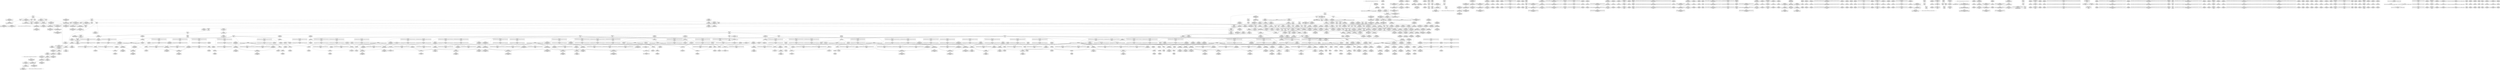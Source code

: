 digraph {
	CE0x4e73070 [shape=record,shape=Mrecord,label="{CE0x4e73070|i32_77|*Constant*|*SummSink*}"]
	CE0x4e90040 [shape=record,shape=Mrecord,label="{CE0x4e90040|get_current:entry|*SummSink*}"]
	CE0x4e9bc00 [shape=record,shape=Mrecord,label="{CE0x4e9bc00|_call_void_rcu_read_unlock()_#10,_!dbg_!27748|security/selinux/hooks.c,209|*SummSink*}"]
	CE0x4f11500 [shape=record,shape=Mrecord,label="{CE0x4f11500|rcu_read_unlock:land.lhs.true|*SummSink*}"]
	CE0x4f11610 [shape=record,shape=Mrecord,label="{CE0x4f11610|i64*_getelementptr_inbounds_(_11_x_i64_,_11_x_i64_*___llvm_gcov_ctr132,_i64_0,_i64_0)|*Constant*}"]
	CE0x4ee6f90 [shape=record,shape=Mrecord,label="{CE0x4ee6f90|rcu_read_lock:tmp18|include/linux/rcupdate.h,882|*SummSource*}"]
	CE0x4f11970 [shape=record,shape=Mrecord,label="{CE0x4f11970|i64*_getelementptr_inbounds_(_11_x_i64_,_11_x_i64_*___llvm_gcov_ctr132,_i64_0,_i64_0)|*Constant*|*SummSink*}"]
	CE0x4ea1440 [shape=record,shape=Mrecord,label="{CE0x4ea1440|__rcu_read_lock:tmp1|*SummSource*}"]
	CE0x4f02ba0 [shape=record,shape=Mrecord,label="{CE0x4f02ba0|GLOBAL:__preempt_count|Global_var:__preempt_count|*SummSource*}"]
	CE0x4ef6aa0 [shape=record,shape=Mrecord,label="{CE0x4ef6aa0|__preempt_count_sub:tmp3}"]
	CE0x4f1a3c0 [shape=record,shape=Mrecord,label="{CE0x4f1a3c0|__rcu_read_lock:do.end}"]
	CE0x4f08660 [shape=record,shape=Mrecord,label="{CE0x4f08660|i32_2|*Constant*}"]
	CE0x4eb6440 [shape=record,shape=Mrecord,label="{CE0x4eb6440|GLOBAL:rcu_read_lock.__warned|Global_var:rcu_read_lock.__warned}"]
	CE0x4effb80 [shape=record,shape=Mrecord,label="{CE0x4effb80|i32_934|*Constant*|*SummSource*}"]
	CE0x4ecb930 [shape=record,shape=Mrecord,label="{CE0x4ecb930|__rcu_read_lock:tmp}"]
	"CONST[source:0(mediator),value:2(dynamic)][purpose:{object}][SnkIdx:2]"
	CE0x4e94440 [shape=record,shape=Mrecord,label="{CE0x4e94440|selinux_kernel_module_request:call3|security/selinux/hooks.c,3568|*SummSource*}"]
	CE0x4ec78b0 [shape=record,shape=Mrecord,label="{CE0x4ec78b0|cred_sid:cred|Function::cred_sid&Arg::cred::|*SummSink*}"]
	CE0x4f32260 [shape=record,shape=Mrecord,label="{CE0x4f32260|__rcu_read_unlock:tmp6|include/linux/rcupdate.h,245|*SummSink*}"]
	CE0x4e93780 [shape=record,shape=Mrecord,label="{CE0x4e93780|selinux_kernel_module_request:kmod_name2|security/selinux/hooks.c,3566|*SummSource*}"]
	CE0x4e9c290 [shape=record,shape=Mrecord,label="{CE0x4e9c290|_call_void___rcu_read_lock()_#10,_!dbg_!27710|include/linux/rcupdate.h,879}"]
	CE0x4ecab10 [shape=record,shape=Mrecord,label="{CE0x4ecab10|rcu_read_lock:tmp4|include/linux/rcupdate.h,882|*SummSource*}"]
	CE0x4f53a00 [shape=record,shape=Mrecord,label="{CE0x4f53a00|i64*_getelementptr_inbounds_(_4_x_i64_,_4_x_i64_*___llvm_gcov_ctr135,_i64_0,_i64_1)|*Constant*|*SummSink*}"]
	CE0x4ebc0e0 [shape=record,shape=Mrecord,label="{CE0x4ebc0e0|rcu_read_lock:land.lhs.true|*SummSource*}"]
	CE0x4e89f80 [shape=record,shape=Mrecord,label="{CE0x4e89f80|selinux_kernel_module_request:tmp}"]
	CE0x4ee20e0 [shape=record,shape=Mrecord,label="{CE0x4ee20e0|rcu_read_unlock:tmp5|include/linux/rcupdate.h,933|*SummSource*}"]
	CE0x4f2ae80 [shape=record,shape=Mrecord,label="{CE0x4f2ae80|rcu_lock_release:bb|*SummSink*}"]
	CE0x4e6c180 [shape=record,shape=Mrecord,label="{CE0x4e6c180|selinux_kernel_module_request:tmp3|*SummSource*}"]
	CE0x4eb6a20 [shape=record,shape=Mrecord,label="{CE0x4eb6a20|rcu_read_lock:do.body}"]
	CE0x4ee1ed0 [shape=record,shape=Mrecord,label="{CE0x4ee1ed0|rcu_read_lock:tmp5|include/linux/rcupdate.h,882|*SummSink*}"]
	CE0x4f1c600 [shape=record,shape=Mrecord,label="{CE0x4f1c600|i64_ptrtoint_(i8*_blockaddress(_rcu_lock_release,_%__here)_to_i64)|*Constant*}"]
	CE0x4f1a6c0 [shape=record,shape=Mrecord,label="{CE0x4f1a6c0|__rcu_read_lock:do.end|*SummSink*}"]
	CE0x4e94c40 [shape=record,shape=Mrecord,label="{CE0x4e94c40|_call_void___rcu_read_lock()_#10,_!dbg_!27710|include/linux/rcupdate.h,879|*SummSource*}"]
	CE0x4e90ee0 [shape=record,shape=Mrecord,label="{CE0x4e90ee0|_call_void_mcount()_#3|*SummSource*}"]
	CE0x4e6f100 [shape=record,shape=Mrecord,label="{CE0x4e6f100|task_sid:do.end6|*SummSink*}"]
	CE0x4edad40 [shape=record,shape=Mrecord,label="{CE0x4edad40|i32_883|*Constant*|*SummSink*}"]
	CE0x4f1aae0 [shape=record,shape=Mrecord,label="{CE0x4f1aae0|_call_void___preempt_count_sub(i32_1)_#10,_!dbg_!27715|include/linux/rcupdate.h,244|*SummSource*}"]
	CE0x4f5b160 [shape=record,shape=Mrecord,label="{CE0x4f5b160|i64*_getelementptr_inbounds_(_4_x_i64_,_4_x_i64_*___llvm_gcov_ctr129,_i64_0,_i64_3)|*Constant*}"]
	CE0x4f117a0 [shape=record,shape=Mrecord,label="{CE0x4f117a0|i64*_getelementptr_inbounds_(_11_x_i64_,_11_x_i64_*___llvm_gcov_ctr132,_i64_0,_i64_0)|*Constant*|*SummSource*}"]
	CE0x4f1d680 [shape=record,shape=Mrecord,label="{CE0x4f1d680|_call_void_asm_sideeffect_,_memory_,_dirflag_,_fpsr_,_flags_()_#3,_!dbg_!27711,_!srcloc_!27714|include/linux/rcupdate.h,244}"]
	CE0x4ebb210 [shape=record,shape=Mrecord,label="{CE0x4ebb210|GLOBAL:__rcu_read_lock|*Constant*|*SummSource*}"]
	CE0x4e8eb20 [shape=record,shape=Mrecord,label="{CE0x4e8eb20|i64_2|*Constant*}"]
	CE0x4eda300 [shape=record,shape=Mrecord,label="{CE0x4eda300|i8*_getelementptr_inbounds_(_25_x_i8_,_25_x_i8_*_.str45,_i32_0,_i32_0)|*Constant*|*SummSource*}"]
	CE0x4e7bd90 [shape=record,shape=Mrecord,label="{CE0x4e7bd90|i64*_getelementptr_inbounds_(_2_x_i64_,_2_x_i64_*___llvm_gcov_ctr278,_i64_0,_i64_0)|*Constant*}"]
	CE0x4ea4a90 [shape=record,shape=Mrecord,label="{CE0x4ea4a90|_call_void_mcount()_#3}"]
	CE0x4f56640 [shape=record,shape=Mrecord,label="{CE0x4f56640|__rcu_read_unlock:tmp1}"]
	CE0x4f01660 [shape=record,shape=Mrecord,label="{CE0x4f01660|GLOBAL:__llvm_gcov_ctr132|Global_var:__llvm_gcov_ctr132}"]
	CE0x4f1d2e0 [shape=record,shape=Mrecord,label="{CE0x4f1d2e0|i64*_getelementptr_inbounds_(_4_x_i64_,_4_x_i64_*___llvm_gcov_ctr133,_i64_0,_i64_3)|*Constant*|*SummSink*}"]
	CE0x4f48110 [shape=record,shape=Mrecord,label="{CE0x4f48110|_call_void_mcount()_#3|*SummSink*}"]
	CE0x4ec3910 [shape=record,shape=Mrecord,label="{CE0x4ec3910|i64*_getelementptr_inbounds_(_4_x_i64_,_4_x_i64_*___llvm_gcov_ctr128,_i64_0,_i64_3)|*Constant*}"]
	CE0x4f2edf0 [shape=record,shape=Mrecord,label="{CE0x4f2edf0|i32_0|*Constant*}"]
	CE0x4f21d00 [shape=record,shape=Mrecord,label="{CE0x4f21d00|i64*_getelementptr_inbounds_(_4_x_i64_,_4_x_i64_*___llvm_gcov_ctr133,_i64_0,_i64_1)|*Constant*|*SummSink*}"]
	CE0x4f10690 [shape=record,shape=Mrecord,label="{CE0x4f10690|_call_void_rcu_lock_release(%struct.lockdep_map*_rcu_lock_map)_#10,_!dbg_!27733|include/linux/rcupdate.h,935|*SummSink*}"]
	CE0x4ea1dd0 [shape=record,shape=Mrecord,label="{CE0x4ea1dd0|__preempt_count_add:entry|*SummSource*}"]
	CE0x4f32510 [shape=record,shape=Mrecord,label="{CE0x4f32510|__rcu_read_unlock:tmp7|include/linux/rcupdate.h,245}"]
	CE0x4e81480 [shape=record,shape=Mrecord,label="{CE0x4e81480|task_sid:tmp17|security/selinux/hooks.c,208}"]
	CE0x4ee7580 [shape=record,shape=Mrecord,label="{CE0x4ee7580|rcu_read_unlock:tobool1|include/linux/rcupdate.h,933|*SummSink*}"]
	CE0x4e879d0 [shape=record,shape=Mrecord,label="{CE0x4e879d0|task_sid:tmp26|security/selinux/hooks.c,208}"]
	CE0x4f0b1f0 [shape=record,shape=Mrecord,label="{CE0x4f0b1f0|i64*_getelementptr_inbounds_(_4_x_i64_,_4_x_i64_*___llvm_gcov_ctr130,_i64_0,_i64_1)|*Constant*|*SummSource*}"]
	CE0x4f31350 [shape=record,shape=Mrecord,label="{CE0x4f31350|__preempt_count_sub:entry|*SummSource*}"]
	CE0x4ebd840 [shape=record,shape=Mrecord,label="{CE0x4ebd840|cred_sid:tmp5|security/selinux/hooks.c,196}"]
	CE0x4ee6a50 [shape=record,shape=Mrecord,label="{CE0x4ee6a50|rcu_read_lock:tmp17|include/linux/rcupdate.h,882}"]
	CE0x4f22280 [shape=record,shape=Mrecord,label="{CE0x4f22280|%struct.lockdep_map*_null|*Constant*|*SummSource*}"]
	CE0x4ebe710 [shape=record,shape=Mrecord,label="{CE0x4ebe710|rcu_read_unlock:entry}"]
	CE0x56bb150 [shape=record,shape=Mrecord,label="{CE0x56bb150|_ret_%struct.task_struct*_%tmp4,_!dbg_!27714|./arch/x86/include/asm/current.h,14}"]
	CE0x4e70280 [shape=record,shape=Mrecord,label="{CE0x4e70280|i64*_getelementptr_inbounds_(_11_x_i64_,_11_x_i64_*___llvm_gcov_ctr132,_i64_0,_i64_8)|*Constant*|*SummSink*}"]
	CE0x4e8b1f0 [shape=record,shape=Mrecord,label="{CE0x4e8b1f0|i32_1|*Constant*|*SummSink*}"]
	CE0x4f00710 [shape=record,shape=Mrecord,label="{CE0x4f00710|rcu_read_unlock:call|include/linux/rcupdate.h,933|*SummSource*}"]
	CE0x4ea45d0 [shape=record,shape=Mrecord,label="{CE0x4ea45d0|GLOBAL:cred_sid|*Constant*}"]
	CE0x4ea2210 [shape=record,shape=Mrecord,label="{CE0x4ea2210|rcu_read_unlock:tmp2|*SummSource*}"]
	CE0x4e73ae0 [shape=record,shape=Mrecord,label="{CE0x4e73ae0|task_sid:tmp18|security/selinux/hooks.c,208|*SummSink*}"]
	CE0x4e88f30 [shape=record,shape=Mrecord,label="{CE0x4e88f30|i64*_getelementptr_inbounds_(_2_x_i64_,_2_x_i64_*___llvm_gcov_ctr98,_i64_0,_i64_1)|*Constant*|*SummSource*}"]
	CE0x4e9e980 [shape=record,shape=Mrecord,label="{CE0x4e9e980|task_sid:tmp10|security/selinux/hooks.c,208|*SummSource*}"]
	CE0x4ed9780 [shape=record,shape=Mrecord,label="{CE0x4ed9780|_call_void_lockdep_rcu_suspicious(i8*_getelementptr_inbounds_(_25_x_i8_,_25_x_i8_*_.str45,_i32_0,_i32_0),_i32_883,_i8*_getelementptr_inbounds_(_42_x_i8_,_42_x_i8_*_.str46,_i32_0,_i32_0))_#10,_!dbg_!27728|include/linux/rcupdate.h,882}"]
	CE0x4f00830 [shape=record,shape=Mrecord,label="{CE0x4f00830|rcu_read_unlock:call|include/linux/rcupdate.h,933|*SummSink*}"]
	CE0x4ee2150 [shape=record,shape=Mrecord,label="{CE0x4ee2150|rcu_read_unlock:tmp5|include/linux/rcupdate.h,933|*SummSink*}"]
	CE0x4e8e640 [shape=record,shape=Mrecord,label="{CE0x4e8e640|task_sid:tmp21|security/selinux/hooks.c,208|*SummSink*}"]
	CE0x4f22020 [shape=record,shape=Mrecord,label="{CE0x4f22020|i32_2|*Constant*|*SummSink*}"]
	CE0x4e88c50 [shape=record,shape=Mrecord,label="{CE0x4e88c50|task_sid:call3|security/selinux/hooks.c,208|*SummSource*}"]
	CE0x4f002a0 [shape=record,shape=Mrecord,label="{CE0x4f002a0|__rcu_read_unlock:tmp}"]
	CE0x4e9cf20 [shape=record,shape=Mrecord,label="{CE0x4e9cf20|_call_void_mcount()_#3|*SummSource*}"]
	CE0x4f233d0 [shape=record,shape=Mrecord,label="{CE0x4f233d0|__rcu_read_lock:tmp1|*SummSink*}"]
	CE0x4e86a40 [shape=record,shape=Mrecord,label="{CE0x4e86a40|_call_void___rcu_read_unlock()_#10,_!dbg_!27734|include/linux/rcupdate.h,937|*SummSource*}"]
	CE0x4ea3330 [shape=record,shape=Mrecord,label="{CE0x4ea3330|task_sid:tmp25|security/selinux/hooks.c,208|*SummSource*}"]
	CE0x4f04df0 [shape=record,shape=Mrecord,label="{CE0x4f04df0|rcu_read_unlock:tmp3|*SummSource*}"]
	CE0x4f10e10 [shape=record,shape=Mrecord,label="{CE0x4f10e10|rcu_read_unlock:land.lhs.true2|*SummSource*}"]
	CE0x4e70b10 [shape=record,shape=Mrecord,label="{CE0x4e70b10|task_sid:tmp15|security/selinux/hooks.c,208|*SummSink*}"]
	CE0x4ed93e0 [shape=record,shape=Mrecord,label="{CE0x4ed93e0|rcu_read_lock:tmp18|include/linux/rcupdate.h,882|*SummSink*}"]
	CE0x4e9f950 [shape=record,shape=Mrecord,label="{CE0x4e9f950|task_sid:tmp22|security/selinux/hooks.c,208|*SummSource*}"]
	CE0x4ecd550 [shape=record,shape=Mrecord,label="{CE0x4ecd550|rcu_read_lock:do.end|*SummSink*}"]
	CE0x4e89a90 [shape=record,shape=Mrecord,label="{CE0x4e89a90|i32_0|*Constant*|*SummSource*}"]
	CE0x4eb8360 [shape=record,shape=Mrecord,label="{CE0x4eb8360|task_sid:tmp6|security/selinux/hooks.c,208|*SummSink*}"]
	CE0x4ec6350 [shape=record,shape=Mrecord,label="{CE0x4ec6350|cred_sid:entry}"]
	CE0x4eb41c0 [shape=record,shape=Mrecord,label="{CE0x4eb41c0|cred_sid:tmp3|*SummSource*}"]
	CE0x4ebb3e0 [shape=record,shape=Mrecord,label="{CE0x4ebb3e0|COLLAPSED:_CMRE:_elem_0::|security/selinux/hooks.c,196}"]
	CE0x4f266a0 [shape=record,shape=Mrecord,label="{CE0x4f266a0|i64*_getelementptr_inbounds_(_4_x_i64_,_4_x_i64_*___llvm_gcov_ctr134,_i64_0,_i64_2)|*Constant*}"]
	CE0x4ebff40 [shape=record,shape=Mrecord,label="{CE0x4ebff40|i64_5|*Constant*}"]
	CE0x4ec3760 [shape=record,shape=Mrecord,label="{CE0x4ec3760|_call_void_asm_sideeffect_,_memory_,_dirflag_,_fpsr_,_flags_()_#3,_!dbg_!27714,_!srcloc_!27715|include/linux/rcupdate.h,239|*SummSink*}"]
	CE0x4edb4f0 [shape=record,shape=Mrecord,label="{CE0x4edb4f0|i8*_getelementptr_inbounds_(_42_x_i8_,_42_x_i8_*_.str46,_i32_0,_i32_0)|*Constant*}"]
	CE0x4ec4fc0 [shape=record,shape=Mrecord,label="{CE0x4ec4fc0|i32_0|*Constant*}"]
	CE0x4e8dc80 [shape=record,shape=Mrecord,label="{CE0x4e8dc80|GLOBAL:get_current|*Constant*|*SummSink*}"]
	CE0x4e89ba0 [shape=record,shape=Mrecord,label="{CE0x4e89ba0|i32_0|*Constant*|*SummSink*}"]
	CE0x4eb8c50 [shape=record,shape=Mrecord,label="{CE0x4eb8c50|_ret_void,_!dbg_!27717|include/linux/rcupdate.h,419}"]
	CE0x4ee2b10 [shape=record,shape=Mrecord,label="{CE0x4ee2b10|i64*_getelementptr_inbounds_(_4_x_i64_,_4_x_i64_*___llvm_gcov_ctr128,_i64_0,_i64_2)|*Constant*}"]
	CE0x4eb44a0 [shape=record,shape=Mrecord,label="{CE0x4eb44a0|task_sid:call|security/selinux/hooks.c,208|*SummSink*}"]
	CE0x4f354e0 [shape=record,shape=Mrecord,label="{CE0x4f354e0|__preempt_count_sub:do.end}"]
	CE0x4e737e0 [shape=record,shape=Mrecord,label="{CE0x4e737e0|task_sid:tmp19|security/selinux/hooks.c,208}"]
	CE0x4f0c8d0 [shape=record,shape=Mrecord,label="{CE0x4f0c8d0|rcu_read_unlock:tmp14|include/linux/rcupdate.h,933|*SummSink*}"]
	CE0x4ee8b70 [shape=record,shape=Mrecord,label="{CE0x4ee8b70|__preempt_count_add:val|Function::__preempt_count_add&Arg::val::|*SummSource*}"]
	CE0x4f554a0 [shape=record,shape=Mrecord,label="{CE0x4f554a0|__preempt_count_sub:val|Function::__preempt_count_sub&Arg::val::}"]
	CE0x4ee2390 [shape=record,shape=Mrecord,label="{CE0x4ee2390|GLOBAL:rcu_lock_acquire|*Constant*|*SummSource*}"]
	CE0x4e9fce0 [shape=record,shape=Mrecord,label="{CE0x4e9fce0|task_sid:tmp23|security/selinux/hooks.c,208|*SummSource*}"]
	CE0x4f3b9b0 [shape=record,shape=Mrecord,label="{CE0x4f3b9b0|__preempt_count_add:do.body|*SummSource*}"]
	CE0x4e88d50 [shape=record,shape=Mrecord,label="{CE0x4e88d50|task_sid:tobool4|security/selinux/hooks.c,208|*SummSource*}"]
	CE0x4eb4cc0 [shape=record,shape=Mrecord,label="{CE0x4eb4cc0|task_sid:tmp11|security/selinux/hooks.c,208|*SummSink*}"]
	"CONST[source:0(mediator),value:2(dynamic)][purpose:{object}][SnkIdx:1]"
	CE0x4f0f380 [shape=record,shape=Mrecord,label="{CE0x4f0f380|i64*_getelementptr_inbounds_(_11_x_i64_,_11_x_i64_*___llvm_gcov_ctr132,_i64_0,_i64_10)|*Constant*}"]
	CE0x4ee1c50 [shape=record,shape=Mrecord,label="{CE0x4ee1c50|rcu_read_lock:tmp5|include/linux/rcupdate.h,882|*SummSource*}"]
	CE0x4f39b40 [shape=record,shape=Mrecord,label="{CE0x4f39b40|__preempt_count_sub:val|Function::__preempt_count_sub&Arg::val::|*SummSink*}"]
	CE0x4ec2080 [shape=record,shape=Mrecord,label="{CE0x4ec2080|get_current:tmp4|./arch/x86/include/asm/current.h,14|*SummSink*}"]
	CE0x4f2b1f0 [shape=record,shape=Mrecord,label="{CE0x4f2b1f0|rcu_lock_release:__here|*SummSink*}"]
	CE0x4e81270 [shape=record,shape=Mrecord,label="{CE0x4e81270|task_sid:tmp14|security/selinux/hooks.c,208|*SummSink*}"]
	CE0x4f247f0 [shape=record,shape=Mrecord,label="{CE0x4f247f0|__preempt_count_add:tmp1}"]
	CE0x4ee25d0 [shape=record,shape=Mrecord,label="{CE0x4ee25d0|GLOBAL:rcu_lock_map|Global_var:rcu_lock_map}"]
	CE0x4e967b0 [shape=record,shape=Mrecord,label="{CE0x4e967b0|task_sid:if.then|*SummSource*}"]
	CE0x4ebd430 [shape=record,shape=Mrecord,label="{CE0x4ebd430|GLOBAL:rcu_lock_map|Global_var:rcu_lock_map|*SummSource*}"]
	CE0x4eb4330 [shape=record,shape=Mrecord,label="{CE0x4eb4330|_call_void_mcount()_#3}"]
	CE0x4e7cfc0 [shape=record,shape=Mrecord,label="{CE0x4e7cfc0|i64*_getelementptr_inbounds_(_2_x_i64_,_2_x_i64_*___llvm_gcov_ctr98,_i64_0,_i64_1)|*Constant*}"]
	CE0x4e81930 [shape=record,shape=Mrecord,label="{CE0x4e81930|i64*_getelementptr_inbounds_(_13_x_i64_,_13_x_i64_*___llvm_gcov_ctr126,_i64_0,_i64_8)|*Constant*}"]
	CE0x4e76830 [shape=record,shape=Mrecord,label="{CE0x4e76830|get_current:tmp2|*SummSource*}"]
	CE0x4f2cab0 [shape=record,shape=Mrecord,label="{CE0x4f2cab0|rcu_lock_release:tmp5|include/linux/rcupdate.h,423|*SummSource*}"]
	CE0x4f11170 [shape=record,shape=Mrecord,label="{CE0x4f11170|rcu_read_unlock:do.body|*SummSource*}"]
	CE0x4f1bc40 [shape=record,shape=Mrecord,label="{CE0x4f1bc40|_call_void_lock_release(%struct.lockdep_map*_%map,_i32_1,_i64_ptrtoint_(i8*_blockaddress(_rcu_lock_release,_%__here)_to_i64))_#10,_!dbg_!27716|include/linux/rcupdate.h,423|*SummSource*}"]
	CE0x4f3df40 [shape=record,shape=Mrecord,label="{CE0x4f3df40|_call_void_asm_sideeffect_,_memory_,_dirflag_,_fpsr_,_flags_()_#3,_!dbg_!27711,_!srcloc_!27714|include/linux/rcupdate.h,244|*SummSource*}"]
	CE0x4f24860 [shape=record,shape=Mrecord,label="{CE0x4f24860|__preempt_count_add:tmp1|*SummSource*}"]
	CE0x4f370f0 [shape=record,shape=Mrecord,label="{CE0x4f370f0|__preempt_count_sub:bb|*SummSource*}"]
	CE0x4e99090 [shape=record,shape=Mrecord,label="{CE0x4e99090|COLLAPSED:_GCMRE___llvm_gcov_ctr131_internal_global_2_x_i64_zeroinitializer:_elem_0:default:}"]
	CE0x4edc9a0 [shape=record,shape=Mrecord,label="{CE0x4edc9a0|rcu_read_lock:tmp22|include/linux/rcupdate.h,884|*SummSink*}"]
	CE0x4e9d8f0 [shape=record,shape=Mrecord,label="{CE0x4e9d8f0|rcu_read_unlock:tobool|include/linux/rcupdate.h,933|*SummSink*}"]
	CE0x4e625c0 [shape=record,shape=Mrecord,label="{CE0x4e625c0|i64*_getelementptr_inbounds_(_13_x_i64_,_13_x_i64_*___llvm_gcov_ctr126,_i64_0,_i64_0)|*Constant*|*SummSource*}"]
	CE0x4ecb890 [shape=record,shape=Mrecord,label="{CE0x4ecb890|i64*_getelementptr_inbounds_(_4_x_i64_,_4_x_i64_*___llvm_gcov_ctr128,_i64_0,_i64_0)|*Constant*|*SummSink*}"]
	CE0x4e71930 [shape=record,shape=Mrecord,label="{CE0x4e71930|get_current:tmp2}"]
	CE0x4ec3460 [shape=record,shape=Mrecord,label="{CE0x4ec3460|GLOBAL:__rcu_read_lock|*Constant*}"]
	CE0x4f88ec0 [shape=record,shape=Mrecord,label="{CE0x4f88ec0|__preempt_count_sub:do.end|*SummSink*}"]
	CE0x4ef6540 [shape=record,shape=Mrecord,label="{CE0x4ef6540|__preempt_count_add:tmp2}"]
	CE0x4ea2420 [shape=record,shape=Mrecord,label="{CE0x4ea2420|i64*_getelementptr_inbounds_(_11_x_i64_,_11_x_i64_*___llvm_gcov_ctr132,_i64_0,_i64_9)|*Constant*}"]
	CE0x4f39da0 [shape=record,shape=Mrecord,label="{CE0x4f39da0|_ret_void,_!dbg_!27720|./arch/x86/include/asm/preempt.h,78|*SummSource*}"]
	CE0x4ee0140 [shape=record,shape=Mrecord,label="{CE0x4ee0140|rcu_read_unlock:if.then}"]
	CE0x4e79bb0 [shape=record,shape=Mrecord,label="{CE0x4e79bb0|_ret_i32_%retval.0,_!dbg_!27728|security/selinux/avc.c,775}"]
	CE0x4e95ae0 [shape=record,shape=Mrecord,label="{CE0x4e95ae0|task_sid:do.body5}"]
	CE0x4ee6b30 [shape=record,shape=Mrecord,label="{CE0x4ee6b30|rcu_read_lock:tmp17|include/linux/rcupdate.h,882|*SummSink*}"]
	CE0x4ea4790 [shape=record,shape=Mrecord,label="{CE0x4ea4790|__rcu_read_lock:tmp3}"]
	CE0x4f0f4f0 [shape=record,shape=Mrecord,label="{CE0x4f0f4f0|rcu_read_unlock:tmp21|include/linux/rcupdate.h,935|*SummSource*}"]
	CE0x4ee0e00 [shape=record,shape=Mrecord,label="{CE0x4ee0e00|i64*_getelementptr_inbounds_(_11_x_i64_,_11_x_i64_*___llvm_gcov_ctr127,_i64_0,_i64_10)|*Constant*}"]
	CE0x4e8c0d0 [shape=record,shape=Mrecord,label="{CE0x4e8c0d0|GLOBAL:current_task|Global_var:current_task|*SummSource*}"]
	CE0x4f108f0 [shape=record,shape=Mrecord,label="{CE0x4f108f0|rcu_read_unlock:bb|*SummSource*}"]
	CE0x4e6ffe0 [shape=record,shape=Mrecord,label="{CE0x4e6ffe0|i64*_getelementptr_inbounds_(_11_x_i64_,_11_x_i64_*___llvm_gcov_ctr132,_i64_0,_i64_8)|*Constant*|*SummSource*}"]
	CE0x4ee0370 [shape=record,shape=Mrecord,label="{CE0x4ee0370|rcu_read_lock:tmp19|include/linux/rcupdate.h,882|*SummSource*}"]
	CE0x4e8c6e0 [shape=record,shape=Mrecord,label="{CE0x4e8c6e0|GLOBAL:current_task|Global_var:current_task|*SummSink*}"]
	CE0x4eff230 [shape=record,shape=Mrecord,label="{CE0x4eff230|__preempt_count_add:val|Function::__preempt_count_add&Arg::val::}"]
	CE0x4ec1320 [shape=record,shape=Mrecord,label="{CE0x4ec1320|i8*_getelementptr_inbounds_(_41_x_i8_,_41_x_i8_*_.str44,_i32_0,_i32_0)|*Constant*|*SummSink*}"]
	CE0x4e96df0 [shape=record,shape=Mrecord,label="{CE0x4e96df0|_ret_i32_%call3,_!dbg_!27722|security/selinux/hooks.c,3568|*SummSink*}"]
	CE0x4eba1e0 [shape=record,shape=Mrecord,label="{CE0x4eba1e0|_call_void_rcu_read_unlock()_#10,_!dbg_!27748|security/selinux/hooks.c,209}"]
	CE0x4ebdd20 [shape=record,shape=Mrecord,label="{CE0x4ebdd20|i64*_getelementptr_inbounds_(_11_x_i64_,_11_x_i64_*___llvm_gcov_ctr127,_i64_0,_i64_0)|*Constant*|*SummSource*}"]
	CE0x4e89930 [shape=record,shape=Mrecord,label="{CE0x4e89930|i32_0|*Constant*}"]
	CE0x4ebf410 [shape=record,shape=Mrecord,label="{CE0x4ebf410|rcu_read_lock:if.end|*SummSink*}"]
	CE0x4eb9bd0 [shape=record,shape=Mrecord,label="{CE0x4eb9bd0|rcu_read_lock:call3|include/linux/rcupdate.h,882}"]
	CE0x4ea2b80 [shape=record,shape=Mrecord,label="{CE0x4ea2b80|rcu_read_unlock:tmp19|include/linux/rcupdate.h,933}"]
	CE0x4ea1c70 [shape=record,shape=Mrecord,label="{CE0x4ea1c70|GLOBAL:__preempt_count_add|*Constant*|*SummSource*}"]
	CE0x4f3e3a0 [shape=record,shape=Mrecord,label="{CE0x4f3e3a0|i64*_getelementptr_inbounds_(_4_x_i64_,_4_x_i64_*___llvm_gcov_ctr134,_i64_0,_i64_1)|*Constant*|*SummSink*}"]
	CE0x4e9dbe0 [shape=record,shape=Mrecord,label="{CE0x4e9dbe0|i64_1|*Constant*}"]
	CE0x4f20820 [shape=record,shape=Mrecord,label="{CE0x4f20820|__preempt_count_sub:do.body|*SummSink*}"]
	CE0x4ebfab0 [shape=record,shape=Mrecord,label="{CE0x4ebfab0|rcu_read_lock:tobool1|include/linux/rcupdate.h,882|*SummSource*}"]
	CE0x4f10980 [shape=record,shape=Mrecord,label="{CE0x4f10980|rcu_read_unlock:bb|*SummSink*}"]
	CE0x4f04310 [shape=record,shape=Mrecord,label="{CE0x4f04310|rcu_lock_acquire:tmp2}"]
	CE0x4f08b90 [shape=record,shape=Mrecord,label="{CE0x4f08b90|i64*_getelementptr_inbounds_(_4_x_i64_,_4_x_i64_*___llvm_gcov_ctr133,_i64_0,_i64_2)|*Constant*}"]
	CE0x4ec00c0 [shape=record,shape=Mrecord,label="{CE0x4ec00c0|rcu_read_lock:tmp9|include/linux/rcupdate.h,882}"]
	CE0x4ea3d70 [shape=record,shape=Mrecord,label="{CE0x4ea3d70|i64*_getelementptr_inbounds_(_13_x_i64_,_13_x_i64_*___llvm_gcov_ctr126,_i64_0,_i64_12)|*Constant*|*SummSource*}"]
	CE0x4edba30 [shape=record,shape=Mrecord,label="{CE0x4edba30|i64*_getelementptr_inbounds_(_11_x_i64_,_11_x_i64_*___llvm_gcov_ctr127,_i64_0,_i64_9)|*Constant*}"]
	CE0x4e85f70 [shape=record,shape=Mrecord,label="{CE0x4e85f70|rcu_lock_release:entry|*SummSink*}"]
	CE0x4f45aa0 [shape=record,shape=Mrecord,label="{CE0x4f45aa0|GLOBAL:__preempt_count|Global_var:__preempt_count}"]
	CE0x4e997f0 [shape=record,shape=Mrecord,label="{CE0x4e997f0|_call_void_mcount()_#3}"]
	CE0x4e70990 [shape=record,shape=Mrecord,label="{CE0x4e70990|task_sid:tmp16|security/selinux/hooks.c,208}"]
	CE0x4edc310 [shape=record,shape=Mrecord,label="{CE0x4edc310|rcu_read_lock:tmp22|include/linux/rcupdate.h,884}"]
	CE0x4f2bf90 [shape=record,shape=Mrecord,label="{CE0x4f2bf90|rcu_lock_release:tmp4|include/linux/rcupdate.h,423|*SummSource*}"]
	CE0x4f3bea0 [shape=record,shape=Mrecord,label="{CE0x4f3bea0|i64_ptrtoint_(i8*_blockaddress(_rcu_lock_acquire,_%__here)_to_i64)|*Constant*|*SummSink*}"]
	CE0x4eb9210 [shape=record,shape=Mrecord,label="{CE0x4eb9210|rcu_read_lock:tmp1}"]
	CE0x4ee91d0 [shape=record,shape=Mrecord,label="{CE0x4ee91d0|rcu_read_lock:land.lhs.true2|*SummSource*}"]
	CE0x4eff930 [shape=record,shape=Mrecord,label="{CE0x4eff930|i32_934|*Constant*}"]
	CE0x4e6d0e0 [shape=record,shape=Mrecord,label="{CE0x4e6d0e0|selinux_kernel_module_request:tmp2|*SummSink*}"]
	CE0x4ee9aa0 [shape=record,shape=Mrecord,label="{CE0x4ee9aa0|rcu_lock_acquire:tmp4|include/linux/rcupdate.h,418|*SummSink*}"]
	CE0x4f1e840 [shape=record,shape=Mrecord,label="{CE0x4f1e840|__preempt_count_sub:tmp4|./arch/x86/include/asm/preempt.h,77|*SummSource*}"]
	CE0x4e76cb0 [shape=record,shape=Mrecord,label="{CE0x4e76cb0|selinux_kernel_module_request:type|security/selinux/hooks.c,3565|*SummSource*}"]
	CE0x4ee0f70 [shape=record,shape=Mrecord,label="{CE0x4ee0f70|rcu_read_lock:tmp21|include/linux/rcupdate.h,884|*SummSource*}"]
	CE0x4f381a0 [shape=record,shape=Mrecord,label="{CE0x4f381a0|__preempt_count_add:tmp7|./arch/x86/include/asm/preempt.h,73}"]
	CE0x4f3c440 [shape=record,shape=Mrecord,label="{CE0x4f3c440|i64*_getelementptr_inbounds_(_4_x_i64_,_4_x_i64_*___llvm_gcov_ctr130,_i64_0,_i64_3)|*Constant*|*SummSink*}"]
	CE0x4e81a60 [shape=record,shape=Mrecord,label="{CE0x4e81a60|avc_has_perm:requested|Function::avc_has_perm&Arg::requested::|*SummSource*}"]
	CE0x4ecd970 [shape=record,shape=Mrecord,label="{CE0x4ecd970|GLOBAL:__llvm_gcov_ctr126|Global_var:__llvm_gcov_ctr126|*SummSink*}"]
	CE0x4ebd5e0 [shape=record,shape=Mrecord,label="{CE0x4ebd5e0|rcu_lock_acquire:map|Function::rcu_lock_acquire&Arg::map::}"]
	CE0x4f1a430 [shape=record,shape=Mrecord,label="{CE0x4f1a430|__rcu_read_lock:do.end|*SummSource*}"]
	CE0x4ea59b0 [shape=record,shape=Mrecord,label="{CE0x4ea59b0|i64*_getelementptr_inbounds_(_2_x_i64_,_2_x_i64_*___llvm_gcov_ctr278,_i64_0,_i64_0)|*Constant*|*SummSink*}"]
	CE0x4f3fea0 [shape=record,shape=Mrecord,label="{CE0x4f3fea0|i64*_getelementptr_inbounds_(_4_x_i64_,_4_x_i64_*___llvm_gcov_ctr133,_i64_0,_i64_0)|*Constant*|*SummSink*}"]
	CE0x4e81370 [shape=record,shape=Mrecord,label="{CE0x4e81370|i64_7|*Constant*|*SummSource*}"]
	CE0x4eb3160 [shape=record,shape=Mrecord,label="{CE0x4eb3160|_call_void_mcount()_#3}"]
	CE0x4ef6b60 [shape=record,shape=Mrecord,label="{CE0x4ef6b60|__preempt_count_sub:tmp3|*SummSource*}"]
	CE0x4e8e9e0 [shape=record,shape=Mrecord,label="{CE0x4e8e9e0|i64*_getelementptr_inbounds_(_13_x_i64_,_13_x_i64_*___llvm_gcov_ctr126,_i64_0,_i64_10)|*Constant*}"]
	CE0x4f5b0f0 [shape=record,shape=Mrecord,label="{CE0x4f5b0f0|i64*_getelementptr_inbounds_(_4_x_i64_,_4_x_i64_*___llvm_gcov_ctr129,_i64_0,_i64_3)|*Constant*|*SummSource*}"]
	CE0x4ea2d10 [shape=record,shape=Mrecord,label="{CE0x4ea2d10|rcu_read_unlock:tmp19|include/linux/rcupdate.h,933|*SummSink*}"]
	"CONST[source:0(mediator),value:2(dynamic)][purpose:{subject}][SrcIdx:5]"
	CE0x4f26300 [shape=record,shape=Mrecord,label="{CE0x4f26300|__rcu_read_lock:tmp7|include/linux/rcupdate.h,240|*SummSink*}"]
	CE0x4ee7820 [shape=record,shape=Mrecord,label="{CE0x4ee7820|rcu_read_unlock:tmp9|include/linux/rcupdate.h,933|*SummSource*}"]
	CE0x4ec46e0 [shape=record,shape=Mrecord,label="{CE0x4ec46e0|rcu_read_lock:tmp9|include/linux/rcupdate.h,882|*SummSink*}"]
	CE0x4e883d0 [shape=record,shape=Mrecord,label="{CE0x4e883d0|rcu_read_lock:tmp11|include/linux/rcupdate.h,882|*SummSink*}"]
	CE0x4f54e50 [shape=record,shape=Mrecord,label="{CE0x4f54e50|GLOBAL:__preempt_count_sub|*Constant*}"]
	CE0x4e95e60 [shape=record,shape=Mrecord,label="{CE0x4e95e60|i64*_getelementptr_inbounds_(_13_x_i64_,_13_x_i64_*___llvm_gcov_ctr126,_i64_0,_i64_8)|*Constant*|*SummSource*}"]
	CE0x4eb9a60 [shape=record,shape=Mrecord,label="{CE0x4eb9a60|rcu_read_lock:tmp12|include/linux/rcupdate.h,882|*SummSink*}"]
	CE0x4f0a200 [shape=record,shape=Mrecord,label="{CE0x4f0a200|i64*_getelementptr_inbounds_(_4_x_i64_,_4_x_i64_*___llvm_gcov_ctr130,_i64_0,_i64_2)|*Constant*|*SummSource*}"]
	CE0x4e8e5d0 [shape=record,shape=Mrecord,label="{CE0x4e8e5d0|task_sid:tmp21|security/selinux/hooks.c,208|*SummSource*}"]
	CE0x4ee5480 [shape=record,shape=Mrecord,label="{CE0x4ee5480|rcu_read_lock:tmp14|include/linux/rcupdate.h,882|*SummSource*}"]
	CE0x4f3cc80 [shape=record,shape=Mrecord,label="{CE0x4f3cc80|i8*_undef|*Constant*}"]
	CE0x4e7f1b0 [shape=record,shape=Mrecord,label="{CE0x4e7f1b0|task_sid:task|Function::task_sid&Arg::task::}"]
	CE0x4e9bd00 [shape=record,shape=Mrecord,label="{CE0x4e9bd00|GLOBAL:rcu_read_unlock|*Constant*}"]
	CE0x4ebb280 [shape=record,shape=Mrecord,label="{CE0x4ebb280|GLOBAL:__rcu_read_lock|*Constant*|*SummSink*}"]
	CE0x4f45450 [shape=record,shape=Mrecord,label="{CE0x4f45450|i64*_getelementptr_inbounds_(_4_x_i64_,_4_x_i64_*___llvm_gcov_ctr134,_i64_0,_i64_3)|*Constant*|*SummSource*}"]
	CE0x4e87770 [shape=record,shape=Mrecord,label="{CE0x4e87770|i64*_getelementptr_inbounds_(_13_x_i64_,_13_x_i64_*___llvm_gcov_ctr126,_i64_0,_i64_11)|*Constant*|*SummSink*}"]
	CE0x4e7a350 [shape=record,shape=Mrecord,label="{CE0x4e7a350|i64_3|*Constant*|*SummSink*}"]
	CE0x4e900b0 [shape=record,shape=Mrecord,label="{CE0x4e900b0|_ret_%struct.task_struct*_%tmp4,_!dbg_!27714|./arch/x86/include/asm/current.h,14|*SummSource*}"]
	CE0x4f1fb00 [shape=record,shape=Mrecord,label="{CE0x4f1fb00|VOIDTB_TE:_CE:_elem_0:default:}"]
	CE0x4e9fb40 [shape=record,shape=Mrecord,label="{CE0x4e9fb40|task_sid:tmp24|security/selinux/hooks.c,208}"]
	CE0x4ea11c0 [shape=record,shape=Mrecord,label="{CE0x4ea11c0|i64*_getelementptr_inbounds_(_4_x_i64_,_4_x_i64_*___llvm_gcov_ctr134,_i64_0,_i64_1)|*Constant*}"]
	CE0x4effef0 [shape=record,shape=Mrecord,label="{CE0x4effef0|__rcu_read_lock:do.body|*SummSource*}"]
	CE0x4e893c0 [shape=record,shape=Mrecord,label="{CE0x4e893c0|_ret_void,_!dbg_!27735|include/linux/rcupdate.h,884|*SummSource*}"]
	CE0x4e951d0 [shape=record,shape=Mrecord,label="{CE0x4e951d0|i64_4|*Constant*|*SummSink*}"]
	CE0x4f2cc20 [shape=record,shape=Mrecord,label="{CE0x4f2cc20|rcu_lock_release:tmp5|include/linux/rcupdate.h,423|*SummSink*}"]
	CE0x4ec1280 [shape=record,shape=Mrecord,label="{CE0x4ec1280|i8*_getelementptr_inbounds_(_41_x_i8_,_41_x_i8_*_.str44,_i32_0,_i32_0)|*Constant*|*SummSource*}"]
	CE0x4e9ffb0 [shape=record,shape=Mrecord,label="{CE0x4e9ffb0|task_sid:tmp23|security/selinux/hooks.c,208|*SummSink*}"]
	CE0x4ea2490 [shape=record,shape=Mrecord,label="{CE0x4ea2490|i64*_getelementptr_inbounds_(_11_x_i64_,_11_x_i64_*___llvm_gcov_ctr132,_i64_0,_i64_9)|*Constant*|*SummSource*}"]
	CE0x4f305f0 [shape=record,shape=Mrecord,label="{CE0x4f305f0|__preempt_count_sub:tmp3|*SummSink*}"]
	CE0x4f23210 [shape=record,shape=Mrecord,label="{CE0x4f23210|i64*_getelementptr_inbounds_(_4_x_i64_,_4_x_i64_*___llvm_gcov_ctr128,_i64_0,_i64_1)|*Constant*}"]
	CE0x4eb4650 [shape=record,shape=Mrecord,label="{CE0x4eb4650|task_sid:tobool|security/selinux/hooks.c,208}"]
	CE0x4ec7620 [shape=record,shape=Mrecord,label="{CE0x4ec7620|cred_sid:cred|Function::cred_sid&Arg::cred::}"]
	CE0x4e9a010 [shape=record,shape=Mrecord,label="{CE0x4e9a010|i64_7|*Constant*}"]
	CE0x4f20630 [shape=record,shape=Mrecord,label="{CE0x4f20630|__preempt_count_sub:do.body|*SummSource*}"]
	CE0x4e89290 [shape=record,shape=Mrecord,label="{CE0x4e89290|_ret_void,_!dbg_!27735|include/linux/rcupdate.h,884}"]
	CE0x4e994a0 [shape=record,shape=Mrecord,label="{CE0x4e994a0|task_sid:tmp1|*SummSource*}"]
	CE0x4f22bb0 [shape=record,shape=Mrecord,label="{CE0x4f22bb0|rcu_lock_acquire:bb}"]
	CE0x4e8f5d0 [shape=record,shape=Mrecord,label="{CE0x4e8f5d0|task_sid:tmp5|security/selinux/hooks.c,208|*SummSource*}"]
	CE0x4ee8870 [shape=record,shape=Mrecord,label="{CE0x4ee8870|rcu_read_lock:tobool|include/linux/rcupdate.h,882|*SummSink*}"]
	CE0x4ee8d80 [shape=record,shape=Mrecord,label="{CE0x4ee8d80|_ret_void,_!dbg_!27719|./arch/x86/include/asm/preempt.h,73|*SummSink*}"]
	CE0x4ebdf00 [shape=record,shape=Mrecord,label="{CE0x4ebdf00|rcu_read_lock:do.body|*SummSink*}"]
	CE0x4e9ed10 [shape=record,shape=Mrecord,label="{CE0x4e9ed10|task_sid:tmp11|security/selinux/hooks.c,208|*SummSource*}"]
	CE0x4e8ee10 [shape=record,shape=Mrecord,label="{CE0x4e8ee10|i64_0|*Constant*}"]
	CE0x4ee94d0 [shape=record,shape=Mrecord,label="{CE0x4ee94d0|rcu_read_unlock:tmp10|include/linux/rcupdate.h,933}"]
	CE0x4f00610 [shape=record,shape=Mrecord,label="{CE0x4f00610|rcu_read_unlock:tmp4|include/linux/rcupdate.h,933}"]
	CE0x4ebe0a0 [shape=record,shape=Mrecord,label="{CE0x4ebe0a0|rcu_read_lock:do.end|*SummSource*}"]
	CE0x4f0bb60 [shape=record,shape=Mrecord,label="{CE0x4f0bb60|rcu_read_unlock:tmp18|include/linux/rcupdate.h,933|*SummSink*}"]
	CE0x4e98c20 [shape=record,shape=Mrecord,label="{CE0x4e98c20|task_sid:tmp2}"]
	CE0x4e6d240 [shape=record,shape=Mrecord,label="{CE0x4e6d240|selinux_kernel_module_request:tmp3}"]
	CE0x4e77b10 [shape=record,shape=Mrecord,label="{CE0x4e77b10|selinux_kernel_module_request:call|security/selinux/hooks.c,3563|*SummSink*}"]
	CE0x4e89d70 [shape=record,shape=Mrecord,label="{CE0x4e89d70|selinux_kernel_module_request:type|security/selinux/hooks.c,3565}"]
	CE0x4e88cc0 [shape=record,shape=Mrecord,label="{CE0x4e88cc0|task_sid:call3|security/selinux/hooks.c,208|*SummSink*}"]
	CE0x4f09eb0 [shape=record,shape=Mrecord,label="{CE0x4f09eb0|rcu_read_unlock:tmp|*SummSource*}"]
	CE0x4ee8510 [shape=record,shape=Mrecord,label="{CE0x4ee8510|__preempt_count_add:entry|*SummSink*}"]
	CE0x4f0a4f0 [shape=record,shape=Mrecord,label="{CE0x4f0a4f0|i64*_getelementptr_inbounds_(_4_x_i64_,_4_x_i64_*___llvm_gcov_ctr134,_i64_0,_i64_0)|*Constant*}"]
	CE0x4eb73c0 [shape=record,shape=Mrecord,label="{CE0x4eb73c0|task_sid:tmp19|security/selinux/hooks.c,208|*SummSink*}"]
	CE0x4e6eda0 [shape=record,shape=Mrecord,label="{CE0x4e6eda0|cred_sid:tmp2|*SummSource*}"]
	CE0x4f55f50 [shape=record,shape=Mrecord,label="{CE0x4f55f50|__preempt_count_sub:tmp6|./arch/x86/include/asm/preempt.h,78}"]
	CE0x4ecc600 [shape=record,shape=Mrecord,label="{CE0x4ecc600|rcu_read_lock:tobool1|include/linux/rcupdate.h,882}"]
	CE0x4e8a9d0 [shape=record,shape=Mrecord,label="{CE0x4e8a9d0|__preempt_count_add:tmp3}"]
	CE0x4e9ae40 [shape=record,shape=Mrecord,label="{CE0x4e9ae40|task_sid:tmp6|security/selinux/hooks.c,208|*SummSource*}"]
	CE0x4e95610 [shape=record,shape=Mrecord,label="{CE0x4e95610|rcu_read_lock:tmp6|include/linux/rcupdate.h,882|*SummSource*}"]
	CE0x4e7cb50 [shape=record,shape=Mrecord,label="{CE0x4e7cb50|i64_1|*Constant*}"]
	CE0x4e9b4f0 [shape=record,shape=Mrecord,label="{CE0x4e9b4f0|task_sid:tmp8|security/selinux/hooks.c,208}"]
	CE0x4e6c2c0 [shape=record,shape=Mrecord,label="{CE0x4e6c2c0|_call_void_mcount()_#3}"]
	CE0x4e61d50 [shape=record,shape=Mrecord,label="{CE0x4e61d50|COLLAPSED:_GCMRE___llvm_gcov_ctr126_internal_global_13_x_i64_zeroinitializer:_elem_0:default:}"]
	CE0x4e81300 [shape=record,shape=Mrecord,label="{CE0x4e81300|i64_7|*Constant*}"]
	CE0x4f0d3a0 [shape=record,shape=Mrecord,label="{CE0x4f0d3a0|i64*_getelementptr_inbounds_(_4_x_i64_,_4_x_i64_*___llvm_gcov_ctr128,_i64_0,_i64_2)|*Constant*|*SummSink*}"]
	CE0x4f04ba0 [shape=record,shape=Mrecord,label="{CE0x4f04ba0|__rcu_read_lock:tmp5|include/linux/rcupdate.h,239|*SummSink*}"]
	CE0x4e8a8d0 [shape=record,shape=Mrecord,label="{CE0x4e8a8d0|__preempt_count_add:tmp2|*SummSource*}"]
	CE0x4ecabe0 [shape=record,shape=Mrecord,label="{CE0x4ecabe0|rcu_read_lock:tmp4|include/linux/rcupdate.h,882|*SummSink*}"]
	CE0x4f559e0 [shape=record,shape=Mrecord,label="{CE0x4f559e0|__preempt_count_add:tmp6|./arch/x86/include/asm/preempt.h,73|*SummSource*}"]
	CE0x4e78cf0 [shape=record,shape=Mrecord,label="{CE0x4e78cf0|avc_has_perm:tsid|Function::avc_has_perm&Arg::tsid::|*SummSource*}"]
	CE0x4e8a230 [shape=record,shape=Mrecord,label="{CE0x4e8a230|GLOBAL:__preempt_count|Global_var:__preempt_count}"]
	CE0x4f22210 [shape=record,shape=Mrecord,label="{CE0x4f22210|%struct.lockdep_map*_null|*Constant*}"]
	CE0x4e92f80 [shape=record,shape=Mrecord,label="{CE0x4e92f80|i8_8|*Constant*}"]
	CE0x4f049e0 [shape=record,shape=Mrecord,label="{CE0x4f049e0|__rcu_read_lock:tmp5|include/linux/rcupdate.h,239|*SummSource*}"]
	CE0x4e91800 [shape=record,shape=Mrecord,label="{CE0x4e91800|avc_has_perm:entry}"]
	CE0x4e712f0 [shape=record,shape=Mrecord,label="{CE0x4e712f0|i64_6|*Constant*}"]
	CE0x4f07d30 [shape=record,shape=Mrecord,label="{CE0x4f07d30|_call_void___preempt_count_add(i32_1)_#10,_!dbg_!27711|include/linux/rcupdate.h,239|*SummSink*}"]
	CE0x4ea35b0 [shape=record,shape=Mrecord,label="{CE0x4ea35b0|task_sid:tmp25|security/selinux/hooks.c,208|*SummSink*}"]
	CE0x4f3e9d0 [shape=record,shape=Mrecord,label="{CE0x4f3e9d0|__rcu_read_lock:do.body}"]
	CE0x4f2bb10 [shape=record,shape=Mrecord,label="{CE0x4f2bb10|__preempt_count_add:tmp5|./arch/x86/include/asm/preempt.h,72|*SummSource*}"]
	CE0x4e93110 [shape=record,shape=Mrecord,label="{CE0x4e93110|i8_8|*Constant*|*SummSource*}"]
	CE0x4ebc5a0 [shape=record,shape=Mrecord,label="{CE0x4ebc5a0|GLOBAL:__llvm_gcov_ctr132|Global_var:__llvm_gcov_ctr132|*SummSink*}"]
	CE0x4e86ee0 [shape=record,shape=Mrecord,label="{CE0x4e86ee0|GLOBAL:__rcu_read_unlock|*Constant*|*SummSink*}"]
	CE0x4ef6da0 [shape=record,shape=Mrecord,label="{CE0x4ef6da0|i64*_getelementptr_inbounds_(_4_x_i64_,_4_x_i64_*___llvm_gcov_ctr129,_i64_0,_i64_2)|*Constant*|*SummSource*}"]
	CE0x4e9f7e0 [shape=record,shape=Mrecord,label="{CE0x4e9f7e0|i64*_getelementptr_inbounds_(_13_x_i64_,_13_x_i64_*___llvm_gcov_ctr126,_i64_0,_i64_10)|*Constant*|*SummSource*}"]
	CE0x4ec2d00 [shape=record,shape=Mrecord,label="{CE0x4ec2d00|GLOBAL:rcu_lock_acquire|*Constant*}"]
	CE0x4e7ea00 [shape=record,shape=Mrecord,label="{CE0x4e7ea00|rcu_read_lock:entry}"]
	CE0x4f3eaa0 [shape=record,shape=Mrecord,label="{CE0x4f3eaa0|__rcu_read_unlock:tmp|*SummSink*}"]
	CE0x4f0c580 [shape=record,shape=Mrecord,label="{CE0x4f0c580|rcu_read_unlock:tmp14|include/linux/rcupdate.h,933}"]
	CE0x4ee5b80 [shape=record,shape=Mrecord,label="{CE0x4ee5b80|rcu_read_lock:tmp15|include/linux/rcupdate.h,882|*SummSink*}"]
	CE0x4f0cbe0 [shape=record,shape=Mrecord,label="{CE0x4f0cbe0|i64*_getelementptr_inbounds_(_4_x_i64_,_4_x_i64_*___llvm_gcov_ctr130,_i64_0,_i64_1)|*Constant*}"]
	CE0x4f300a0 [shape=record,shape=Mrecord,label="{CE0x4f300a0|__preempt_count_add:tmp|*SummSource*}"]
	CE0x4ebb8d0 [shape=record,shape=Mrecord,label="{CE0x4ebb8d0|rcu_read_lock:tmp}"]
	CE0x4ebcaa0 [shape=record,shape=Mrecord,label="{CE0x4ebcaa0|__rcu_read_lock:entry|*SummSource*}"]
	CE0x4f1a0f0 [shape=record,shape=Mrecord,label="{CE0x4f1a0f0|_ret_void,_!dbg_!27717|include/linux/rcupdate.h,245}"]
	CE0x4f31210 [shape=record,shape=Mrecord,label="{CE0x4f31210|GLOBAL:__preempt_count_sub|*Constant*|*SummSink*}"]
	CE0x4f45130 [shape=record,shape=Mrecord,label="{CE0x4f45130|__preempt_count_sub:tmp6|./arch/x86/include/asm/preempt.h,78|*SummSink*}"]
	CE0x4e946a0 [shape=record,shape=Mrecord,label="{CE0x4e946a0|i32_(i32,_i32,_i16,_i32,_%struct.common_audit_data*)*_bitcast_(i32_(i32,_i32,_i16,_i32,_%struct.common_audit_data.495*)*_avc_has_perm_to_i32_(i32,_i32,_i16,_i32,_%struct.common_audit_data*)*)|*Constant*}"]
	CE0x4e7fa40 [shape=record,shape=Mrecord,label="{CE0x4e7fa40|GLOBAL:lockdep_rcu_suspicious|*Constant*}"]
	CE0x4f05660 [shape=record,shape=Mrecord,label="{CE0x4f05660|rcu_read_unlock:tmp1}"]
	CE0x4f27b00 [shape=record,shape=Mrecord,label="{CE0x4f27b00|__rcu_read_lock:bb|*SummSink*}"]
	CE0x4e7c610 [shape=record,shape=Mrecord,label="{CE0x4e7c610|selinux_kernel_module_request:tmp2}"]
	CE0x4e61dc0 [shape=record,shape=Mrecord,label="{CE0x4e61dc0|task_sid:tmp|*SummSource*}"]
	CE0x4f3c970 [shape=record,shape=Mrecord,label="{CE0x4f3c970|rcu_lock_acquire:tmp7}"]
	CE0x4ef6910 [shape=record,shape=Mrecord,label="{CE0x4ef6910|_call_void_asm_addl_$1,_%gs:$0_,_*m,ri,*m,_dirflag_,_fpsr_,_flags_(i32*___preempt_count,_i32_%val,_i32*___preempt_count)_#3,_!dbg_!27714,_!srcloc_!27717|./arch/x86/include/asm/preempt.h,72}"]
	CE0x4eda9a0 [shape=record,shape=Mrecord,label="{CE0x4eda9a0|GLOBAL:lockdep_rcu_suspicious|*Constant*}"]
	CE0x4ec4b40 [shape=record,shape=Mrecord,label="{CE0x4ec4b40|rcu_read_lock:if.then}"]
	CE0x4e95d60 [shape=record,shape=Mrecord,label="{CE0x4e95d60|task_sid:tmp17|security/selinux/hooks.c,208|*SummSource*}"]
	CE0x4f2b5a0 [shape=record,shape=Mrecord,label="{CE0x4f2b5a0|rcu_lock_release:tmp3}"]
	CE0x4eb4a10 [shape=record,shape=Mrecord,label="{CE0x4eb4a10|rcu_read_lock:tmp7|include/linux/rcupdate.h,882|*SummSource*}"]
	CE0x4e6fbf0 [shape=record,shape=Mrecord,label="{CE0x4e6fbf0|_call_void_asm_sideeffect_,_memory_,_dirflag_,_fpsr_,_flags_()_#3,_!dbg_!27714,_!srcloc_!27715|include/linux/rcupdate.h,239}"]
	CE0x4f55300 [shape=record,shape=Mrecord,label="{CE0x4f55300|_ret_void,_!dbg_!27720|./arch/x86/include/asm/preempt.h,78}"]
	CE0x4eb4b90 [shape=record,shape=Mrecord,label="{CE0x4eb4b90|rcu_read_lock:tmp7|include/linux/rcupdate.h,882|*SummSink*}"]
	CE0x4e89780 [shape=record,shape=Mrecord,label="{CE0x4e89780|i64*_getelementptr_inbounds_(_2_x_i64_,_2_x_i64_*___llvm_gcov_ctr278,_i64_0,_i64_1)|*Constant*|*SummSource*}"]
	CE0x4ee0030 [shape=record,shape=Mrecord,label="{CE0x4ee0030|rcu_read_unlock:tmp1|*SummSink*}"]
	CE0x4e9a0f0 [shape=record,shape=Mrecord,label="{CE0x4e9a0f0|_call_void_lockdep_rcu_suspicious(i8*_getelementptr_inbounds_(_25_x_i8_,_25_x_i8_*_.str45,_i32_0,_i32_0),_i32_934,_i8*_getelementptr_inbounds_(_44_x_i8_,_44_x_i8_*_.str47,_i32_0,_i32_0))_#10,_!dbg_!27726|include/linux/rcupdate.h,933}"]
	CE0x4e9db50 [shape=record,shape=Mrecord,label="{CE0x4e9db50|rcu_lock_release:tmp|*SummSink*}"]
	CE0x4f1c430 [shape=record,shape=Mrecord,label="{CE0x4f1c430|GLOBAL:lock_release|*Constant*|*SummSink*}"]
	CE0x4ec62e0 [shape=record,shape=Mrecord,label="{CE0x4ec62e0|GLOBAL:cred_sid|*Constant*|*SummSink*}"]
	CE0x4e86220 [shape=record,shape=Mrecord,label="{CE0x4e86220|rcu_lock_release:map|Function::rcu_lock_release&Arg::map::|*SummSource*}"]
	CE0x4f10880 [shape=record,shape=Mrecord,label="{CE0x4f10880|rcu_read_unlock:bb}"]
	CE0x4eca020 [shape=record,shape=Mrecord,label="{CE0x4eca020|rcu_read_unlock:tmp2|*SummSink*}"]
	CE0x4f28440 [shape=record,shape=Mrecord,label="{CE0x4f28440|i64*_getelementptr_inbounds_(_4_x_i64_,_4_x_i64_*___llvm_gcov_ctr135,_i64_0,_i64_2)|*Constant*}"]
	CE0x4ee8620 [shape=record,shape=Mrecord,label="{CE0x4ee8620|i32_1|*Constant*}"]
	CE0x4eb5700 [shape=record,shape=Mrecord,label="{CE0x4eb5700|_call_void_mcount()_#3}"]
	CE0x4f4a260 [shape=record,shape=Mrecord,label="{CE0x4f4a260|COLLAPSED:_GCMRE___llvm_gcov_ctr129_internal_global_4_x_i64_zeroinitializer:_elem_0:default:}"]
	CE0x4e79c20 [shape=record,shape=Mrecord,label="{CE0x4e79c20|selinux_kernel_module_request:ad|security/selinux/hooks.c, 3561}"]
	CE0x4e7ff50 [shape=record,shape=Mrecord,label="{CE0x4e7ff50|i32_208|*Constant*|*SummSource*}"]
	CE0x4f06d90 [shape=record,shape=Mrecord,label="{CE0x4f06d90|__rcu_read_lock:tmp5|include/linux/rcupdate.h,239}"]
	CE0x4e8f6a0 [shape=record,shape=Mrecord,label="{CE0x4e8f6a0|task_sid:tmp5|security/selinux/hooks.c,208|*SummSink*}"]
	CE0x4e964d0 [shape=record,shape=Mrecord,label="{CE0x4e964d0|rcu_read_lock:tmp3}"]
	CE0x4ec9c60 [shape=record,shape=Mrecord,label="{CE0x4ec9c60|i64*_getelementptr_inbounds_(_4_x_i64_,_4_x_i64_*___llvm_gcov_ctr130,_i64_0,_i64_2)|*Constant*}"]
	CE0x4f31650 [shape=record,shape=Mrecord,label="{CE0x4f31650|_call_void_asm_addl_$1,_%gs:$0_,_*m,ri,*m,_dirflag_,_fpsr_,_flags_(i32*___preempt_count,_i32_%sub,_i32*___preempt_count)_#3,_!dbg_!27717,_!srcloc_!27718|./arch/x86/include/asm/preempt.h,77|*SummSink*}"]
	CE0x4e8f430 [shape=record,shape=Mrecord,label="{CE0x4e8f430|i64_2|*Constant*|*SummSink*}"]
	CE0x4e83100 [shape=record,shape=Mrecord,label="{CE0x4e83100|i64_1|*Constant*}"]
	CE0x4f00200 [shape=record,shape=Mrecord,label="{CE0x4f00200|i64*_getelementptr_inbounds_(_4_x_i64_,_4_x_i64_*___llvm_gcov_ctr134,_i64_0,_i64_0)|*Constant*|*SummSink*}"]
	CE0x4ebec80 [shape=record,shape=Mrecord,label="{CE0x4ebec80|_ret_void,_!dbg_!27735|include/linux/rcupdate.h,938}"]
	CE0x4f104f0 [shape=record,shape=Mrecord,label="{CE0x4f104f0|_call_void_rcu_lock_release(%struct.lockdep_map*_rcu_lock_map)_#10,_!dbg_!27733|include/linux/rcupdate.h,935}"]
	CE0x4f3e1f0 [shape=record,shape=Mrecord,label="{CE0x4f3e1f0|i64*_getelementptr_inbounds_(_4_x_i64_,_4_x_i64_*___llvm_gcov_ctr130,_i64_0,_i64_0)|*Constant*|*SummSource*}"]
	CE0x4ebe220 [shape=record,shape=Mrecord,label="{CE0x4ebe220|rcu_read_lock:if.then|*SummSource*}"]
	CE0x4ee2560 [shape=record,shape=Mrecord,label="{CE0x4ee2560|rcu_lock_acquire:entry|*SummSink*}"]
	CE0x4f00d90 [shape=record,shape=Mrecord,label="{CE0x4f00d90|rcu_read_unlock:tmp8|include/linux/rcupdate.h,933}"]
	CE0x4eb7710 [shape=record,shape=Mrecord,label="{CE0x4eb7710|i8_1|*Constant*|*SummSink*}"]
	CE0x4e7de70 [shape=record,shape=Mrecord,label="{CE0x4e7de70|avc_has_perm:entry|*SummSource*}"]
	CE0x4e9acb0 [shape=record,shape=Mrecord,label="{CE0x4e9acb0|rcu_read_lock:tmp13|include/linux/rcupdate.h,882|*SummSink*}"]
	CE0x4effff0 [shape=record,shape=Mrecord,label="{CE0x4effff0|COLLAPSED:_GCMRE___llvm_gcov_ctr134_internal_global_4_x_i64_zeroinitializer:_elem_0:default:}"]
	CE0x6116590 [shape=record,shape=Mrecord,label="{CE0x6116590|0:_i8,_8:_i8*,_24:_%struct.selinux_audit_data*,_:_SCMRE_0,1_|*MultipleSource*|security/selinux/hooks.c,3565|security/selinux/hooks.c, 3561}"]
	CE0x4f11260 [shape=record,shape=Mrecord,label="{CE0x4f11260|rcu_read_unlock:do.body|*SummSink*}"]
	CE0x4f327b0 [shape=record,shape=Mrecord,label="{CE0x4f327b0|__rcu_read_unlock:tmp7|include/linux/rcupdate.h,245|*SummSink*}"]
	CE0x4f04f80 [shape=record,shape=Mrecord,label="{CE0x4f04f80|_call_void_mcount()_#3}"]
	CE0x4ebbe80 [shape=record,shape=Mrecord,label="{CE0x4ebbe80|rcu_read_unlock:tmp13|include/linux/rcupdate.h,933|*SummSink*}"]
	CE0x4f08490 [shape=record,shape=Mrecord,label="{CE0x4f08490|GLOBAL:lock_acquire|*Constant*|*SummSink*}"]
	CE0x4e88810 [shape=record,shape=Mrecord,label="{CE0x4e88810|task_sid:tmp13|security/selinux/hooks.c,208|*SummSink*}"]
	CE0x4eba150 [shape=record,shape=Mrecord,label="{CE0x4eba150|i64_6|*Constant*}"]
	CE0x4e75540 [shape=record,shape=Mrecord,label="{CE0x4e75540|_ret_i32_%call3,_!dbg_!27722|security/selinux/hooks.c,3568}"]
	CE0x4e8b260 [shape=record,shape=Mrecord,label="{CE0x4e8b260|selinux_kernel_module_request:ad|security/selinux/hooks.c, 3561|*SummSource*}"]
	CE0x4f5b2b0 [shape=record,shape=Mrecord,label="{CE0x4f5b2b0|__preempt_count_add:bb|*SummSource*}"]
	CE0x4ea1060 [shape=record,shape=Mrecord,label="{CE0x4ea1060|i64*_getelementptr_inbounds_(_4_x_i64_,_4_x_i64_*___llvm_gcov_ctr128,_i64_0,_i64_1)|*Constant*|*SummSink*}"]
	CE0x4f25810 [shape=record,shape=Mrecord,label="{CE0x4f25810|__rcu_read_unlock:do.body}"]
	CE0x4e629a0 [shape=record,shape=Mrecord,label="{CE0x4e629a0|task_sid:tobool1|security/selinux/hooks.c,208|*SummSink*}"]
	CE0x4eb7810 [shape=record,shape=Mrecord,label="{CE0x4eb7810|_call_void_lockdep_rcu_suspicious(i8*_getelementptr_inbounds_(_25_x_i8_,_25_x_i8_*_.str3,_i32_0,_i32_0),_i32_208,_i8*_getelementptr_inbounds_(_41_x_i8_,_41_x_i8_*_.str44,_i32_0,_i32_0))_#10,_!dbg_!27732|security/selinux/hooks.c,208}"]
	CE0x4e6f840 [shape=record,shape=Mrecord,label="{CE0x4e6f840|rcu_read_unlock:tmp9|include/linux/rcupdate.h,933}"]
	CE0x4f3e8b0 [shape=record,shape=Mrecord,label="{CE0x4f3e8b0|__rcu_read_lock:tmp2|*SummSink*}"]
	CE0x4e87f30 [shape=record,shape=Mrecord,label="{CE0x4e87f30|rcu_read_lock:tmp10|include/linux/rcupdate.h,882|*SummSink*}"]
	CE0x4f26b60 [shape=record,shape=Mrecord,label="{CE0x4f26b60|__rcu_read_lock:tmp6|include/linux/rcupdate.h,240}"]
	CE0x4e85400 [shape=record,shape=Mrecord,label="{CE0x4e85400|rcu_lock_release:entry}"]
	CE0x4ec63e0 [shape=record,shape=Mrecord,label="{CE0x4ec63e0|cred_sid:entry|*SummSource*}"]
	CE0x4f218f0 [shape=record,shape=Mrecord,label="{CE0x4f218f0|_call_void_lock_acquire(%struct.lockdep_map*_%map,_i32_0,_i32_0,_i32_2,_i32_0,_%struct.lockdep_map*_null,_i64_ptrtoint_(i8*_blockaddress(_rcu_lock_acquire,_%__here)_to_i64))_#10,_!dbg_!27716|include/linux/rcupdate.h,418|*SummSink*}"]
	CE0x4f3f4d0 [shape=record,shape=Mrecord,label="{CE0x4f3f4d0|i64*_getelementptr_inbounds_(_4_x_i64_,_4_x_i64_*___llvm_gcov_ctr133,_i64_0,_i64_1)|*Constant*|*SummSource*}"]
	CE0x4ee7170 [shape=record,shape=Mrecord,label="{CE0x4ee7170|cred_sid:sid|security/selinux/hooks.c,197|*SummSource*}"]
	CE0x4f1c260 [shape=record,shape=Mrecord,label="{CE0x4f1c260|GLOBAL:lock_release|*Constant*|*SummSource*}"]
	CE0x4e6f640 [shape=record,shape=Mrecord,label="{CE0x4e6f640|task_sid:tmp8|security/selinux/hooks.c,208|*SummSource*}"]
	CE0x4e99a50 [shape=record,shape=Mrecord,label="{CE0x4e99a50|task_sid:tmp8|security/selinux/hooks.c,208|*SummSink*}"]
	CE0x4eb55d0 [shape=record,shape=Mrecord,label="{CE0x4eb55d0|task_sid:tmp3|*SummSource*}"]
	CE0x4e9aff0 [shape=record,shape=Mrecord,label="{CE0x4e9aff0|GLOBAL:task_sid.__warned|Global_var:task_sid.__warned|*SummSink*}"]
	CE0x4ea4540 [shape=record,shape=Mrecord,label="{CE0x4ea4540|task_sid:tmp27|security/selinux/hooks.c,208|*SummSink*}"]
	CE0x4ebcb10 [shape=record,shape=Mrecord,label="{CE0x4ebcb10|__rcu_read_lock:entry|*SummSink*}"]
	CE0x4f3fd60 [shape=record,shape=Mrecord,label="{CE0x4f3fd60|rcu_lock_release:tmp}"]
	CE0x4f1d150 [shape=record,shape=Mrecord,label="{CE0x4f1d150|i64*_getelementptr_inbounds_(_4_x_i64_,_4_x_i64_*___llvm_gcov_ctr133,_i64_0,_i64_3)|*Constant*|*SummSource*}"]
	CE0x4ec2c20 [shape=record,shape=Mrecord,label="{CE0x4ec2c20|rcu_lock_acquire:entry}"]
	CE0x4e792f0 [shape=record,shape=Mrecord,label="{CE0x4e792f0|i32_16|*Constant*}"]
	CE0x4f24900 [shape=record,shape=Mrecord,label="{CE0x4f24900|__rcu_read_unlock:do.end|*SummSink*}"]
	CE0x4e86b70 [shape=record,shape=Mrecord,label="{CE0x4e86b70|_call_void___rcu_read_unlock()_#10,_!dbg_!27734|include/linux/rcupdate.h,937|*SummSink*}"]
	CE0x4f29dc0 [shape=record,shape=Mrecord,label="{CE0x4f29dc0|__preempt_count_add:tmp4|./arch/x86/include/asm/preempt.h,72}"]
	CE0x4ebcce0 [shape=record,shape=Mrecord,label="{CE0x4ebcce0|_call_void_rcu_lock_acquire(%struct.lockdep_map*_rcu_lock_map)_#10,_!dbg_!27711|include/linux/rcupdate.h,881}"]
	CE0x4e9ca00 [shape=record,shape=Mrecord,label="{CE0x4e9ca00|task_sid:tmp9|security/selinux/hooks.c,208|*SummSink*}"]
	CE0x4f54000 [shape=record,shape=Mrecord,label="{CE0x4f54000|i64*_getelementptr_inbounds_(_4_x_i64_,_4_x_i64_*___llvm_gcov_ctr135,_i64_0,_i64_0)|*Constant*}"]
	CE0x4eb89f0 [shape=record,shape=Mrecord,label="{CE0x4eb89f0|rcu_lock_acquire:map|Function::rcu_lock_acquire&Arg::map::|*SummSink*}"]
	CE0x4e863f0 [shape=record,shape=Mrecord,label="{CE0x4e863f0|GLOBAL:__rcu_read_unlock|*Constant*}"]
	CE0x4e9dcc0 [shape=record,shape=Mrecord,label="{CE0x4e9dcc0|rcu_lock_release:tmp1|*SummSource*}"]
	CE0x4f2bf20 [shape=record,shape=Mrecord,label="{CE0x4f2bf20|rcu_lock_release:tmp4|include/linux/rcupdate.h,423}"]
	CE0x4e8a940 [shape=record,shape=Mrecord,label="{CE0x4e8a940|__preempt_count_add:tmp2|*SummSink*}"]
	CE0x4eb8d90 [shape=record,shape=Mrecord,label="{CE0x4eb8d90|i32_22|*Constant*|*SummSource*}"]
	CE0x4f55a50 [shape=record,shape=Mrecord,label="{CE0x4f55a50|__preempt_count_add:tmp6|./arch/x86/include/asm/preempt.h,73|*SummSink*}"]
	CE0x4f4d5e0 [shape=record,shape=Mrecord,label="{CE0x4f4d5e0|i64*_getelementptr_inbounds_(_4_x_i64_,_4_x_i64_*___llvm_gcov_ctr129,_i64_0,_i64_0)|*Constant*}"]
	CE0x4e83090 [shape=record,shape=Mrecord,label="{CE0x4e83090|selinux_kernel_module_request:tmp|*SummSink*}"]
	CE0x4f09940 [shape=record,shape=Mrecord,label="{CE0x4f09940|rcu_read_unlock:call3|include/linux/rcupdate.h,933|*SummSink*}"]
	CE0x4effd00 [shape=record,shape=Mrecord,label="{CE0x4effd00|i64*_getelementptr_inbounds_(_4_x_i64_,_4_x_i64_*___llvm_gcov_ctr134,_i64_0,_i64_1)|*Constant*|*SummSource*}"]
	CE0x4ee8f40 [shape=record,shape=Mrecord,label="{CE0x4ee8f40|rcu_read_lock:bb|*SummSource*}"]
	CE0x4f10810 [shape=record,shape=Mrecord,label="{CE0x4f10810|rcu_read_unlock:if.end|*SummSink*}"]
	CE0x4f24460 [shape=record,shape=Mrecord,label="{CE0x4f24460|__rcu_read_unlock:bb|*SummSource*}"]
	CE0x4e79ea0 [shape=record,shape=Mrecord,label="{CE0x4e79ea0|task_sid:do.body5|*SummSink*}"]
	CE0x4ebfba0 [shape=record,shape=Mrecord,label="{CE0x4ebfba0|rcu_read_lock:tobool1|include/linux/rcupdate.h,882|*SummSink*}"]
	CE0x4f1b3b0 [shape=record,shape=Mrecord,label="{CE0x4f1b3b0|GLOBAL:lock_acquire|*Constant*}"]
	CE0x4ebd730 [shape=record,shape=Mrecord,label="{CE0x4ebd730|rcu_lock_acquire:map|Function::rcu_lock_acquire&Arg::map::|*SummSource*}"]
	CE0x4ea30c0 [shape=record,shape=Mrecord,label="{CE0x4ea30c0|rcu_read_unlock:tmp20|include/linux/rcupdate.h,933|*SummSource*}"]
	CE0x4e6f1d0 [shape=record,shape=Mrecord,label="{CE0x4e6f1d0|task_sid:if.then}"]
	CE0x4ee90d0 [shape=record,shape=Mrecord,label="{CE0x4ee90d0|i64*_getelementptr_inbounds_(_11_x_i64_,_11_x_i64_*___llvm_gcov_ctr127,_i64_0,_i64_0)|*Constant*}"]
	CE0x4f10a10 [shape=record,shape=Mrecord,label="{CE0x4f10a10|rcu_read_unlock:do.end}"]
	CE0x4eb4ff0 [shape=record,shape=Mrecord,label="{CE0x4eb4ff0|task_sid:tmp12|security/selinux/hooks.c,208|*SummSink*}"]
	CE0x4e91d70 [shape=record,shape=Mrecord,label="{CE0x4e91d70|i32_77|*Constant*|*SummSource*}"]
	CE0x4ebf210 [shape=record,shape=Mrecord,label="{CE0x4ebf210|rcu_read_lock:if.end|*SummSource*}"]
	CE0x4ec3350 [shape=record,shape=Mrecord,label="{CE0x4ec3350|_call_void_mcount()_#3|*SummSink*}"]
	CE0x4f0bdd0 [shape=record,shape=Mrecord,label="{CE0x4f0bdd0|rcu_read_unlock:tmp11|include/linux/rcupdate.h,933|*SummSink*}"]
	CE0x4ebac80 [shape=record,shape=Mrecord,label="{CE0x4ebac80|0:_i8,_:_GCMR_rcu_read_unlock.__warned_internal_global_i8_0,_section_.data.unlikely_,_align_1:_elem_0:default:}"]
	CE0x4f3f6e0 [shape=record,shape=Mrecord,label="{CE0x4f3f6e0|rcu_lock_release:tmp1|*SummSink*}"]
	CE0x4f1d6f0 [shape=record,shape=Mrecord,label="{CE0x4f1d6f0|__rcu_read_unlock:tmp5|include/linux/rcupdate.h,244}"]
	CE0x4f19c30 [shape=record,shape=Mrecord,label="{CE0x4f19c30|__rcu_read_unlock:entry|*SummSink*}"]
	CE0x4eda0b0 [shape=record,shape=Mrecord,label="{CE0x4eda0b0|i8*_getelementptr_inbounds_(_25_x_i8_,_25_x_i8_*_.str45,_i32_0,_i32_0)|*Constant*}"]
	CE0x4ee0300 [shape=record,shape=Mrecord,label="{CE0x4ee0300|rcu_read_lock:tmp19|include/linux/rcupdate.h,882}"]
	CE0x4eb95b0 [shape=record,shape=Mrecord,label="{CE0x4eb95b0|cred_sid:security|security/selinux/hooks.c,196|*SummSource*}"]
	CE0x4eb2ed0 [shape=record,shape=Mrecord,label="{CE0x4eb2ed0|task_sid:call|security/selinux/hooks.c,208|*SummSource*}"]
	CE0x4eb61f0 [shape=record,shape=Mrecord,label="{CE0x4eb61f0|cred_sid:tmp6|security/selinux/hooks.c,197}"]
	CE0x4f4bac0 [shape=record,shape=Mrecord,label="{CE0x4f4bac0|__preempt_count_sub:sub|./arch/x86/include/asm/preempt.h,77|*SummSink*}"]
	CE0x4ee24d0 [shape=record,shape=Mrecord,label="{CE0x4ee24d0|rcu_lock_acquire:entry|*SummSource*}"]
	CE0x4ebfd10 [shape=record,shape=Mrecord,label="{CE0x4ebfd10|i64_4|*Constant*}"]
	CE0x4ef6980 [shape=record,shape=Mrecord,label="{CE0x4ef6980|_call_void_asm_addl_$1,_%gs:$0_,_*m,ri,*m,_dirflag_,_fpsr_,_flags_(i32*___preempt_count,_i32_%val,_i32*___preempt_count)_#3,_!dbg_!27714,_!srcloc_!27717|./arch/x86/include/asm/preempt.h,72|*SummSource*}"]
	CE0x4e876c0 [shape=record,shape=Mrecord,label="{CE0x4e876c0|i64*_getelementptr_inbounds_(_13_x_i64_,_13_x_i64_*___llvm_gcov_ctr126,_i64_0,_i64_11)|*Constant*|*SummSource*}"]
	CE0x4ec5dd0 [shape=record,shape=Mrecord,label="{CE0x4ec5dd0|task_sid:call7|security/selinux/hooks.c,208|*SummSource*}"]
	CE0x4eb36b0 [shape=record,shape=Mrecord,label="{CE0x4eb36b0|task_sid:tmp4|*LoadInst*|security/selinux/hooks.c,208|*SummSource*}"]
	CE0x4eca8a0 [shape=record,shape=Mrecord,label="{CE0x4eca8a0|rcu_read_unlock:tmp10|include/linux/rcupdate.h,933|*SummSink*}"]
	CE0x4ec7980 [shape=record,shape=Mrecord,label="{CE0x4ec7980|_ret_i32_%tmp6,_!dbg_!27716|security/selinux/hooks.c,197}"]
	CE0x4f23bc0 [shape=record,shape=Mrecord,label="{CE0x4f23bc0|rcu_lock_release:tmp7|*SummSink*}"]
	CE0x4ec5a60 [shape=record,shape=Mrecord,label="{CE0x4ec5a60|rcu_read_unlock:if.end|*SummSource*}"]
	CE0x4f199f0 [shape=record,shape=Mrecord,label="{CE0x4f199f0|GLOBAL:__rcu_read_unlock|*Constant*|*SummSource*}"]
	CE0x4f25d30 [shape=record,shape=Mrecord,label="{CE0x4f25d30|rcu_lock_acquire:indirectgoto}"]
	CE0x4eb4f80 [shape=record,shape=Mrecord,label="{CE0x4eb4f80|task_sid:tmp12|security/selinux/hooks.c,208|*SummSource*}"]
	CE0x4ec7840 [shape=record,shape=Mrecord,label="{CE0x4ec7840|cred_sid:cred|Function::cred_sid&Arg::cred::|*SummSource*}"]
	CE0x4ec1840 [shape=record,shape=Mrecord,label="{CE0x4ec1840|task_sid:do.end}"]
	CE0x4e9f8e0 [shape=record,shape=Mrecord,label="{CE0x4e9f8e0|i64*_getelementptr_inbounds_(_13_x_i64_,_13_x_i64_*___llvm_gcov_ctr126,_i64_0,_i64_10)|*Constant*|*SummSink*}"]
	CE0x4e85d00 [shape=record,shape=Mrecord,label="{CE0x4e85d00|GLOBAL:rcu_lock_release|*Constant*|*SummSource*}"]
	CE0x4e63200 [shape=record,shape=Mrecord,label="{CE0x4e63200|i8*_getelementptr_inbounds_(_25_x_i8_,_25_x_i8_*_.str3,_i32_0,_i32_0)|*Constant*}"]
	CE0x4f31500 [shape=record,shape=Mrecord,label="{CE0x4f31500|_call_void_asm_addl_$1,_%gs:$0_,_*m,ri,*m,_dirflag_,_fpsr_,_flags_(i32*___preempt_count,_i32_%sub,_i32*___preempt_count)_#3,_!dbg_!27717,_!srcloc_!27718|./arch/x86/include/asm/preempt.h,77|*SummSource*}"]
	CE0x4ebd4d0 [shape=record,shape=Mrecord,label="{CE0x4ebd4d0|GLOBAL:rcu_lock_map|Global_var:rcu_lock_map|*SummSink*}"]
	CE0x4f49f00 [shape=record,shape=Mrecord,label="{CE0x4f49f00|i64*_getelementptr_inbounds_(_4_x_i64_,_4_x_i64_*___llvm_gcov_ctr135,_i64_0,_i64_0)|*Constant*|*SummSink*}"]
	CE0x4f11410 [shape=record,shape=Mrecord,label="{CE0x4f11410|rcu_read_unlock:land.lhs.true|*SummSource*}"]
	CE0x4ec25a0 [shape=record,shape=Mrecord,label="{CE0x4ec25a0|task_sid:bb|*SummSink*}"]
	CE0x4eb68b0 [shape=record,shape=Mrecord,label="{CE0x4eb68b0|rcu_read_lock:if.then|*SummSink*}"]
	CE0x4e746e0 [shape=record,shape=Mrecord,label="{CE0x4e746e0|i64_3|*Constant*}"]
	CE0x4e88880 [shape=record,shape=Mrecord,label="{CE0x4e88880|task_sid:tobool4|security/selinux/hooks.c,208}"]
	CE0x4f2d700 [shape=record,shape=Mrecord,label="{CE0x4f2d700|rcu_lock_acquire:indirectgoto|*SummSource*}"]
	CE0x4e8a2a0 [shape=record,shape=Mrecord,label="{CE0x4e8a2a0|i64*_getelementptr_inbounds_(_4_x_i64_,_4_x_i64_*___llvm_gcov_ctr135,_i64_0,_i64_3)|*Constant*}"]
	CE0x4e79050 [shape=record,shape=Mrecord,label="{CE0x4e79050|i16_3|*Constant*|*SummSource*}"]
	CE0x4e75990 [shape=record,shape=Mrecord,label="{CE0x4e75990|get_current:bb|*SummSink*}"]
	CE0x4f22fa0 [shape=record,shape=Mrecord,label="{CE0x4f22fa0|rcu_lock_acquire:__here}"]
	CE0x4f2ee60 [shape=record,shape=Mrecord,label="{CE0x4f2ee60|__preempt_count_sub:sub|./arch/x86/include/asm/preempt.h,77}"]
	CE0x4e8d9d0 [shape=record,shape=Mrecord,label="{CE0x4e8d9d0|GLOBAL:get_current|*Constant*}"]
	CE0x4f2a0e0 [shape=record,shape=Mrecord,label="{CE0x4f2a0e0|__rcu_read_unlock:do.end}"]
	CE0x4f48360 [shape=record,shape=Mrecord,label="{CE0x4f48360|i64*_getelementptr_inbounds_(_4_x_i64_,_4_x_i64_*___llvm_gcov_ctr129,_i64_0,_i64_1)|*Constant*|*SummSource*}"]
	CE0x4f29ea0 [shape=record,shape=Mrecord,label="{CE0x4f29ea0|__preempt_count_add:tmp4|./arch/x86/include/asm/preempt.h,72|*SummSink*}"]
	CE0x4e7c030 [shape=record,shape=Mrecord,label="{CE0x4e7c030|GLOBAL:task_sid|*Constant*|*SummSink*}"]
	CE0x4e82030 [shape=record,shape=Mrecord,label="{CE0x4e82030|_ret_i32_%retval.0,_!dbg_!27728|security/selinux/avc.c,775|*SummSource*}"]
	CE0x4eb9e60 [shape=record,shape=Mrecord,label="{CE0x4eb9e60|rcu_read_lock:call3|include/linux/rcupdate.h,882|*SummSource*}"]
	CE0x4ee4af0 [shape=record,shape=Mrecord,label="{CE0x4ee4af0|__preempt_count_sub:tmp1|*SummSink*}"]
	CE0x4e818a0 [shape=record,shape=Mrecord,label="{CE0x4e818a0|task_sid:tmp16|security/selinux/hooks.c,208|*SummSink*}"]
	CE0x4e9d560 [shape=record,shape=Mrecord,label="{CE0x4e9d560|rcu_read_lock:tmp2|*SummSink*}"]
	CE0x4f39e10 [shape=record,shape=Mrecord,label="{CE0x4f39e10|_ret_void,_!dbg_!27720|./arch/x86/include/asm/preempt.h,78|*SummSink*}"]
	CE0x4f28310 [shape=record,shape=Mrecord,label="{CE0x4f28310|_call_void_mcount()_#3|*SummSink*}"]
	CE0x4e7fbe0 [shape=record,shape=Mrecord,label="{CE0x4e7fbe0|GLOBAL:lockdep_rcu_suspicious|*Constant*|*SummSink*}"]
	CE0x4f11340 [shape=record,shape=Mrecord,label="{CE0x4f11340|rcu_read_unlock:land.lhs.true}"]
	CE0x4f2eff0 [shape=record,shape=Mrecord,label="{CE0x4f2eff0|__preempt_count_sub:sub|./arch/x86/include/asm/preempt.h,77|*SummSource*}"]
	CE0x4eb6b40 [shape=record,shape=Mrecord,label="{CE0x4eb6b40|rcu_read_lock:do.body|*SummSource*}"]
	CE0x4f26590 [shape=record,shape=Mrecord,label="{CE0x4f26590|_call_void_mcount()_#3|*SummSink*}"]
	CE0x4f09a30 [shape=record,shape=Mrecord,label="{CE0x4f09a30|_call_void_mcount()_#3}"]
	CE0x4ee2990 [shape=record,shape=Mrecord,label="{CE0x4ee2990|_call_void_mcount()_#3|*SummSource*}"]
	CE0x4ec7b30 [shape=record,shape=Mrecord,label="{CE0x4ec7b30|_ret_i32_%tmp6,_!dbg_!27716|security/selinux/hooks.c,197|*SummSource*}"]
	"CONST[source:0(mediator),value:2(dynamic)][purpose:{subject}][SnkIdx:0]"
	CE0x4e6ee10 [shape=record,shape=Mrecord,label="{CE0x4e6ee10|cred_sid:tmp2|*SummSink*}"]
	CE0x4e8d810 [shape=record,shape=Mrecord,label="{CE0x4e8d810|selinux_kernel_module_request:call1|security/selinux/hooks.c,3563}"]
	CE0x4e8a0d0 [shape=record,shape=Mrecord,label="{CE0x4e8a0d0|void_(i32*,_i32,_i32*)*_asm_addl_$1,_%gs:$0_,_*m,ri,*m,_dirflag_,_fpsr_,_flags_}"]
	CE0x4e8f390 [shape=record,shape=Mrecord,label="{CE0x4e8f390|i64_2|*Constant*|*SummSource*}"]
	CE0x4e79450 [shape=record,shape=Mrecord,label="{CE0x4e79450|avc_has_perm:tclass|Function::avc_has_perm&Arg::tclass::}"]
	CE0x4ec3c90 [shape=record,shape=Mrecord,label="{CE0x4ec3c90|_ret_void,_!dbg_!27717|include/linux/rcupdate.h,240|*SummSink*}"]
	CE0x4ea3f50 [shape=record,shape=Mrecord,label="{CE0x4ea3f50|task_sid:tmp26|security/selinux/hooks.c,208|*SummSink*}"]
	CE0x4e88540 [shape=record,shape=Mrecord,label="{CE0x4e88540|rcu_read_lock:tmp12|include/linux/rcupdate.h,882}"]
	CE0x4ecc020 [shape=record,shape=Mrecord,label="{CE0x4ecc020|cred_sid:sid|security/selinux/hooks.c,197}"]
	CE0x4f2d420 [shape=record,shape=Mrecord,label="{CE0x4f2d420|__rcu_read_lock:tmp7|include/linux/rcupdate.h,240|*SummSource*}"]
	CE0x4edfba0 [shape=record,shape=Mrecord,label="{CE0x4edfba0|rcu_lock_acquire:tmp}"]
	CE0x4f32120 [shape=record,shape=Mrecord,label="{CE0x4f32120|i64_1|*Constant*}"]
	CE0x4e707d0 [shape=record,shape=Mrecord,label="{CE0x4e707d0|task_sid:tmp14|security/selinux/hooks.c,208|*SummSource*}"]
	CE0x4ee1270 [shape=record,shape=Mrecord,label="{CE0x4ee1270|i64*_getelementptr_inbounds_(_11_x_i64_,_11_x_i64_*___llvm_gcov_ctr127,_i64_0,_i64_10)|*Constant*|*SummSink*}"]
	CE0x4f2eb60 [shape=record,shape=Mrecord,label="{CE0x4f2eb60|rcu_lock_acquire:tmp5|include/linux/rcupdate.h,418}"]
	CE0x4f22500 [shape=record,shape=Mrecord,label="{CE0x4f22500|%struct.lockdep_map*_null|*Constant*|*SummSink*}"]
	CE0x4f45d80 [shape=record,shape=Mrecord,label="{CE0x4f45d80|__rcu_read_unlock:tmp2}"]
	CE0x4f24c60 [shape=record,shape=Mrecord,label="{CE0x4f24c60|i64*_getelementptr_inbounds_(_4_x_i64_,_4_x_i64_*___llvm_gcov_ctr134,_i64_0,_i64_3)|*Constant*|*SummSink*}"]
	CE0x4e99100 [shape=record,shape=Mrecord,label="{CE0x4e99100|cred_sid:tmp|*SummSource*}"]
	CE0x4e70aa0 [shape=record,shape=Mrecord,label="{CE0x4e70aa0|task_sid:tmp15|security/selinux/hooks.c,208|*SummSource*}"]
	CE0x4efeca0 [shape=record,shape=Mrecord,label="{CE0x4efeca0|rcu_read_unlock:tmp7|include/linux/rcupdate.h,933|*SummSource*}"]
	CE0x4effc70 [shape=record,shape=Mrecord,label="{CE0x4effc70|i8*_getelementptr_inbounds_(_44_x_i8_,_44_x_i8_*_.str47,_i32_0,_i32_0)|*Constant*}"]
	CE0x4ed9900 [shape=record,shape=Mrecord,label="{CE0x4ed9900|_call_void_lockdep_rcu_suspicious(i8*_getelementptr_inbounds_(_25_x_i8_,_25_x_i8_*_.str45,_i32_0,_i32_0),_i32_883,_i8*_getelementptr_inbounds_(_42_x_i8_,_42_x_i8_*_.str46,_i32_0,_i32_0))_#10,_!dbg_!27728|include/linux/rcupdate.h,882|*SummSource*}"]
	CE0x4e87850 [shape=record,shape=Mrecord,label="{CE0x4e87850|task_sid:tmp24|security/selinux/hooks.c,208|*SummSink*}"]
	CE0x4e91040 [shape=record,shape=Mrecord,label="{CE0x4e91040|selinux_kernel_module_request:call|security/selinux/hooks.c,3563}"]
	CE0x4e9f170 [shape=record,shape=Mrecord,label="{CE0x4e9f170|get_current:tmp3|*SummSource*}"]
	CE0x4f077f0 [shape=record,shape=Mrecord,label="{CE0x4f077f0|_call_void_mcount()_#3|*SummSink*}"]
	CE0x4f3a130 [shape=record,shape=Mrecord,label="{CE0x4f3a130|__rcu_read_unlock:tmp3|*SummSource*}"]
	CE0x4ee03e0 [shape=record,shape=Mrecord,label="{CE0x4ee03e0|rcu_read_lock:tmp19|include/linux/rcupdate.h,882|*SummSink*}"]
	CE0x4e8cf90 [shape=record,shape=Mrecord,label="{CE0x4e8cf90|selinux_kernel_module_request:u|security/selinux/hooks.c,3566|*SummSink*}"]
	CE0x4ebb700 [shape=record,shape=Mrecord,label="{CE0x4ebb700|cred_sid:tmp4|*LoadInst*|security/selinux/hooks.c,196|*SummSink*}"]
	CE0x4e9ba80 [shape=record,shape=Mrecord,label="{CE0x4e9ba80|_ret_i32_%tmp6,_!dbg_!27716|security/selinux/hooks.c,197|*SummSink*}"]
	CE0x4ebe7f0 [shape=record,shape=Mrecord,label="{CE0x4ebe7f0|GLOBAL:rcu_read_unlock|*Constant*|*SummSource*}"]
	CE0x4f02610 [shape=record,shape=Mrecord,label="{CE0x4f02610|rcu_read_unlock:tmp15|include/linux/rcupdate.h,933|*SummSink*}"]
	CE0x4f3f440 [shape=record,shape=Mrecord,label="{CE0x4f3f440|rcu_lock_acquire:tmp3|*SummSink*}"]
	CE0x4ebe1b0 [shape=record,shape=Mrecord,label="{CE0x4ebe1b0|rcu_read_lock:land.lhs.true}"]
	CE0x4f20be0 [shape=record,shape=Mrecord,label="{CE0x4f20be0|__preempt_count_add:bb}"]
	CE0x4eb6360 [shape=record,shape=Mrecord,label="{CE0x4eb6360|cred_sid:tmp6|security/selinux/hooks.c,197|*SummSource*}"]
	CE0x4e7b6f0 [shape=record,shape=Mrecord,label="{CE0x4e7b6f0|_ret_i32_%call7,_!dbg_!27749|security/selinux/hooks.c,210|*SummSink*}"]
	CE0x4f324a0 [shape=record,shape=Mrecord,label="{CE0x4f324a0|__preempt_count_add:do.body}"]
	CE0x4ec1c90 [shape=record,shape=Mrecord,label="{CE0x4ec1c90|get_current:tmp}"]
	CE0x4e71720 [shape=record,shape=Mrecord,label="{CE0x4e71720|i64_6|*Constant*|*SummSink*}"]
	CE0x4f229f0 [shape=record,shape=Mrecord,label="{CE0x4f229f0|COLLAPSED:_GCMRE___llvm_gcov_ctr128_internal_global_4_x_i64_zeroinitializer:_elem_0:default:}"]
	CE0x4f07c00 [shape=record,shape=Mrecord,label="{CE0x4f07c00|_call_void___preempt_count_add(i32_1)_#10,_!dbg_!27711|include/linux/rcupdate.h,239|*SummSource*}"]
	CE0x4ee99c0 [shape=record,shape=Mrecord,label="{CE0x4ee99c0|rcu_lock_acquire:tmp4|include/linux/rcupdate.h,418}"]
	CE0x4f03300 [shape=record,shape=Mrecord,label="{CE0x4f03300|rcu_read_unlock:tmp16|include/linux/rcupdate.h,933|*SummSource*}"]
	CE0x4e93c80 [shape=record,shape=Mrecord,label="{CE0x4e93c80|GLOBAL:__llvm_gcov_ctr127|Global_var:__llvm_gcov_ctr127|*SummSource*}"]
	CE0x4e95050 [shape=record,shape=Mrecord,label="{CE0x4e95050|i64_4|*Constant*|*SummSource*}"]
	CE0x4f10ed0 [shape=record,shape=Mrecord,label="{CE0x4f10ed0|rcu_read_unlock:land.lhs.true2|*SummSink*}"]
	CE0x4f013f0 [shape=record,shape=Mrecord,label="{CE0x4f013f0|_call_void_mcount()_#3|*SummSource*}"]
	CE0x4edbaa0 [shape=record,shape=Mrecord,label="{CE0x4edbaa0|i64*_getelementptr_inbounds_(_11_x_i64_,_11_x_i64_*___llvm_gcov_ctr127,_i64_0,_i64_9)|*Constant*|*SummSource*}"]
	CE0x4e906e0 [shape=record,shape=Mrecord,label="{CE0x4e906e0|i64*_getelementptr_inbounds_(_2_x_i64_,_2_x_i64_*___llvm_gcov_ctr278,_i64_0,_i64_1)|*Constant*}"]
	CE0x4ece300 [shape=record,shape=Mrecord,label="{CE0x4ece300|GLOBAL:rcu_read_lock|*Constant*}"]
	CE0x4f00b40 [shape=record,shape=Mrecord,label="{CE0x4f00b40|__rcu_read_lock:tmp4|include/linux/rcupdate.h,239|*SummSource*}"]
	CE0x4edab50 [shape=record,shape=Mrecord,label="{CE0x4edab50|i32_883|*Constant*}"]
	CE0x4eb8e00 [shape=record,shape=Mrecord,label="{CE0x4eb8e00|i32_22|*Constant*|*SummSink*}"]
	CE0x4f3c6f0 [shape=record,shape=Mrecord,label="{CE0x4f3c6f0|rcu_lock_acquire:tmp6|*SummSink*}"]
	CE0x4f3fdd0 [shape=record,shape=Mrecord,label="{CE0x4f3fdd0|COLLAPSED:_GCMRE___llvm_gcov_ctr133_internal_global_4_x_i64_zeroinitializer:_elem_0:default:}"]
	CE0x4edb620 [shape=record,shape=Mrecord,label="{CE0x4edb620|i8*_getelementptr_inbounds_(_42_x_i8_,_42_x_i8_*_.str46,_i32_0,_i32_0)|*Constant*|*SummSink*}"]
	CE0x4e7d1a0 [shape=record,shape=Mrecord,label="{CE0x4e7d1a0|get_current:tmp1|*SummSource*}"]
	CE0x4e78e00 [shape=record,shape=Mrecord,label="{CE0x4e78e00|avc_has_perm:tsid|Function::avc_has_perm&Arg::tsid::|*SummSink*}"]
	CE0x4f450c0 [shape=record,shape=Mrecord,label="{CE0x4f450c0|__preempt_count_sub:tmp6|./arch/x86/include/asm/preempt.h,78|*SummSource*}"]
	CE0x4e954e0 [shape=record,shape=Mrecord,label="{CE0x4e954e0|i64_5|*Constant*|*SummSink*}"]
	CE0x4e7a480 [shape=record,shape=Mrecord,label="{CE0x4e7a480|i64_0|*Constant*}"]
	CE0x4ee6ac0 [shape=record,shape=Mrecord,label="{CE0x4ee6ac0|rcu_read_lock:tmp17|include/linux/rcupdate.h,882|*SummSource*}"]
	CE0x4f0cde0 [shape=record,shape=Mrecord,label="{CE0x4f0cde0|rcu_read_unlock:tmp12|include/linux/rcupdate.h,933|*SummSource*}"]
	CE0x4e939e0 [shape=record,shape=Mrecord,label="{CE0x4e939e0|selinux_kernel_module_request:kmod_name2|security/selinux/hooks.c,3566|*SummSink*}"]
	CE0x4e8efc0 [shape=record,shape=Mrecord,label="{CE0x4e8efc0|rcu_read_unlock:tmp13|include/linux/rcupdate.h,933}"]
	CE0x4f03010 [shape=record,shape=Mrecord,label="{CE0x4f03010|rcu_lock_release:tmp2|*SummSource*}"]
	CE0x4e7f370 [shape=record,shape=Mrecord,label="{CE0x4e7f370|task_sid:task|Function::task_sid&Arg::task::|*SummSource*}"]
	CE0x4eca410 [shape=record,shape=Mrecord,label="{CE0x4eca410|task_sid:tmp14|security/selinux/hooks.c,208}"]
	CE0x4f21b40 [shape=record,shape=Mrecord,label="{CE0x4f21b40|i64*_getelementptr_inbounds_(_4_x_i64_,_4_x_i64_*___llvm_gcov_ctr133,_i64_0,_i64_1)|*Constant*}"]
	CE0x4f2bc90 [shape=record,shape=Mrecord,label="{CE0x4f2bc90|__preempt_count_add:tmp5|./arch/x86/include/asm/preempt.h,72|*SummSink*}"]
	CE0x4e8f4d0 [shape=record,shape=Mrecord,label="{CE0x4e8f4d0|task_sid:tmp5|security/selinux/hooks.c,208}"]
	CE0x4e85fe0 [shape=record,shape=Mrecord,label="{CE0x4e85fe0|rcu_lock_release:map|Function::rcu_lock_release&Arg::map::}"]
	CE0x4e9b3a0 [shape=record,shape=Mrecord,label="{CE0x4e9b3a0|task_sid:tmp7|security/selinux/hooks.c,208|*SummSource*}"]
	CE0x4f1cc10 [shape=record,shape=Mrecord,label="{CE0x4f1cc10|i64_ptrtoint_(i8*_blockaddress(_rcu_lock_release,_%__here)_to_i64)|*Constant*|*SummSink*}"]
	CE0x4e90780 [shape=record,shape=Mrecord,label="{CE0x4e90780|selinux_kernel_module_request:ad|security/selinux/hooks.c, 3561|*SummSink*}"]
	CE0x4e61c40 [shape=record,shape=Mrecord,label="{CE0x4e61c40|i64*_getelementptr_inbounds_(_13_x_i64_,_13_x_i64_*___llvm_gcov_ctr126,_i64_0,_i64_0)|*Constant*|*SummSink*}"]
	CE0x4eb9fe0 [shape=record,shape=Mrecord,label="{CE0x4eb9fe0|rcu_read_lock:call3|include/linux/rcupdate.h,882|*SummSink*}"]
	CE0x4ecae40 [shape=record,shape=Mrecord,label="{CE0x4ecae40|rcu_read_unlock:if.then|*SummSource*}"]
	CE0x4e9f270 [shape=record,shape=Mrecord,label="{CE0x4e9f270|get_current:tmp3|*SummSink*}"]
	CE0x4f10560 [shape=record,shape=Mrecord,label="{CE0x4f10560|_call_void_rcu_lock_release(%struct.lockdep_map*_rcu_lock_map)_#10,_!dbg_!27733|include/linux/rcupdate.h,935|*SummSource*}"]
	CE0x4ecc920 [shape=record,shape=Mrecord,label="{CE0x4ecc920|rcu_read_lock:land.lhs.true2}"]
	CE0x4ee9a30 [shape=record,shape=Mrecord,label="{CE0x4ee9a30|rcu_lock_acquire:tmp4|include/linux/rcupdate.h,418|*SummSource*}"]
	CE0x4ec2470 [shape=record,shape=Mrecord,label="{CE0x4ec2470|task_sid:do.end6|*SummSource*}"]
	CE0x4f2de10 [shape=record,shape=Mrecord,label="{CE0x4f2de10|i64*_getelementptr_inbounds_(_4_x_i64_,_4_x_i64_*___llvm_gcov_ctr134,_i64_0,_i64_2)|*Constant*|*SummSink*}"]
	CE0x4e7cec0 [shape=record,shape=Mrecord,label="{CE0x4e7cec0|selinux_kernel_module_request:tmp|*SummSource*}"]
	CE0x4eb33f0 [shape=record,shape=Mrecord,label="{CE0x4eb33f0|_call_void_mcount()_#3|*SummSource*}"]
	CE0x4f55ec0 [shape=record,shape=Mrecord,label="{CE0x4f55ec0|i64*_getelementptr_inbounds_(_4_x_i64_,_4_x_i64_*___llvm_gcov_ctr135,_i64_0,_i64_3)|*Constant*|*SummSource*}"]
	CE0x4e857d0 [shape=record,shape=Mrecord,label="{CE0x4e857d0|GLOBAL:rcu_lock_release|*Constant*}"]
	CE0x4ebb5d0 [shape=record,shape=Mrecord,label="{CE0x4ebb5d0|cred_sid:tmp4|*LoadInst*|security/selinux/hooks.c,196|*SummSource*}"]
	CE0x4f3c3d0 [shape=record,shape=Mrecord,label="{CE0x4f3c3d0|rcu_lock_acquire:tmp6}"]
	CE0x4e943d0 [shape=record,shape=Mrecord,label="{CE0x4e943d0|selinux_kernel_module_request:call3|security/selinux/hooks.c,3568}"]
	CE0x4f1a7a0 [shape=record,shape=Mrecord,label="{CE0x4f1a7a0|__rcu_read_lock:bb}"]
	CE0x4e99ae0 [shape=record,shape=Mrecord,label="{CE0x4e99ae0|task_sid:tmp9|security/selinux/hooks.c,208}"]
	CE0x4ed9550 [shape=record,shape=Mrecord,label="{CE0x4ed9550|i8_1|*Constant*}"]
	CE0x4e916a0 [shape=record,shape=Mrecord,label="{CE0x4e916a0|i32_(i32,_i32,_i16,_i32,_%struct.common_audit_data*)*_bitcast_(i32_(i32,_i32,_i16,_i32,_%struct.common_audit_data.495*)*_avc_has_perm_to_i32_(i32,_i32,_i16,_i32,_%struct.common_audit_data*)*)|*Constant*|*SummSink*}"]
	CE0x4f08110 [shape=record,shape=Mrecord,label="{CE0x4f08110|rcu_read_unlock:tobool1|include/linux/rcupdate.h,933}"]
	CE0x4ea2ee0 [shape=record,shape=Mrecord,label="{CE0x4ea2ee0|rcu_read_unlock:tmp20|include/linux/rcupdate.h,933}"]
	CE0x4f49e00 [shape=record,shape=Mrecord,label="{CE0x4f49e00|i64*_getelementptr_inbounds_(_4_x_i64_,_4_x_i64_*___llvm_gcov_ctr129,_i64_0,_i64_0)|*Constant*|*SummSink*}"]
	CE0x4ec0f70 [shape=record,shape=Mrecord,label="{CE0x4ec0f70|i32_208|*Constant*|*SummSink*}"]
	CE0x4f409c0 [shape=record,shape=Mrecord,label="{CE0x4f409c0|rcu_lock_release:indirectgoto}"]
	CE0x4e6c4c0 [shape=record,shape=Mrecord,label="{CE0x4e6c4c0|selinux_kernel_module_request:entry}"]
	CE0x4f88610 [shape=record,shape=Mrecord,label="{CE0x4f88610|__preempt_count_sub:do.end|*SummSource*}"]
	CE0x4eb5640 [shape=record,shape=Mrecord,label="{CE0x4eb5640|task_sid:tmp3|*SummSink*}"]
	CE0x4e9e650 [shape=record,shape=Mrecord,label="{CE0x4e9e650|GLOBAL:rcu_lock_acquire|*Constant*|*SummSink*}"]
	CE0x4e72680 [shape=record,shape=Mrecord,label="{CE0x4e72680|i64*_getelementptr_inbounds_(_13_x_i64_,_13_x_i64_*___llvm_gcov_ctr126,_i64_0,_i64_9)|*Constant*|*SummSource*}"]
	CE0x4f547a0 [shape=record,shape=Mrecord,label="{CE0x4f547a0|i64*_getelementptr_inbounds_(_4_x_i64_,_4_x_i64_*___llvm_gcov_ctr135,_i64_0,_i64_2)|*Constant*|*SummSource*}"]
	CE0x4e88250 [shape=record,shape=Mrecord,label="{CE0x4e88250|rcu_read_lock:tmp11|include/linux/rcupdate.h,882|*SummSource*}"]
	CE0x4f236f0 [shape=record,shape=Mrecord,label="{CE0x4f236f0|rcu_lock_release:tmp6|*SummSink*}"]
	CE0x4f211a0 [shape=record,shape=Mrecord,label="{CE0x4f211a0|i64_1|*Constant*}"]
	CE0x4e93880 [shape=record,shape=Mrecord,label="{CE0x4e93880|selinux_kernel_module_request:kmod_name2|security/selinux/hooks.c,3566}"]
	CE0x4e921d0 [shape=record,shape=Mrecord,label="{CE0x4e921d0|avc_has_perm:ssid|Function::avc_has_perm&Arg::ssid::}"]
	CE0x4f0ba30 [shape=record,shape=Mrecord,label="{CE0x4f0ba30|rcu_read_unlock:tmp18|include/linux/rcupdate.h,933|*SummSource*}"]
	CE0x4f551f0 [shape=record,shape=Mrecord,label="{CE0x4f551f0|__preempt_count_sub:entry|*SummSink*}"]
	CE0x4f09390 [shape=record,shape=Mrecord,label="{CE0x4f09390|COLLAPSED:_GCMRE___llvm_gcov_ctr132_internal_global_11_x_i64_zeroinitializer:_elem_0:default:}"]
	CE0x4f1f230 [shape=record,shape=Mrecord,label="{CE0x4f1f230|__preempt_count_sub:tmp1|*SummSource*}"]
	CE0x4eb6f60 [shape=record,shape=Mrecord,label="{CE0x4eb6f60|task_sid:do.end|*SummSource*}"]
	CE0x4ea1c00 [shape=record,shape=Mrecord,label="{CE0x4ea1c00|GLOBAL:__preempt_count_add|*Constant*|*SummSink*}"]
	CE0x4e9cca0 [shape=record,shape=Mrecord,label="{CE0x4e9cca0|cred_sid:tmp|*SummSink*}"]
	CE0x4f45df0 [shape=record,shape=Mrecord,label="{CE0x4f45df0|__rcu_read_unlock:tmp2|*SummSource*}"]
	CE0x4e70f40 [shape=record,shape=Mrecord,label="{CE0x4e70f40|i64*_getelementptr_inbounds_(_11_x_i64_,_11_x_i64_*___llvm_gcov_ctr127,_i64_0,_i64_1)|*Constant*|*SummSink*}"]
	CE0x4ea13d0 [shape=record,shape=Mrecord,label="{CE0x4ea13d0|__rcu_read_lock:tmp1}"]
	CE0x4e96330 [shape=record,shape=Mrecord,label="{CE0x4e96330|task_sid:tmp18|security/selinux/hooks.c,208}"]
	CE0x4f5a780 [shape=record,shape=Mrecord,label="{CE0x4f5a780|i64*_getelementptr_inbounds_(_4_x_i64_,_4_x_i64_*___llvm_gcov_ctr129,_i64_0,_i64_2)|*Constant*|*SummSink*}"]
	CE0x4e8e470 [shape=record,shape=Mrecord,label="{CE0x4e8e470|task_sid:tmp22|security/selinux/hooks.c,208}"]
	CE0x4ec2140 [shape=record,shape=Mrecord,label="{CE0x4ec2140|%struct.task_struct*_(%struct.task_struct**)*_asm_movq_%gs:$_1:P_,$0_,_r,im,_dirflag_,_fpsr_,_flags_}"]
	CE0x4e9a3f0 [shape=record,shape=Mrecord,label="{CE0x4e9a3f0|_call_void_lockdep_rcu_suspicious(i8*_getelementptr_inbounds_(_25_x_i8_,_25_x_i8_*_.str45,_i32_0,_i32_0),_i32_934,_i8*_getelementptr_inbounds_(_44_x_i8_,_44_x_i8_*_.str47,_i32_0,_i32_0))_#10,_!dbg_!27726|include/linux/rcupdate.h,933|*SummSource*}"]
	CE0x4edced0 [shape=record,shape=Mrecord,label="{CE0x4edced0|cred_sid:bb|*SummSink*}"]
	CE0x4e79180 [shape=record,shape=Mrecord,label="{CE0x4e79180|i16_3|*Constant*|*SummSink*}"]
	CE0x4eb71f0 [shape=record,shape=Mrecord,label="{CE0x4eb71f0|i8_1|*Constant*}"]
	CE0x4f320b0 [shape=record,shape=Mrecord,label="{CE0x4f320b0|__preempt_count_add:tmp|*SummSink*}"]
	CE0x4f4a150 [shape=record,shape=Mrecord,label="{CE0x4f4a150|__preempt_count_sub:tmp|*SummSource*}"]
	CE0x4f0b610 [shape=record,shape=Mrecord,label="{CE0x4f0b610|rcu_read_unlock:tmp17|include/linux/rcupdate.h,933|*SummSink*}"]
	CE0x4ee1be0 [shape=record,shape=Mrecord,label="{CE0x4ee1be0|rcu_read_lock:tmp5|include/linux/rcupdate.h,882}"]
	CE0x4f40090 [shape=record,shape=Mrecord,label="{CE0x4f40090|i64*_getelementptr_inbounds_(_4_x_i64_,_4_x_i64_*___llvm_gcov_ctr133,_i64_0,_i64_0)|*Constant*|*SummSource*}"]
	CE0x4e7f3e0 [shape=record,shape=Mrecord,label="{CE0x4e7f3e0|task_sid:task|Function::task_sid&Arg::task::|*SummSink*}"]
	CE0x4ee5a00 [shape=record,shape=Mrecord,label="{CE0x4ee5a00|rcu_read_lock:tmp15|include/linux/rcupdate.h,882|*SummSource*}"]
	CE0x4f22cd0 [shape=record,shape=Mrecord,label="{CE0x4f22cd0|rcu_lock_acquire:bb|*SummSink*}"]
	CE0x4ea3a80 [shape=record,shape=Mrecord,label="{CE0x4ea3a80|task_sid:tmp27|security/selinux/hooks.c,208}"]
	CE0x4ebb9b0 [shape=record,shape=Mrecord,label="{CE0x4ebb9b0|rcu_read_lock:tmp|*SummSource*}"]
	CE0x4ebbda0 [shape=record,shape=Mrecord,label="{CE0x4ebbda0|rcu_read_unlock:tmp13|include/linux/rcupdate.h,933|*SummSource*}"]
	CE0x4f566b0 [shape=record,shape=Mrecord,label="{CE0x4f566b0|__rcu_read_unlock:tmp1|*SummSource*}"]
	CE0x4eb66a0 [shape=record,shape=Mrecord,label="{CE0x4eb66a0|GLOBAL:rcu_read_lock.__warned|Global_var:rcu_read_lock.__warned|*SummSource*}"]
	CE0x4f10fe0 [shape=record,shape=Mrecord,label="{CE0x4f10fe0|rcu_read_unlock:do.body}"]
	CE0x4e9c990 [shape=record,shape=Mrecord,label="{CE0x4e9c990|task_sid:tobool1|security/selinux/hooks.c,208}"]
	CE0x4e7e920 [shape=record,shape=Mrecord,label="{CE0x4e7e920|GLOBAL:rcu_read_lock|*Constant*|*SummSource*}"]
	CE0x4e6bb20 [shape=record,shape=Mrecord,label="{CE0x4e6bb20|selinux_kernel_module_request:entry|*SummSource*}"]
	CE0x4ece020 [shape=record,shape=Mrecord,label="{CE0x4ece020|task_sid:land.lhs.true|*SummSink*}"]
	CE0x4e8e040 [shape=record,shape=Mrecord,label="{CE0x4e8e040|task_sid:tmp20|security/selinux/hooks.c,208}"]
	CE0x4ebe860 [shape=record,shape=Mrecord,label="{CE0x4ebe860|GLOBAL:rcu_read_unlock|*Constant*|*SummSink*}"]
	CE0x4f03080 [shape=record,shape=Mrecord,label="{CE0x4f03080|rcu_lock_release:tmp2|*SummSink*}"]
	CE0x4e9d960 [shape=record,shape=Mrecord,label="{CE0x4e9d960|rcu_read_unlock:tmp4|include/linux/rcupdate.h,933|*SummSource*}"]
	CE0x4eb4230 [shape=record,shape=Mrecord,label="{CE0x4eb4230|cred_sid:tmp3|*SummSink*}"]
	CE0x4eb7430 [shape=record,shape=Mrecord,label="{CE0x4eb7430|i8_1|*Constant*|*SummSource*}"]
	CE0x4f2b2b0 [shape=record,shape=Mrecord,label="{CE0x4f2b2b0|rcu_lock_release:bb}"]
	CE0x4eca220 [shape=record,shape=Mrecord,label="{CE0x4eca220|rcu_read_unlock:tmp3}"]
	CE0x4e93ba0 [shape=record,shape=Mrecord,label="{CE0x4e93ba0|GLOBAL:__llvm_gcov_ctr127|Global_var:__llvm_gcov_ctr127}"]
	CE0x4f3a1f0 [shape=record,shape=Mrecord,label="{CE0x4f3a1f0|__rcu_read_unlock:tmp3|*SummSink*}"]
	CE0x4e89ff0 [shape=record,shape=Mrecord,label="{CE0x4e89ff0|COLLAPSED:_GCMRE___llvm_gcov_ctr278_internal_global_2_x_i64_zeroinitializer:_elem_0:default:}"]
	CE0x61d44d0 [shape=record,shape=Mrecord,label="{CE0x61d44d0|i64_1|*Constant*|*SummSink*}"]
	CE0x4f48200 [shape=record,shape=Mrecord,label="{CE0x4f48200|i64*_getelementptr_inbounds_(_4_x_i64_,_4_x_i64_*___llvm_gcov_ctr129,_i64_0,_i64_2)|*Constant*}"]
	CE0x4e8eca0 [shape=record,shape=Mrecord,label="{CE0x4e8eca0|rcu_read_lock:tmp4|include/linux/rcupdate.h,882}"]
	CE0x4eccc70 [shape=record,shape=Mrecord,label="{CE0x4eccc70|GLOBAL:rcu_read_unlock.__warned|Global_var:rcu_read_unlock.__warned|*SummSource*}"]
	CE0x4e993a0 [shape=record,shape=Mrecord,label="{CE0x4e993a0|task_sid:tmp|*SummSink*}"]
	CE0x4eb5ea0 [shape=record,shape=Mrecord,label="{CE0x4eb5ea0|rcu_read_lock:call|include/linux/rcupdate.h,882|*SummSink*}"]
	CE0x4eccda0 [shape=record,shape=Mrecord,label="{CE0x4eccda0|GLOBAL:rcu_read_unlock.__warned|Global_var:rcu_read_unlock.__warned|*SummSink*}"]
	CE0x4f49fa0 [shape=record,shape=Mrecord,label="{CE0x4f49fa0|__preempt_count_sub:tmp}"]
	CE0x4f05220 [shape=record,shape=Mrecord,label="{CE0x4f05220|i64*_getelementptr_inbounds_(_4_x_i64_,_4_x_i64_*___llvm_gcov_ctr133,_i64_0,_i64_2)|*Constant*|*SummSource*}"]
	CE0x4e87c00 [shape=record,shape=Mrecord,label="{CE0x4e87c00|cred_sid:tmp1|*SummSink*}"]
	CE0x4ea40d0 [shape=record,shape=Mrecord,label="{CE0x4ea40d0|task_sid:call7|security/selinux/hooks.c,208}"]
	CE0x4f028a0 [shape=record,shape=Mrecord,label="{CE0x4f028a0|rcu_read_unlock:tmp16|include/linux/rcupdate.h,933}"]
	CE0x4ec0160 [shape=record,shape=Mrecord,label="{CE0x4ec0160|_call_void_rcu_read_lock()_#10,_!dbg_!27712|security/selinux/hooks.c,207|*SummSource*}"]
	CE0x4ecd760 [shape=record,shape=Mrecord,label="{CE0x4ecd760|GLOBAL:__llvm_gcov_ctr126|Global_var:__llvm_gcov_ctr126}"]
	CE0x4ee2a00 [shape=record,shape=Mrecord,label="{CE0x4ee2a00|_call_void_mcount()_#3|*SummSink*}"]
	CE0x4ee5630 [shape=record,shape=Mrecord,label="{CE0x4ee5630|rcu_read_lock:tmp14|include/linux/rcupdate.h,882|*SummSink*}"]
	CE0x4eb5e30 [shape=record,shape=Mrecord,label="{CE0x4eb5e30|rcu_read_lock:call|include/linux/rcupdate.h,882|*SummSource*}"]
	CE0x4ea3ee0 [shape=record,shape=Mrecord,label="{CE0x4ea3ee0|task_sid:tmp26|security/selinux/hooks.c,208|*SummSource*}"]
	CE0x4ee9010 [shape=record,shape=Mrecord,label="{CE0x4ee9010|rcu_read_lock:bb|*SummSink*}"]
	CE0x4f548a0 [shape=record,shape=Mrecord,label="{CE0x4f548a0|i64*_getelementptr_inbounds_(_4_x_i64_,_4_x_i64_*___llvm_gcov_ctr135,_i64_0,_i64_2)|*Constant*|*SummSink*}"]
	CE0x4f2fcc0 [shape=record,shape=Mrecord,label="{CE0x4f2fcc0|__preempt_count_sub:tmp7|./arch/x86/include/asm/preempt.h,78|*SummSource*}"]
	CE0x4e944b0 [shape=record,shape=Mrecord,label="{CE0x4e944b0|selinux_kernel_module_request:call3|security/selinux/hooks.c,3568|*SummSink*}"]
	CE0x4e75860 [shape=record,shape=Mrecord,label="{CE0x4e75860|get_current:bb|*SummSource*}"]
	CE0x4f3e840 [shape=record,shape=Mrecord,label="{CE0x4f3e840|__rcu_read_lock:tmp2|*SummSource*}"]
	CE0x4f0c990 [shape=record,shape=Mrecord,label="{CE0x4f0c990|rcu_lock_acquire:tmp1|*SummSource*}"]
	CE0x4eb90e0 [shape=record,shape=Mrecord,label="{CE0x4eb90e0|cred_sid:security|security/selinux/hooks.c,196}"]
	CE0x4eb8630 [shape=record,shape=Mrecord,label="{CE0x4eb8630|cred_sid:tmp6|security/selinux/hooks.c,197|*SummSink*}"]
	CE0x4f0f880 [shape=record,shape=Mrecord,label="{CE0x4f0f880|i64*_getelementptr_inbounds_(_11_x_i64_,_11_x_i64_*___llvm_gcov_ctr132,_i64_0,_i64_10)|*Constant*|*SummSink*}"]
	CE0x4ec09f0 [shape=record,shape=Mrecord,label="{CE0x4ec09f0|i64_0|*Constant*|*SummSink*}"]
	CE0x4ea16a0 [shape=record,shape=Mrecord,label="{CE0x4ea16a0|rcu_read_unlock:tmp6|include/linux/rcupdate.h,933|*SummSink*}"]
	CE0x4edf790 [shape=record,shape=Mrecord,label="{CE0x4edf790|_call_void_asm_addl_$1,_%gs:$0_,_*m,ri,*m,_dirflag_,_fpsr_,_flags_(i32*___preempt_count,_i32_%val,_i32*___preempt_count)_#3,_!dbg_!27714,_!srcloc_!27717|./arch/x86/include/asm/preempt.h,72|*SummSink*}"]
	CE0x4f3cef0 [shape=record,shape=Mrecord,label="{CE0x4f3cef0|i8*_undef|*Constant*|*SummSource*}"]
	CE0x4e96880 [shape=record,shape=Mrecord,label="{CE0x4e96880|task_sid:if.then|*SummSink*}"]
	CE0x4edfc10 [shape=record,shape=Mrecord,label="{CE0x4edfc10|COLLAPSED:_GCMRE___llvm_gcov_ctr130_internal_global_4_x_i64_zeroinitializer:_elem_0:default:}"]
	CE0x4f1d270 [shape=record,shape=Mrecord,label="{CE0x4f1d270|rcu_lock_release:tmp6}"]
	CE0x4e8ffa0 [shape=record,shape=Mrecord,label="{CE0x4e8ffa0|get_current:entry|*SummSource*}"]
	CE0x4ee8720 [shape=record,shape=Mrecord,label="{CE0x4ee8720|rcu_read_lock:tobool|include/linux/rcupdate.h,882}"]
	CE0x4f1bbd0 [shape=record,shape=Mrecord,label="{CE0x4f1bbd0|_call_void_lock_release(%struct.lockdep_map*_%map,_i32_1,_i64_ptrtoint_(i8*_blockaddress(_rcu_lock_release,_%__here)_to_i64))_#10,_!dbg_!27716|include/linux/rcupdate.h,423}"]
	CE0x4e962a0 [shape=record,shape=Mrecord,label="{CE0x4e962a0|i64*_getelementptr_inbounds_(_13_x_i64_,_13_x_i64_*___llvm_gcov_ctr126,_i64_0,_i64_8)|*Constant*|*SummSink*}"]
	CE0x4f0b530 [shape=record,shape=Mrecord,label="{CE0x4f0b530|rcu_read_unlock:tmp17|include/linux/rcupdate.h,933}"]
	CE0x4edcd50 [shape=record,shape=Mrecord,label="{CE0x4edcd50|cred_sid:bb|*SummSource*}"]
	CE0x4f26bd0 [shape=record,shape=Mrecord,label="{CE0x4f26bd0|__rcu_read_lock:tmp6|include/linux/rcupdate.h,240|*SummSource*}"]
	CE0x4eb6d20 [shape=record,shape=Mrecord,label="{CE0x4eb6d20|task_sid:land.lhs.true2}"]
	CE0x4ee66d0 [shape=record,shape=Mrecord,label="{CE0x4ee66d0|i64*_getelementptr_inbounds_(_11_x_i64_,_11_x_i64_*___llvm_gcov_ctr127,_i64_0,_i64_8)|*Constant*|*SummSink*}"]
	CE0x4f4d6b0 [shape=record,shape=Mrecord,label="{CE0x4f4d6b0|i64_1|*Constant*}"]
	CE0x4eb2d50 [shape=record,shape=Mrecord,label="{CE0x4eb2d50|task_sid:call|security/selinux/hooks.c,208}"]
	CE0x4e940e0 [shape=record,shape=Mrecord,label="{CE0x4e940e0|selinux_kernel_module_request:kmod_name|Function::selinux_kernel_module_request&Arg::kmod_name::|*SummSource*}"]
	CE0x4ecd2c0 [shape=record,shape=Mrecord,label="{CE0x4ecd2c0|rcu_read_lock:land.lhs.true|*SummSink*}"]
	CE0x4eb3c80 [shape=record,shape=Mrecord,label="{CE0x4eb3c80|i64*_getelementptr_inbounds_(_13_x_i64_,_13_x_i64_*___llvm_gcov_ctr126,_i64_0,_i64_1)|*Constant*|*SummSource*}"]
	CE0x4e61e80 [shape=record,shape=Mrecord,label="{CE0x4e61e80|task_sid:if.end|*SummSource*}"]
	CE0x4f1d870 [shape=record,shape=Mrecord,label="{CE0x4f1d870|__rcu_read_unlock:tmp5|include/linux/rcupdate.h,244|*SummSource*}"]
	CE0x4eb9520 [shape=record,shape=Mrecord,label="{CE0x4eb9520|i64*_getelementptr_inbounds_(_11_x_i64_,_11_x_i64_*___llvm_gcov_ctr127,_i64_0,_i64_1)|*Constant*}"]
	CE0x4f3d770 [shape=record,shape=Mrecord,label="{CE0x4f3d770|i8*_undef|*Constant*|*SummSink*}"]
	CE0x4e9d480 [shape=record,shape=Mrecord,label="{CE0x4e9d480|rcu_read_lock:tmp2}"]
	CE0x4f1b720 [shape=record,shape=Mrecord,label="{CE0x4f1b720|GLOBAL:lock_acquire|*Constant*|*SummSource*}"]
	CE0x4f0b010 [shape=record,shape=Mrecord,label="{CE0x4f0b010|rcu_read_unlock:tobool|include/linux/rcupdate.h,933|*SummSource*}"]
	CE0x4f30740 [shape=record,shape=Mrecord,label="{CE0x4f30740|_call_void_mcount()_#3}"]
	CE0x4f09080 [shape=record,shape=Mrecord,label="{CE0x4f09080|rcu_lock_acquire:tmp5|include/linux/rcupdate.h,418|*SummSink*}"]
	CE0x4e6e670 [shape=record,shape=Mrecord,label="{CE0x4e6e670|i64*_getelementptr_inbounds_(_2_x_i64_,_2_x_i64_*___llvm_gcov_ctr98,_i64_0,_i64_1)|*Constant*|*SummSink*}"]
	CE0x4e7f110 [shape=record,shape=Mrecord,label="{CE0x4e7f110|task_sid:entry|*SummSource*}"]
	CE0x4e7c190 [shape=record,shape=Mrecord,label="{CE0x4e7c190|task_sid:entry}"]
	CE0x4ee7f90 [shape=record,shape=Mrecord,label="{CE0x4ee7f90|rcu_read_unlock:tmp6|include/linux/rcupdate.h,933|*SummSource*}"]
	CE0x4f0a7e0 [shape=record,shape=Mrecord,label="{CE0x4f0a7e0|i64*_getelementptr_inbounds_(_4_x_i64_,_4_x_i64_*___llvm_gcov_ctr128,_i64_0,_i64_0)|*Constant*}"]
	CE0x4f217c0 [shape=record,shape=Mrecord,label="{CE0x4f217c0|_call_void_lock_acquire(%struct.lockdep_map*_%map,_i32_0,_i32_0,_i32_2,_i32_0,_%struct.lockdep_map*_null,_i64_ptrtoint_(i8*_blockaddress(_rcu_lock_acquire,_%__here)_to_i64))_#10,_!dbg_!27716|include/linux/rcupdate.h,418|*SummSource*}"]
	CE0x4e6ebf0 [shape=record,shape=Mrecord,label="{CE0x4e6ebf0|i32_77|*Constant*}"]
	CE0x4e62a10 [shape=record,shape=Mrecord,label="{CE0x4e62a10|i64_4|*Constant*}"]
	CE0x4ee0550 [shape=record,shape=Mrecord,label="{CE0x4ee0550|rcu_read_lock:tmp20|include/linux/rcupdate.h,882}"]
	CE0x4ec4ec0 [shape=record,shape=Mrecord,label="{CE0x4ec4ec0|i64*_getelementptr_inbounds_(_2_x_i64_,_2_x_i64_*___llvm_gcov_ctr98,_i64_0,_i64_0)|*Constant*|*SummSink*}"]
	CE0x4ee8310 [shape=record,shape=Mrecord,label="{CE0x4ee8310|__preempt_count_add:entry}"]
	CE0x4ecb390 [shape=record,shape=Mrecord,label="{CE0x4ecb390|rcu_read_lock:tmp|*SummSink*}"]
	CE0x4f00ad0 [shape=record,shape=Mrecord,label="{CE0x4f00ad0|__rcu_read_lock:tmp4|include/linux/rcupdate.h,239}"]
	CE0x4eb7350 [shape=record,shape=Mrecord,label="{CE0x4eb7350|task_sid:tmp19|security/selinux/hooks.c,208|*SummSource*}"]
	CE0x4e77a40 [shape=record,shape=Mrecord,label="{CE0x4e77a40|selinux_kernel_module_request:call|security/selinux/hooks.c,3563|*SummSource*}"]
	CE0x4ec7540 [shape=record,shape=Mrecord,label="{CE0x4ec7540|cred_sid:entry|*SummSink*}"]
	CE0x4eb5bb0 [shape=record,shape=Mrecord,label="{CE0x4eb5bb0|_ret_void,_!dbg_!27717|include/linux/rcupdate.h,419|*SummSource*}"]
	CE0x4ea2680 [shape=record,shape=Mrecord,label="{CE0x4ea2680|i64*_getelementptr_inbounds_(_11_x_i64_,_11_x_i64_*___llvm_gcov_ctr132,_i64_0,_i64_9)|*Constant*|*SummSink*}"]
	CE0x4e96920 [shape=record,shape=Mrecord,label="{CE0x4e96920|task_sid:land.lhs.true}"]
	CE0x4e894d0 [shape=record,shape=Mrecord,label="{CE0x4e894d0|_ret_void,_!dbg_!27735|include/linux/rcupdate.h,884|*SummSink*}"]
	CE0x4ea3e70 [shape=record,shape=Mrecord,label="{CE0x4ea3e70|i64*_getelementptr_inbounds_(_13_x_i64_,_13_x_i64_*___llvm_gcov_ctr126,_i64_0,_i64_12)|*Constant*|*SummSink*}"]
	CE0x4ebb450 [shape=record,shape=Mrecord,label="{CE0x4ebb450|cred_sid:tmp4|*LoadInst*|security/selinux/hooks.c,196}"]
	CE0x4e87300 [shape=record,shape=Mrecord,label="{CE0x4e87300|i64*_getelementptr_inbounds_(_13_x_i64_,_13_x_i64_*___llvm_gcov_ctr126,_i64_0,_i64_11)|*Constant*}"]
	CE0x4f54260 [shape=record,shape=Mrecord,label="{CE0x4f54260|i64*_getelementptr_inbounds_(_4_x_i64_,_4_x_i64_*___llvm_gcov_ctr135,_i64_0,_i64_0)|*Constant*|*SummSource*}"]
	CE0x4ee7e90 [shape=record,shape=Mrecord,label="{CE0x4ee7e90|0:_i8,_:_GCMR_rcu_read_lock.__warned_internal_global_i8_0,_section_.data.unlikely_,_align_1:_elem_0:default:}"]
	CE0x4e79a50 [shape=record,shape=Mrecord,label="{CE0x4e79a50|avc_has_perm:requested|Function::avc_has_perm&Arg::requested::|*SummSink*}"]
	CE0x4edb5b0 [shape=record,shape=Mrecord,label="{CE0x4edb5b0|i8*_getelementptr_inbounds_(_42_x_i8_,_42_x_i8_*_.str46,_i32_0,_i32_0)|*Constant*|*SummSource*}"]
	CE0x4ee7890 [shape=record,shape=Mrecord,label="{CE0x4ee7890|rcu_read_unlock:tmp9|include/linux/rcupdate.h,933|*SummSink*}"]
	CE0x4ec5ed0 [shape=record,shape=Mrecord,label="{CE0x4ec5ed0|GLOBAL:cred_sid|*Constant*|*SummSource*}"]
	CE0x4e996c0 [shape=record,shape=Mrecord,label="{CE0x4e996c0|i64*_getelementptr_inbounds_(_13_x_i64_,_13_x_i64_*___llvm_gcov_ctr126,_i64_0,_i64_1)|*Constant*}"]
	CE0x4e8be50 [shape=record,shape=Mrecord,label="{CE0x4e8be50|%struct.task_struct*_(%struct.task_struct**)*_asm_movq_%gs:$_1:P_,$0_,_r,im,_dirflag_,_fpsr_,_flags_|*SummSource*}"]
	CE0x4f07940 [shape=record,shape=Mrecord,label="{CE0x4f07940|rcu_read_unlock:call|include/linux/rcupdate.h,933}"]
	CE0x4f4d720 [shape=record,shape=Mrecord,label="{CE0x4f4d720|__preempt_count_sub:tmp1}"]
	CE0x4eb5080 [shape=record,shape=Mrecord,label="{CE0x4eb5080|task_sid:call3|security/selinux/hooks.c,208}"]
	CE0x4e81d60 [shape=record,shape=Mrecord,label="{CE0x4e81d60|avc_has_perm:auditdata|Function::avc_has_perm&Arg::auditdata::|*SummSource*}"]
	CE0x4ee5e60 [shape=record,shape=Mrecord,label="{CE0x4ee5e60|rcu_read_lock:tmp16|include/linux/rcupdate.h,882|*SummSource*}"]
	CE0x4ea2ca0 [shape=record,shape=Mrecord,label="{CE0x4ea2ca0|rcu_read_unlock:tmp19|include/linux/rcupdate.h,933|*SummSource*}"]
	CE0x4f3a3b0 [shape=record,shape=Mrecord,label="{CE0x4f3a3b0|__preempt_count_add:tmp3|*SummSink*}"]
	CE0x4ebc430 [shape=record,shape=Mrecord,label="{CE0x4ebc430|GLOBAL:__llvm_gcov_ctr132|Global_var:__llvm_gcov_ctr132|*SummSource*}"]
	CE0x4e7be60 [shape=record,shape=Mrecord,label="{CE0x4e7be60|get_current:tmp1|*SummSink*}"]
	CE0x4e9e240 [shape=record,shape=Mrecord,label="{CE0x4e9e240|task_sid:tmp4|*LoadInst*|security/selinux/hooks.c,208}"]
	CE0x4f2ece0 [shape=record,shape=Mrecord,label="{CE0x4f2ece0|rcu_lock_acquire:tmp5|include/linux/rcupdate.h,418|*SummSource*}"]
	CE0x4ecc420 [shape=record,shape=Mrecord,label="{CE0x4ecc420|rcu_read_lock:tmp8|include/linux/rcupdate.h,882|*SummSource*}"]
	CE0x4f10ce0 [shape=record,shape=Mrecord,label="{CE0x4f10ce0|rcu_read_unlock:land.lhs.true2}"]
	CE0x4e9abe0 [shape=record,shape=Mrecord,label="{CE0x4e9abe0|rcu_read_lock:tmp13|include/linux/rcupdate.h,882|*SummSource*}"]
	CE0x4e78bd0 [shape=record,shape=Mrecord,label="{CE0x4e78bd0|avc_has_perm:ssid|Function::avc_has_perm&Arg::ssid::|*SummSink*}"]
	CE0x4f2b780 [shape=record,shape=Mrecord,label="{CE0x4f2b780|rcu_lock_release:tmp3|*SummSource*}"]
	CE0x4e731d0 [shape=record,shape=Mrecord,label="{CE0x4e731d0|task_sid:real_cred|security/selinux/hooks.c,208|*SummSource*}"]
	CE0x4ec1af0 [shape=record,shape=Mrecord,label="{CE0x4ec1af0|i64*_getelementptr_inbounds_(_2_x_i64_,_2_x_i64_*___llvm_gcov_ctr98,_i64_0,_i64_0)|*Constant*}"]
	CE0x4f081a0 [shape=record,shape=Mrecord,label="{CE0x4f081a0|rcu_read_unlock:tobool1|include/linux/rcupdate.h,933|*SummSource*}"]
	CE0x4ee0860 [shape=record,shape=Mrecord,label="{CE0x4ee0860|rcu_read_lock:tmp20|include/linux/rcupdate.h,882|*SummSink*}"]
	CE0x4eb3050 [shape=record,shape=Mrecord,label="{CE0x4eb3050|rcu_read_lock:tmp3|*SummSink*}"]
	CE0x4e87b90 [shape=record,shape=Mrecord,label="{CE0x4e87b90|cred_sid:tmp1|*SummSource*}"]
	CE0x4e80b80 [shape=record,shape=Mrecord,label="{CE0x4e80b80|get_current:tmp|*SummSource*}"]
	CE0x4e62830 [shape=record,shape=Mrecord,label="{CE0x4e62830|task_sid:tobool1|security/selinux/hooks.c,208|*SummSource*}"]
	CE0x4e7c290 [shape=record,shape=Mrecord,label="{CE0x4e7c290|task_sid:entry|*SummSink*}"]
	CE0x56bb280 [shape=record,shape=Mrecord,label="{CE0x56bb280|_ret_%struct.task_struct*_%tmp4,_!dbg_!27714|./arch/x86/include/asm/current.h,14|*SummSink*}"]
	CE0x4e92620 [shape=record,shape=Mrecord,label="{CE0x4e92620|GLOBAL:task_sid|*Constant*|*SummSource*}"]
	CE0x4f2e0a0 [shape=record,shape=Mrecord,label="{CE0x4f2e0a0|i64*_getelementptr_inbounds_(_4_x_i64_,_4_x_i64_*___llvm_gcov_ctr134,_i64_0,_i64_2)|*Constant*|*SummSource*}"]
	CE0x4e94150 [shape=record,shape=Mrecord,label="{CE0x4e94150|selinux_kernel_module_request:kmod_name|Function::selinux_kernel_module_request&Arg::kmod_name::|*SummSink*}"]
	CE0x4e8c910 [shape=record,shape=Mrecord,label="{CE0x4e8c910|COLLAPSED:_GCMRE_current_task_external_global_%struct.task_struct*:_elem_0:default:}"]
	CE0x4e7fb70 [shape=record,shape=Mrecord,label="{CE0x4e7fb70|GLOBAL:lockdep_rcu_suspicious|*Constant*|*SummSource*}"]
	CE0x4e92520 [shape=record,shape=Mrecord,label="{CE0x4e92520|selinux_kernel_module_request:call1|security/selinux/hooks.c,3563|*SummSource*}"]
	CE0x4eb7bb0 [shape=record,shape=Mrecord,label="{CE0x4eb7bb0|_call_void_mcount()_#3|*SummSink*}"]
	CE0x4f23970 [shape=record,shape=Mrecord,label="{CE0x4f23970|rcu_lock_release:tmp7}"]
	CE0x4f2a1e0 [shape=record,shape=Mrecord,label="{CE0x4f2a1e0|__preempt_count_add:tmp1|*SummSink*}"]
	CE0x4f1c8d0 [shape=record,shape=Mrecord,label="{CE0x4f1c8d0|i64*_getelementptr_inbounds_(_4_x_i64_,_4_x_i64_*___llvm_gcov_ctr133,_i64_0,_i64_3)|*Constant*}"]
	CE0x4f255d0 [shape=record,shape=Mrecord,label="{CE0x4f255d0|__rcu_read_unlock:tmp4|include/linux/rcupdate.h,244|*SummSink*}"]
	CE0x61d4460 [shape=record,shape=Mrecord,label="{CE0x61d4460|i64_1|*Constant*|*SummSource*}"]
	CE0x4e756d0 [shape=record,shape=Mrecord,label="{CE0x4e756d0|get_current:bb}"]
	CE0x4f1e160 [shape=record,shape=Mrecord,label="{CE0x4f1e160|rcu_lock_acquire:__here|*SummSink*}"]
	CE0x4f0bf40 [shape=record,shape=Mrecord,label="{CE0x4f0bf40|rcu_read_unlock:tmp12|include/linux/rcupdate.h,933}"]
	CE0x4f56500 [shape=record,shape=Mrecord,label="{CE0x4f56500|__preempt_count_add:tmp5|./arch/x86/include/asm/preempt.h,72}"]
	CE0x4f1c770 [shape=record,shape=Mrecord,label="{CE0x4f1c770|i64_ptrtoint_(i8*_blockaddress(_rcu_lock_release,_%__here)_to_i64)|*Constant*|*SummSource*}"]
	CE0x4e7b800 [shape=record,shape=Mrecord,label="{CE0x4e7b800|selinux_kernel_module_request:type|security/selinux/hooks.c,3565|*SummSink*}"]
	CE0x4f1a1b0 [shape=record,shape=Mrecord,label="{CE0x4f1a1b0|_ret_void,_!dbg_!27717|include/linux/rcupdate.h,245|*SummSource*}"]
	CE0x4e932a0 [shape=record,shape=Mrecord,label="{CE0x4e932a0|i8_8|*Constant*|*SummSink*}"]
	CE0x4eb91a0 [shape=record,shape=Mrecord,label="{CE0x4eb91a0|i64_1|*Constant*}"]
	CE0x4ee1d60 [shape=record,shape=Mrecord,label="{CE0x4ee1d60|rcu_read_lock:tmp6|include/linux/rcupdate.h,882}"]
	CE0x4f06340 [shape=record,shape=Mrecord,label="{CE0x4f06340|i8*_getelementptr_inbounds_(_44_x_i8_,_44_x_i8_*_.str47,_i32_0,_i32_0)|*Constant*|*SummSink*}"]
	CE0x4f4b7b0 [shape=record,shape=Mrecord,label="{CE0x4f4b7b0|_call_void_asm_addl_$1,_%gs:$0_,_*m,ri,*m,_dirflag_,_fpsr_,_flags_(i32*___preempt_count,_i32_%sub,_i32*___preempt_count)_#3,_!dbg_!27717,_!srcloc_!27718|./arch/x86/include/asm/preempt.h,77}"]
	CE0x4ee8070 [shape=record,shape=Mrecord,label="{CE0x4ee8070|rcu_read_unlock:tmp7|include/linux/rcupdate.h,933}"]
	CE0x4eb5d30 [shape=record,shape=Mrecord,label="{CE0x4eb5d30|_ret_void,_!dbg_!27717|include/linux/rcupdate.h,419|*SummSink*}"]
	CE0x4ec58c0 [shape=record,shape=Mrecord,label="{CE0x4ec58c0|rcu_read_unlock:if.then|*SummSink*}"]
	CE0x4e862e0 [shape=record,shape=Mrecord,label="{CE0x4e862e0|rcu_lock_release:map|Function::rcu_lock_release&Arg::map::|*SummSink*}"]
	CE0x4f29e30 [shape=record,shape=Mrecord,label="{CE0x4f29e30|__preempt_count_add:tmp4|./arch/x86/include/asm/preempt.h,72|*SummSource*}"]
	CE0x4e61ef0 [shape=record,shape=Mrecord,label="{CE0x4e61ef0|task_sid:if.end|*SummSink*}"]
	CE0x4f01d60 [shape=record,shape=Mrecord,label="{CE0x4f01d60|i64*_getelementptr_inbounds_(_11_x_i64_,_11_x_i64_*___llvm_gcov_ctr132,_i64_0,_i64_1)|*Constant*}"]
	CE0x4f34f40 [shape=record,shape=Mrecord,label="{CE0x4f34f40|__preempt_count_sub:tmp5|./arch/x86/include/asm/preempt.h,77|*SummSink*}"]
	CE0x4f2b7f0 [shape=record,shape=Mrecord,label="{CE0x4f2b7f0|rcu_lock_release:tmp3|*SummSink*}"]
	CE0x4e6ad20 [shape=record,shape=Mrecord,label="{CE0x4e6ad20|selinux_kernel_module_request:u|security/selinux/hooks.c,3566|*SummSource*}"]
	CE0x4e9b460 [shape=record,shape=Mrecord,label="{CE0x4e9b460|task_sid:tmp7|security/selinux/hooks.c,208|*SummSink*}"]
	CE0x4e71380 [shape=record,shape=Mrecord,label="{CE0x4e71380|i64_6|*Constant*|*SummSource*}"]
	CE0x4ebee90 [shape=record,shape=Mrecord,label="{CE0x4ebee90|_ret_void,_!dbg_!27735|include/linux/rcupdate.h,938|*SummSource*}"]
	CE0x4ee7a70 [shape=record,shape=Mrecord,label="{CE0x4ee7a70|rcu_read_lock:tmp8|include/linux/rcupdate.h,882}"]
	CE0x4e7a860 [shape=record,shape=Mrecord,label="{CE0x4e7a860|selinux_kernel_module_request:tmp1|*SummSink*}"]
	CE0x4e91ae0 [shape=record,shape=Mrecord,label="{CE0x4e91ae0|avc_has_perm:entry|*SummSink*}"]
	CE0x4ed9da0 [shape=record,shape=Mrecord,label="{CE0x4ed9da0|_call_void_lockdep_rcu_suspicious(i8*_getelementptr_inbounds_(_25_x_i8_,_25_x_i8_*_.str45,_i32_0,_i32_0),_i32_883,_i8*_getelementptr_inbounds_(_42_x_i8_,_42_x_i8_*_.str46,_i32_0,_i32_0))_#10,_!dbg_!27728|include/linux/rcupdate.h,882|*SummSink*}"]
	CE0x4e92470 [shape=record,shape=Mrecord,label="{CE0x4e92470|avc_has_perm:tsid|Function::avc_has_perm&Arg::tsid::}"]
	CE0x4e79590 [shape=record,shape=Mrecord,label="{CE0x4e79590|avc_has_perm:tclass|Function::avc_has_perm&Arg::tclass::|*SummSink*}"]
	CE0x4ecc7a0 [shape=record,shape=Mrecord,label="{CE0x4ecc7a0|rcu_read_lock:tmp8|include/linux/rcupdate.h,882|*SummSink*}"]
	CE0x4f4a0e0 [shape=record,shape=Mrecord,label="{CE0x4f4a0e0|COLLAPSED:_GCMRE___llvm_gcov_ctr135_internal_global_4_x_i64_zeroinitializer:_elem_0:default:}"]
	CE0x4e624e0 [shape=record,shape=Mrecord,label="{CE0x4e624e0|i64*_getelementptr_inbounds_(_13_x_i64_,_13_x_i64_*___llvm_gcov_ctr126,_i64_0,_i64_0)|*Constant*}"]
	CE0x4ee5fe0 [shape=record,shape=Mrecord,label="{CE0x4ee5fe0|rcu_read_lock:tmp16|include/linux/rcupdate.h,882|*SummSink*}"]
	CE0x4f04380 [shape=record,shape=Mrecord,label="{CE0x4f04380|rcu_lock_acquire:tmp2|*SummSource*}"]
	CE0x4e8f320 [shape=record,shape=Mrecord,label="{CE0x4e8f320|i64_2|*Constant*}"]
	CE0x4f3c2b0 [shape=record,shape=Mrecord,label="{CE0x4f3c2b0|i64*_getelementptr_inbounds_(_4_x_i64_,_4_x_i64_*___llvm_gcov_ctr130,_i64_0,_i64_3)|*Constant*|*SummSource*}"]
	CE0x4f2c000 [shape=record,shape=Mrecord,label="{CE0x4f2c000|rcu_lock_release:tmp4|include/linux/rcupdate.h,423|*SummSink*}"]
	"CONST[source:2(external),value:2(dynamic)][purpose:{subject}][SrcIdx:4]"
	CE0x4e7d470 [shape=record,shape=Mrecord,label="{CE0x4e7d470|_call_void_lockdep_rcu_suspicious(i8*_getelementptr_inbounds_(_25_x_i8_,_25_x_i8_*_.str3,_i32_0,_i32_0),_i32_208,_i8*_getelementptr_inbounds_(_41_x_i8_,_41_x_i8_*_.str44,_i32_0,_i32_0))_#10,_!dbg_!27732|security/selinux/hooks.c,208|*SummSource*}"]
	CE0x4e6f490 [shape=record,shape=Mrecord,label="{CE0x4e6f490|get_current:tmp4|./arch/x86/include/asm/current.h,14}"]
	CE0x4e8d880 [shape=record,shape=Mrecord,label="{CE0x4e8d880|selinux_kernel_module_request:call1|security/selinux/hooks.c,3563|*SummSink*}"]
	CE0x4ee11c0 [shape=record,shape=Mrecord,label="{CE0x4ee11c0|i64*_getelementptr_inbounds_(_11_x_i64_,_11_x_i64_*___llvm_gcov_ctr127,_i64_0,_i64_10)|*Constant*|*SummSource*}"]
	CE0x4ec2f40 [shape=record,shape=Mrecord,label="{CE0x4ec2f40|cred_sid:tmp5|security/selinux/hooks.c,196|*SummSource*}"]
	CE0x4e93f60 [shape=record,shape=Mrecord,label="{CE0x4e93f60|i32_1|*Constant*}"]
	CE0x4ecd900 [shape=record,shape=Mrecord,label="{CE0x4ecd900|GLOBAL:__llvm_gcov_ctr126|Global_var:__llvm_gcov_ctr126|*SummSource*}"]
	CE0x4f0d080 [shape=record,shape=Mrecord,label="{CE0x4f0d080|rcu_read_unlock:call3|include/linux/rcupdate.h,933}"]
	CE0x4e92690 [shape=record,shape=Mrecord,label="{CE0x4e92690|GLOBAL:task_sid|*Constant*}"]
	CE0x4f1e7d0 [shape=record,shape=Mrecord,label="{CE0x4f1e7d0|__preempt_count_sub:tmp4|./arch/x86/include/asm/preempt.h,77}"]
	CE0x4ea21a0 [shape=record,shape=Mrecord,label="{CE0x4ea21a0|rcu_read_unlock:tmp2}"]
	CE0x4f31810 [shape=record,shape=Mrecord,label="{CE0x4f31810|__preempt_count_add:do.end|*SummSource*}"]
	CE0x4f24f10 [shape=record,shape=Mrecord,label="{CE0x4f24f10|__rcu_read_unlock:tmp6|include/linux/rcupdate.h,245}"]
	CE0x4e9f590 [shape=record,shape=Mrecord,label="{CE0x4e9f590|task_sid:tmp23|security/selinux/hooks.c,208}"]
	CE0x4f55010 [shape=record,shape=Mrecord,label="{CE0x4f55010|__preempt_count_sub:entry}"]
	CE0x4e6c250 [shape=record,shape=Mrecord,label="{CE0x4e6c250|selinux_kernel_module_request:tmp3|*SummSink*}"]
	CE0x4ec0980 [shape=record,shape=Mrecord,label="{CE0x4ec0980|i64_0|*Constant*|*SummSource*}"]
	CE0x4e959d0 [shape=record,shape=Mrecord,label="{CE0x4e959d0|task_sid:if.end}"]
	CE0x4ec0cc0 [shape=record,shape=Mrecord,label="{CE0x4ec0cc0|task_sid:tmp6|security/selinux/hooks.c,208}"]
	CE0x4e8fe40 [shape=record,shape=Mrecord,label="{CE0x4e8fe40|get_current:entry}"]
	CE0x4f0b5a0 [shape=record,shape=Mrecord,label="{CE0x4f0b5a0|rcu_read_unlock:tmp17|include/linux/rcupdate.h,933|*SummSource*}"]
	CE0x4ebb860 [shape=record,shape=Mrecord,label="{CE0x4ebb860|i64*_getelementptr_inbounds_(_11_x_i64_,_11_x_i64_*___llvm_gcov_ctr127,_i64_0,_i64_0)|*Constant*|*SummSink*}"]
	CE0x4efedd0 [shape=record,shape=Mrecord,label="{CE0x4efedd0|rcu_read_unlock:tmp7|include/linux/rcupdate.h,933|*SummSink*}"]
	CE0x4f31280 [shape=record,shape=Mrecord,label="{CE0x4f31280|GLOBAL:__preempt_count_sub|*Constant*|*SummSource*}"]
	CE0x4f21390 [shape=record,shape=Mrecord,label="{CE0x4f21390|i64*_getelementptr_inbounds_(_4_x_i64_,_4_x_i64_*___llvm_gcov_ctr129,_i64_0,_i64_3)|*Constant*|*SummSink*}"]
	CE0x4f55fc0 [shape=record,shape=Mrecord,label="{CE0x4f55fc0|i64*_getelementptr_inbounds_(_4_x_i64_,_4_x_i64_*___llvm_gcov_ctr135,_i64_0,_i64_3)|*Constant*|*SummSink*}"]
	CE0x4eda580 [shape=record,shape=Mrecord,label="{CE0x4eda580|i8*_getelementptr_inbounds_(_25_x_i8_,_25_x_i8_*_.str45,_i32_0,_i32_0)|*Constant*|*SummSink*}"]
	CE0x4f0b3a0 [shape=record,shape=Mrecord,label="{CE0x4f0b3a0|i64*_getelementptr_inbounds_(_4_x_i64_,_4_x_i64_*___llvm_gcov_ctr130,_i64_0,_i64_1)|*Constant*|*SummSink*}"]
	CE0x4f3bd60 [shape=record,shape=Mrecord,label="{CE0x4f3bd60|i64_ptrtoint_(i8*_blockaddress(_rcu_lock_acquire,_%__here)_to_i64)|*Constant*|*SummSource*}"]
	CE0x4e877e0 [shape=record,shape=Mrecord,label="{CE0x4e877e0|task_sid:tmp24|security/selinux/hooks.c,208|*SummSource*}"]
	CE0x4f0ef10 [shape=record,shape=Mrecord,label="{CE0x4f0ef10|rcu_read_unlock:tmp21|include/linux/rcupdate.h,935}"]
	CE0x4f3e140 [shape=record,shape=Mrecord,label="{CE0x4f3e140|i64*_getelementptr_inbounds_(_4_x_i64_,_4_x_i64_*___llvm_gcov_ctr130,_i64_0,_i64_0)|*Constant*}"]
	CE0x4e923d0 [shape=record,shape=Mrecord,label="{CE0x4e923d0|avc_has_perm:ssid|Function::avc_has_perm&Arg::ssid::|*SummSource*}"]
	CE0x4e85aa0 [shape=record,shape=Mrecord,label="{CE0x4e85aa0|GLOBAL:rcu_lock_release|*Constant*|*SummSink*}"]
	CE0x4f0c200 [shape=record,shape=Mrecord,label="{CE0x4f0c200|i64*_getelementptr_inbounds_(_4_x_i64_,_4_x_i64_*___llvm_gcov_ctr128,_i64_0,_i64_3)|*Constant*|*SummSource*}"]
	CE0x4f21110 [shape=record,shape=Mrecord,label="{CE0x4f21110|__rcu_read_lock:tmp|*SummSink*}"]
	CE0x4e9cfc0 [shape=record,shape=Mrecord,label="{CE0x4e9cfc0|_call_void_mcount()_#3|*SummSink*}"]
	CE0x4e9d9d0 [shape=record,shape=Mrecord,label="{CE0x4e9d9d0|rcu_read_unlock:tmp4|include/linux/rcupdate.h,933|*SummSink*}"]
	"CONST[source:1(input),value:2(dynamic)][purpose:{object}][SrcIdx:3]"
	CE0x4e6b480 [shape=record,shape=Mrecord,label="{CE0x4e6b480|selinux_kernel_module_request:bb}"]
	CE0x4e9f030 [shape=record,shape=Mrecord,label="{CE0x4e9f030|task_sid:do.end|*SummSink*}"]
	CE0x4e623d0 [shape=record,shape=Mrecord,label="{CE0x4e623d0|task_sid:land.lhs.true2|*SummSink*}"]
	CE0x4eb3df0 [shape=record,shape=Mrecord,label="{CE0x4eb3df0|i64*_getelementptr_inbounds_(_13_x_i64_,_13_x_i64_*___llvm_gcov_ctr126,_i64_0,_i64_1)|*Constant*|*SummSink*}"]
	CE0x4f1db60 [shape=record,shape=Mrecord,label="{CE0x4f1db60|rcu_lock_release:tmp|*SummSource*}"]
	CE0x4f09cc0 [shape=record,shape=Mrecord,label="{CE0x4f09cc0|_call_void_mcount()_#3|*SummSource*}"]
	CE0x4f0a560 [shape=record,shape=Mrecord,label="{CE0x4f0a560|i64*_getelementptr_inbounds_(_4_x_i64_,_4_x_i64_*___llvm_gcov_ctr134,_i64_0,_i64_0)|*Constant*|*SummSource*}"]
	CE0x4e86630 [shape=record,shape=Mrecord,label="{CE0x4e86630|_ret_void,_!dbg_!27717|include/linux/rcupdate.h,424}"]
	CE0x4ebb940 [shape=record,shape=Mrecord,label="{CE0x4ebb940|COLLAPSED:_GCMRE___llvm_gcov_ctr127_internal_global_11_x_i64_zeroinitializer:_elem_0:default:}"]
	CE0x4f24f80 [shape=record,shape=Mrecord,label="{CE0x4f24f80|__rcu_read_unlock:tmp6|include/linux/rcupdate.h,245|*SummSource*}"]
	CE0x4ea4270 [shape=record,shape=Mrecord,label="{CE0x4ea4270|task_sid:tmp27|security/selinux/hooks.c,208|*SummSource*}"]
	CE0x4f22750 [shape=record,shape=Mrecord,label="{CE0x4f22750|i64_ptrtoint_(i8*_blockaddress(_rcu_lock_acquire,_%__here)_to_i64)|*Constant*}"]
	CE0x4f00060 [shape=record,shape=Mrecord,label="{CE0x4f00060|__rcu_read_unlock:tmp|*SummSource*}"]
	CE0x4e74650 [shape=record,shape=Mrecord,label="{CE0x4e74650|task_sid:tobool|security/selinux/hooks.c,208|*SummSink*}"]
	CE0x4ea4980 [shape=record,shape=Mrecord,label="{CE0x4ea4980|__rcu_read_lock:tmp3|*SummSink*}"]
	CE0x4e957b0 [shape=record,shape=Mrecord,label="{CE0x4e957b0|rcu_read_lock:tmp7|include/linux/rcupdate.h,882}"]
	CE0x4f0a3b0 [shape=record,shape=Mrecord,label="{CE0x4f0a3b0|i64*_getelementptr_inbounds_(_4_x_i64_,_4_x_i64_*___llvm_gcov_ctr130,_i64_0,_i64_2)|*Constant*|*SummSink*}"]
	CE0x4ebf0b0 [shape=record,shape=Mrecord,label="{CE0x4ebf0b0|rcu_read_lock:if.end}"]
	CE0x4f25cc0 [shape=record,shape=Mrecord,label="{CE0x4f25cc0|rcu_lock_release:__here|*SummSource*}"]
	CE0x4f03430 [shape=record,shape=Mrecord,label="{CE0x4f03430|rcu_read_unlock:tmp16|include/linux/rcupdate.h,933|*SummSink*}"]
	"CONST[source:0(mediator),value:0(static)][purpose:{operation}][SnkIdx:3]"
	CE0x4eff0d0 [shape=record,shape=Mrecord,label="{CE0x4eff0d0|_ret_void,_!dbg_!27719|./arch/x86/include/asm/preempt.h,73}"]
	CE0x4ebb130 [shape=record,shape=Mrecord,label="{CE0x4ebb130|__rcu_read_lock:entry}"]
	CE0x4ee5cf0 [shape=record,shape=Mrecord,label="{CE0x4ee5cf0|rcu_read_lock:tmp16|include/linux/rcupdate.h,882}"]
	CE0x4f0fc80 [shape=record,shape=Mrecord,label="{CE0x4f0fc80|rcu_read_unlock:tmp22|include/linux/rcupdate.h,935|*SummSource*}"]
	CE0x4e7e990 [shape=record,shape=Mrecord,label="{CE0x4e7e990|GLOBAL:rcu_read_lock|*Constant*|*SummSink*}"]
	CE0x4efef40 [shape=record,shape=Mrecord,label="{CE0x4efef40|GLOBAL:rcu_read_unlock.__warned|Global_var:rcu_read_unlock.__warned}"]
	CE0x4f1e8b0 [shape=record,shape=Mrecord,label="{CE0x4f1e8b0|__preempt_count_sub:tmp4|./arch/x86/include/asm/preempt.h,77|*SummSink*}"]
	CE0x4f21750 [shape=record,shape=Mrecord,label="{CE0x4f21750|_call_void_lock_acquire(%struct.lockdep_map*_%map,_i32_0,_i32_0,_i32_2,_i32_0,_%struct.lockdep_map*_null,_i64_ptrtoint_(i8*_blockaddress(_rcu_lock_acquire,_%__here)_to_i64))_#10,_!dbg_!27716|include/linux/rcupdate.h,418}"]
	CE0x4e6be90 [shape=record,shape=Mrecord,label="{CE0x4e6be90|selinux_kernel_module_request:bb|*SummSink*}"]
	CE0x4e7c450 [shape=record,shape=Mrecord,label="{CE0x4e7c450|i64*_getelementptr_inbounds_(_2_x_i64_,_2_x_i64_*___llvm_gcov_ctr278,_i64_0,_i64_1)|*Constant*|*SummSink*}"]
	CE0x4f20fb0 [shape=record,shape=Mrecord,label="{CE0x4f20fb0|rcu_lock_release:indirectgoto|*SummSink*}"]
	CE0x4f23680 [shape=record,shape=Mrecord,label="{CE0x4f23680|rcu_lock_release:tmp6|*SummSource*}"]
	CE0x4f253e0 [shape=record,shape=Mrecord,label="{CE0x4f253e0|__rcu_read_unlock:tmp4|include/linux/rcupdate.h,244}"]
	CE0x4e9ab10 [shape=record,shape=Mrecord,label="{CE0x4e9ab10|rcu_read_lock:tmp14|include/linux/rcupdate.h,882}"]
	CE0x4ec4490 [shape=record,shape=Mrecord,label="{CE0x4ec4490|rcu_read_lock:tmp10|include/linux/rcupdate.h,882}"]
	CE0x4f56720 [shape=record,shape=Mrecord,label="{CE0x4f56720|__rcu_read_unlock:tmp1|*SummSink*}"]
	CE0x4f3f1f0 [shape=record,shape=Mrecord,label="{CE0x4f3f1f0|rcu_lock_acquire:tmp3}"]
	CE0x4ec3b70 [shape=record,shape=Mrecord,label="{CE0x4ec3b70|_ret_void,_!dbg_!27717|include/linux/rcupdate.h,240|*SummSource*}"]
	CE0x4ebd260 [shape=record,shape=Mrecord,label="{CE0x4ebd260|rcu_read_unlock:tmp14|include/linux/rcupdate.h,933|*SummSource*}"]
	CE0x4f0c510 [shape=record,shape=Mrecord,label="{CE0x4f0c510|i64*_getelementptr_inbounds_(_4_x_i64_,_4_x_i64_*___llvm_gcov_ctr128,_i64_0,_i64_3)|*Constant*|*SummSink*}"]
	CE0x4eca540 [shape=record,shape=Mrecord,label="{CE0x4eca540|task_sid:tmp15|security/selinux/hooks.c,208}"]
	CE0x4e88080 [shape=record,shape=Mrecord,label="{CE0x4e88080|rcu_read_lock:tmp11|include/linux/rcupdate.h,882}"]
	CE0x4e9af80 [shape=record,shape=Mrecord,label="{CE0x4e9af80|GLOBAL:task_sid.__warned|Global_var:task_sid.__warned|*SummSource*}"]
	CE0x4f1a2c0 [shape=record,shape=Mrecord,label="{CE0x4f1a2c0|_ret_void,_!dbg_!27717|include/linux/rcupdate.h,245|*SummSink*}"]
	CE0x4e96c50 [shape=record,shape=Mrecord,label="{CE0x4e96c50|_ret_i32_%call3,_!dbg_!27722|security/selinux/hooks.c,3568|*SummSource*}"]
	CE0x4e94850 [shape=record,shape=Mrecord,label="{CE0x4e94850|i64*_getelementptr_inbounds_(_2_x_i64_,_2_x_i64_*___llvm_gcov_ctr131,_i64_0,_i64_1)|*Constant*}"]
	CE0x4ebae40 [shape=record,shape=Mrecord,label="{CE0x4ebae40|rcu_read_unlock:tmp8|include/linux/rcupdate.h,933|*SummSource*}"]
	CE0x4e8dbb0 [shape=record,shape=Mrecord,label="{CE0x4e8dbb0|GLOBAL:get_current|*Constant*|*SummSource*}"]
	CE0x4ecb750 [shape=record,shape=Mrecord,label="{CE0x4ecb750|i64*_getelementptr_inbounds_(_4_x_i64_,_4_x_i64_*___llvm_gcov_ctr128,_i64_0,_i64_0)|*Constant*|*SummSource*}"]
	CE0x4f22980 [shape=record,shape=Mrecord,label="{CE0x4f22980|__rcu_read_lock:tmp|*SummSource*}"]
	CE0x4f3e7d0 [shape=record,shape=Mrecord,label="{CE0x4f3e7d0|__rcu_read_lock:tmp2}"]
	CE0x4e9c7c0 [shape=record,shape=Mrecord,label="{CE0x4e9c7c0|0:_i8,_:_GCMR_task_sid.__warned_internal_global_i8_0,_section_.data.unlikely_,_align_1:_elem_0:default:}"]
	CE0x4e7fd00 [shape=record,shape=Mrecord,label="{CE0x4e7fd00|i32_208|*Constant*}"]
	CE0x4e72610 [shape=record,shape=Mrecord,label="{CE0x4e72610|i64*_getelementptr_inbounds_(_13_x_i64_,_13_x_i64_*___llvm_gcov_ctr126,_i64_0,_i64_9)|*Constant*}"]
	CE0x4f2b370 [shape=record,shape=Mrecord,label="{CE0x4f2b370|rcu_lock_release:bb|*SummSource*}"]
	CE0x4f1d9f0 [shape=record,shape=Mrecord,label="{CE0x4f1d9f0|i64*_getelementptr_inbounds_(_4_x_i64_,_4_x_i64_*___llvm_gcov_ctr133,_i64_0,_i64_0)|*Constant*}"]
	CE0x4f09d30 [shape=record,shape=Mrecord,label="{CE0x4f09d30|_call_void_mcount()_#3|*SummSink*}"]
	CE0x4f23b50 [shape=record,shape=Mrecord,label="{CE0x4f23b50|rcu_lock_release:tmp7|*SummSource*}"]
	CE0x4f240f0 [shape=record,shape=Mrecord,label="{CE0x4f240f0|__rcu_read_unlock:bb|*SummSink*}"]
	CE0x4e7a7c0 [shape=record,shape=Mrecord,label="{CE0x4e7a7c0|selinux_kernel_module_request:tmp1|*SummSource*}"]
	CE0x4f00100 [shape=record,shape=Mrecord,label="{CE0x4f00100|__rcu_read_lock:do.body|*SummSink*}"]
	CE0x4f19a60 [shape=record,shape=Mrecord,label="{CE0x4f19a60|__rcu_read_unlock:entry}"]
	CE0x4e86720 [shape=record,shape=Mrecord,label="{CE0x4e86720|_ret_void,_!dbg_!27717|include/linux/rcupdate.h,424|*SummSource*}"]
	CE0x4ec59d0 [shape=record,shape=Mrecord,label="{CE0x4ec59d0|rcu_read_unlock:if.end}"]
	CE0x4ea3a10 [shape=record,shape=Mrecord,label="{CE0x4ea3a10|i64*_getelementptr_inbounds_(_13_x_i64_,_13_x_i64_*___llvm_gcov_ctr126,_i64_0,_i64_12)|*Constant*}"]
	CE0x4e6d070 [shape=record,shape=Mrecord,label="{CE0x4e6d070|selinux_kernel_module_request:tmp2|*SummSource*}"]
	CE0x4e753f0 [shape=record,shape=Mrecord,label="{CE0x4e753f0|i64*_getelementptr_inbounds_(_2_x_i64_,_2_x_i64_*___llvm_gcov_ctr98,_i64_0,_i64_0)|*Constant*|*SummSource*}"]
	CE0x4f25fc0 [shape=record,shape=Mrecord,label="{CE0x4f25fc0|__rcu_read_lock:tmp6|include/linux/rcupdate.h,240|*SummSink*}"]
	CE0x4e798e0 [shape=record,shape=Mrecord,label="{CE0x4e798e0|i32_16|*Constant*|*SummSink*}"]
	CE0x4e95300 [shape=record,shape=Mrecord,label="{CE0x4e95300|task_sid:tmp10|security/selinux/hooks.c,208|*SummSink*}"]
	CE0x4e9e8b0 [shape=record,shape=Mrecord,label="{CE0x4e9e8b0|task_sid:tmp11|security/selinux/hooks.c,208}"]
	CE0x4ec2370 [shape=record,shape=Mrecord,label="{CE0x4ec2370|task_sid:do.end6}"]
	CE0x4ea0f00 [shape=record,shape=Mrecord,label="{CE0x4ea0f00|i64*_getelementptr_inbounds_(_4_x_i64_,_4_x_i64_*___llvm_gcov_ctr128,_i64_0,_i64_1)|*Constant*|*SummSource*}"]
	CE0x4e7d060 [shape=record,shape=Mrecord,label="{CE0x4e7d060|task_sid:do.body5|*SummSource*}"]
	CE0x4f1a970 [shape=record,shape=Mrecord,label="{CE0x4f1a970|_call_void___preempt_count_sub(i32_1)_#10,_!dbg_!27715|include/linux/rcupdate.h,244}"]
	CE0x4eb4d50 [shape=record,shape=Mrecord,label="{CE0x4eb4d50|task_sid:tmp13|security/selinux/hooks.c,208}"]
	CE0x4f01460 [shape=record,shape=Mrecord,label="{CE0x4f01460|_call_void_mcount()_#3|*SummSink*}"]
	CE0x4ee6dc0 [shape=record,shape=Mrecord,label="{CE0x4ee6dc0|rcu_read_lock:tmp18|include/linux/rcupdate.h,882}"]
	CE0x4ec5e40 [shape=record,shape=Mrecord,label="{CE0x4ec5e40|task_sid:call7|security/selinux/hooks.c,208|*SummSink*}"]
	CE0x4ecdf80 [shape=record,shape=Mrecord,label="{CE0x4ecdf80|task_sid:land.lhs.true|*SummSource*}"]
	CE0x4ece1a0 [shape=record,shape=Mrecord,label="{CE0x4ece1a0|task_sid:do.body|*SummSource*}"]
	CE0x4e79f60 [shape=record,shape=Mrecord,label="{CE0x4e79f60|task_sid:bb|*SummSource*}"]
	CE0x4eb3a10 [shape=record,shape=Mrecord,label="{CE0x4eb3a10|i64*_getelementptr_inbounds_(_2_x_i64_,_2_x_i64_*___llvm_gcov_ctr131,_i64_0,_i64_0)|*Constant*|*SummSource*}"]
	CE0x4eba6e0 [shape=record,shape=Mrecord,label="{CE0x4eba6e0|rcu_read_unlock:tmp11|include/linux/rcupdate.h,933|*SummSource*}"]
	CE0x4ebcf20 [shape=record,shape=Mrecord,label="{CE0x4ebcf20|rcu_read_unlock:tmp15|include/linux/rcupdate.h,933}"]
	CE0x4f0b820 [shape=record,shape=Mrecord,label="{CE0x4f0b820|rcu_read_unlock:tmp18|include/linux/rcupdate.h,933}"]
	CE0x4f2c930 [shape=record,shape=Mrecord,label="{CE0x4f2c930|rcu_lock_release:tmp5|include/linux/rcupdate.h,423}"]
	CE0x4ebda70 [shape=record,shape=Mrecord,label="{CE0x4ebda70|cred_sid:tmp5|security/selinux/hooks.c,196|*SummSink*}"]
	CE0x4f39a30 [shape=record,shape=Mrecord,label="{CE0x4f39a30|__preempt_count_sub:val|Function::__preempt_count_sub&Arg::val::|*SummSource*}"]
	CE0x4f7b690 [shape=record,shape=Mrecord,label="{CE0x4f7b690|i64*_getelementptr_inbounds_(_4_x_i64_,_4_x_i64_*___llvm_gcov_ctr135,_i64_0,_i64_1)|*Constant*}"]
	CE0x4e79800 [shape=record,shape=Mrecord,label="{CE0x4e79800|i32_16|*Constant*|*SummSource*}"]
	CE0x4f5a5c0 [shape=record,shape=Mrecord,label="{CE0x4f5a5c0|_call_void_mcount()_#3|*SummSource*}"]
	CE0x4eba270 [shape=record,shape=Mrecord,label="{CE0x4eba270|_call_void_rcu_read_unlock()_#10,_!dbg_!27748|security/selinux/hooks.c,209|*SummSource*}"]
	CE0x4e821f0 [shape=record,shape=Mrecord,label="{CE0x4e821f0|_ret_i32_%retval.0,_!dbg_!27728|security/selinux/avc.c,775|*SummSink*}"]
	CE0x4ec4610 [shape=record,shape=Mrecord,label="{CE0x4ec4610|rcu_read_lock:tmp9|include/linux/rcupdate.h,882|*SummSource*}"]
	CE0x4e6b3b0 [shape=record,shape=Mrecord,label="{CE0x4e6b3b0|selinux_kernel_module_request:entry|*SummSink*}"]
	CE0x4ec3080 [shape=record,shape=Mrecord,label="{CE0x4ec3080|i32_1|*Constant*}"]
	CE0x4ee7510 [shape=record,shape=Mrecord,label="{CE0x4ee7510|cred_sid:sid|security/selinux/hooks.c,197|*SummSink*}"]
	CE0x4f03d90 [shape=record,shape=Mrecord,label="{CE0x4f03d90|void_(i32*,_i32,_i32*)*_asm_addl_$1,_%gs:$0_,_*m,ri,*m,_dirflag_,_fpsr_,_flags_|*SummSource*}"]
	CE0x4f2f550 [shape=record,shape=Mrecord,label="{CE0x4f2f550|__preempt_count_sub:tmp2|*SummSource*}"]
	CE0x4e9f9c0 [shape=record,shape=Mrecord,label="{CE0x4e9f9c0|task_sid:tmp22|security/selinux/hooks.c,208|*SummSink*}"]
	CE0x4f3cbc0 [shape=record,shape=Mrecord,label="{CE0x4f3cbc0|rcu_lock_acquire:tmp7|*SummSink*}"]
	CE0x4e85ea0 [shape=record,shape=Mrecord,label="{CE0x4e85ea0|rcu_lock_release:entry|*SummSource*}"]
	CE0x4e819c0 [shape=record,shape=Mrecord,label="{CE0x4e819c0|avc_has_perm:requested|Function::avc_has_perm&Arg::requested::}"]
	CE0x4ebcdc0 [shape=record,shape=Mrecord,label="{CE0x4ebcdc0|_ret_void,_!dbg_!27717|include/linux/rcupdate.h,240}"]
	CE0x4e7c730 [shape=record,shape=Mrecord,label="{CE0x4e7c730|get_current:tmp|*SummSink*}"]
	CE0x4ebe9f0 [shape=record,shape=Mrecord,label="{CE0x4ebe9f0|rcu_read_unlock:entry|*SummSink*}"]
	CE0x4ee57a0 [shape=record,shape=Mrecord,label="{CE0x4ee57a0|rcu_read_lock:tmp15|include/linux/rcupdate.h,882}"]
	CE0x4f00bb0 [shape=record,shape=Mrecord,label="{CE0x4f00bb0|__rcu_read_lock:tmp4|include/linux/rcupdate.h,239|*SummSink*}"]
	CE0x4f32640 [shape=record,shape=Mrecord,label="{CE0x4f32640|__rcu_read_unlock:tmp7|include/linux/rcupdate.h,245|*SummSource*}"]
	CE0x4f25160 [shape=record,shape=Mrecord,label="{CE0x4f25160|_call_void_mcount()_#3}"]
	CE0x4edacd0 [shape=record,shape=Mrecord,label="{CE0x4edacd0|i32_883|*Constant*|*SummSource*}"]
	CE0x4e73850 [shape=record,shape=Mrecord,label="{CE0x4e73850|task_sid:tmp18|security/selinux/hooks.c,208|*SummSource*}"]
	CE0x4eb8a80 [shape=record,shape=Mrecord,label="{CE0x4eb8a80|rcu_read_lock:call|include/linux/rcupdate.h,882}"]
	CE0x4eba410 [shape=record,shape=Mrecord,label="{CE0x4eba410|rcu_read_unlock:tmp11|include/linux/rcupdate.h,933}"]
	CE0x4e6acb0 [shape=record,shape=Mrecord,label="{CE0x4e6acb0|selinux_kernel_module_request:u|security/selinux/hooks.c,3566}"]
	CE0x4e80f50 [shape=record,shape=Mrecord,label="{CE0x4e80f50|get_current:tmp4|./arch/x86/include/asm/current.h,14|*SummSource*}"]
	CE0x4e813e0 [shape=record,shape=Mrecord,label="{CE0x4e813e0|i64_7|*Constant*|*SummSink*}"]
	CE0x4e90f80 [shape=record,shape=Mrecord,label="{CE0x4e90f80|_call_void_mcount()_#3|*SummSink*}"]
	CE0x4e9e130 [shape=record,shape=Mrecord,label="{CE0x4e9e130|task_sid:real_cred|security/selinux/hooks.c,208}"]
	CE0x4e6e850 [shape=record,shape=Mrecord,label="{CE0x4e6e850|rcu_read_lock:entry|*SummSource*}"]
	CE0x4e869d0 [shape=record,shape=Mrecord,label="{CE0x4e869d0|_call_void___rcu_read_unlock()_#10,_!dbg_!27734|include/linux/rcupdate.h,937}"]
	CE0x4f2e3e0 [shape=record,shape=Mrecord,label="{CE0x4f2e3e0|rcu_lock_acquire:tmp1}"]
	CE0x4ec2e40 [shape=record,shape=Mrecord,label="{CE0x4ec2e40|_call_void_rcu_lock_acquire(%struct.lockdep_map*_rcu_lock_map)_#10,_!dbg_!27711|include/linux/rcupdate.h,881|*SummSource*}"]
	CE0x4f06290 [shape=record,shape=Mrecord,label="{CE0x4f06290|i8*_getelementptr_inbounds_(_44_x_i8_,_44_x_i8_*_.str47,_i32_0,_i32_0)|*Constant*|*SummSource*}"]
	CE0x4e9e780 [shape=record,shape=Mrecord,label="{CE0x4e9e780|task_sid:tmp10|security/selinux/hooks.c,208}"]
	CE0x4f49d60 [shape=record,shape=Mrecord,label="{CE0x4f49d60|__preempt_count_sub:tmp|*SummSink*}"]
	CE0x4f0f7d0 [shape=record,shape=Mrecord,label="{CE0x4f0f7d0|i64*_getelementptr_inbounds_(_11_x_i64_,_11_x_i64_*___llvm_gcov_ctr132,_i64_0,_i64_10)|*Constant*|*SummSource*}"]
	CE0x4e9e0c0 [shape=record,shape=Mrecord,label="{CE0x4e9e0c0|i32_0|*Constant*}"]
	CE0x4eb4070 [shape=record,shape=Mrecord,label="{CE0x4eb4070|cred_sid:tmp3}"]
	CE0x4f02d30 [shape=record,shape=Mrecord,label="{CE0x4f02d30|GLOBAL:__preempt_count|Global_var:__preempt_count|*SummSink*}"]
	CE0x4e6ed30 [shape=record,shape=Mrecord,label="{CE0x4e6ed30|cred_sid:tmp2}"]
	CE0x4e6f350 [shape=record,shape=Mrecord,label="{CE0x4e6f350|_call_void_mcount()_#3|*SummSource*}"]
	CE0x4f07ea0 [shape=record,shape=Mrecord,label="{CE0x4f07ea0|GLOBAL:__preempt_count_add|*Constant*}"]
	CE0x4f329f0 [shape=record,shape=Mrecord,label="{CE0x4f329f0|__rcu_read_unlock:do.body|*SummSource*}"]
	CE0x4e9a9a0 [shape=record,shape=Mrecord,label="{CE0x4e9a9a0|rcu_read_lock:tmp13|include/linux/rcupdate.h,882}"]
	CE0x4edf910 [shape=record,shape=Mrecord,label="{CE0x4edf910|void_(i32*,_i32,_i32*)*_asm_addl_$1,_%gs:$0_,_*m,ri,*m,_dirflag_,_fpsr_,_flags_}"]
	CE0x4eb3c10 [shape=record,shape=Mrecord,label="{CE0x4eb3c10|cred_sid:tmp}"]
	CE0x4f09df0 [shape=record,shape=Mrecord,label="{CE0x4f09df0|rcu_read_unlock:tmp}"]
	CE0x4f54c80 [shape=record,shape=Mrecord,label="{CE0x4f54c80|_call_void___preempt_count_sub(i32_1)_#10,_!dbg_!27715|include/linux/rcupdate.h,244|*SummSink*}"]
	CE0x4f31d50 [shape=record,shape=Mrecord,label="{CE0x4f31d50|__preempt_count_sub:tmp7|./arch/x86/include/asm/preempt.h,78}"]
	CE0x4e80d60 [shape=record,shape=Mrecord,label="{CE0x4e80d60|GLOBAL:task_sid.__warned|Global_var:task_sid.__warned}"]
	CE0x4e8e0b0 [shape=record,shape=Mrecord,label="{CE0x4e8e0b0|task_sid:tmp21|security/selinux/hooks.c,208}"]
	CE0x4ee8940 [shape=record,shape=Mrecord,label="{CE0x4ee8940|rcu_read_lock:tobool|include/linux/rcupdate.h,882|*SummSource*}"]
	CE0x4f2f4e0 [shape=record,shape=Mrecord,label="{CE0x4f2f4e0|__preempt_count_sub:tmp2}"]
	CE0x4f043f0 [shape=record,shape=Mrecord,label="{CE0x4f043f0|rcu_lock_acquire:tmp2|*SummSink*}"]
	CE0x4e768a0 [shape=record,shape=Mrecord,label="{CE0x4e768a0|get_current:tmp2|*SummSink*}"]
	CE0x4ecc9e0 [shape=record,shape=Mrecord,label="{CE0x4ecc9e0|rcu_read_lock:land.lhs.true2|*SummSink*}"]
	CE0x4ef0980 [shape=record,shape=Mrecord,label="{CE0x4ef0980|i64*_getelementptr_inbounds_(_4_x_i64_,_4_x_i64_*___llvm_gcov_ctr129,_i64_0,_i64_1)|*Constant*}"]
	CE0x4ee7430 [shape=record,shape=Mrecord,label="{CE0x4ee7430|0:_i32,_4:_i32,_8:_i32,_12:_i32,_:_CMRE_4,8_|*MultipleSource*|security/selinux/hooks.c,196|security/selinux/hooks.c,197|*LoadInst*|security/selinux/hooks.c,196}"]
	CE0x4f087d0 [shape=record,shape=Mrecord,label="{CE0x4f087d0|i32_2|*Constant*|*SummSource*}"]
	CE0x4ecd3d0 [shape=record,shape=Mrecord,label="{CE0x4ecd3d0|rcu_read_lock:bb}"]
	CE0x4f2e350 [shape=record,shape=Mrecord,label="{CE0x4f2e350|rcu_lock_acquire:tmp|*SummSink*}"]
	CE0x4e6f3f0 [shape=record,shape=Mrecord,label="{CE0x4e6f3f0|_call_void_mcount()_#3|*SummSink*}"]
	CE0x4e98d00 [shape=record,shape=Mrecord,label="{CE0x4e98d00|task_sid:tmp2|*SummSink*}"]
	CE0x4e7d4e0 [shape=record,shape=Mrecord,label="{CE0x4e7d4e0|_call_void_lockdep_rcu_suspicious(i8*_getelementptr_inbounds_(_25_x_i8_,_25_x_i8_*_.str3,_i32_0,_i32_0),_i32_208,_i8*_getelementptr_inbounds_(_41_x_i8_,_41_x_i8_*_.str44,_i32_0,_i32_0))_#10,_!dbg_!27732|security/selinux/hooks.c,208|*SummSink*}"]
	CE0x4f07b90 [shape=record,shape=Mrecord,label="{CE0x4f07b90|_call_void___preempt_count_add(i32_1)_#10,_!dbg_!27711|include/linux/rcupdate.h,239}"]
	CE0x4e7dbe0 [shape=record,shape=Mrecord,label="{CE0x4e7dbe0|selinux_kernel_module_request:kmod_name|Function::selinux_kernel_module_request&Arg::kmod_name::}"]
	CE0x4e71280 [shape=record,shape=Mrecord,label="{CE0x4e71280|task_sid:tobool4|security/selinux/hooks.c,208|*SummSink*}"]
	CE0x4e8e120 [shape=record,shape=Mrecord,label="{CE0x4e8e120|task_sid:tmp20|security/selinux/hooks.c,208|*SummSource*}"]
	CE0x4f0cf10 [shape=record,shape=Mrecord,label="{CE0x4f0cf10|rcu_read_unlock:tmp12|include/linux/rcupdate.h,933|*SummSink*}"]
	CE0x4f45e60 [shape=record,shape=Mrecord,label="{CE0x4f45e60|__rcu_read_unlock:tmp2|*SummSink*}"]
	CE0x4e903b0 [shape=record,shape=Mrecord,label="{CE0x4e903b0|task_sid:bb}"]
	CE0x4ee63e0 [shape=record,shape=Mrecord,label="{CE0x4ee63e0|i64*_getelementptr_inbounds_(_11_x_i64_,_11_x_i64_*___llvm_gcov_ctr127,_i64_0,_i64_8)|*Constant*|*SummSource*}"]
	CE0x4edcce0 [shape=record,shape=Mrecord,label="{CE0x4edcce0|cred_sid:bb}"]
	CE0x4f2a640 [shape=record,shape=Mrecord,label="{CE0x4f2a640|rcu_lock_release:__here}"]
	CE0x4f10bd0 [shape=record,shape=Mrecord,label="{CE0x4f10bd0|rcu_read_unlock:do.end|*SummSink*}"]
	CE0x4e81eb0 [shape=record,shape=Mrecord,label="{CE0x4e81eb0|avc_has_perm:auditdata|Function::avc_has_perm&Arg::auditdata::|*SummSink*}"]
	CE0x4f261d0 [shape=record,shape=Mrecord,label="{CE0x4f261d0|__rcu_read_lock:tmp7|include/linux/rcupdate.h,240}"]
	CE0x4f2a2f0 [shape=record,shape=Mrecord,label="{CE0x4f2a2f0|__rcu_read_unlock:do.end|*SummSource*}"]
	CE0x4e81830 [shape=record,shape=Mrecord,label="{CE0x4e81830|task_sid:tmp16|security/selinux/hooks.c,208|*SummSource*}"]
	CE0x4f25450 [shape=record,shape=Mrecord,label="{CE0x4f25450|__rcu_read_unlock:tmp4|include/linux/rcupdate.h,244|*SummSource*}"]
	CE0x4e98c90 [shape=record,shape=Mrecord,label="{CE0x4e98c90|task_sid:tmp2|*SummSource*}"]
	CE0x4e94ae0 [shape=record,shape=Mrecord,label="{CE0x4e94ae0|i64*_getelementptr_inbounds_(_2_x_i64_,_2_x_i64_*___llvm_gcov_ctr131,_i64_0,_i64_1)|*Constant*|*SummSource*}"]
	CE0x4f31fe0 [shape=record,shape=Mrecord,label="{CE0x4f31fe0|__rcu_read_unlock:do.body|*SummSink*}"]
	CE0x4f20d30 [shape=record,shape=Mrecord,label="{CE0x4f20d30|i64*_getelementptr_inbounds_(_4_x_i64_,_4_x_i64_*___llvm_gcov_ctr129,_i64_0,_i64_1)|*Constant*|*SummSink*}"]
	CE0x4f307d0 [shape=record,shape=Mrecord,label="{CE0x4f307d0|__preempt_count_add:bb|*SummSink*}"]
	CE0x4f23100 [shape=record,shape=Mrecord,label="{CE0x4f23100|rcu_lock_acquire:__here|*SummSource*}"]
	CE0x4e70bd0 [shape=record,shape=Mrecord,label="{CE0x4e70bd0|rcu_read_lock:tmp1|*SummSink*}"]
	CE0x4f10120 [shape=record,shape=Mrecord,label="{CE0x4f10120|rcu_read_unlock:tmp22|include/linux/rcupdate.h,935|*SummSink*}"]
	CE0x4ebefa0 [shape=record,shape=Mrecord,label="{CE0x4ebefa0|_ret_void,_!dbg_!27735|include/linux/rcupdate.h,938|*SummSink*}"]
	CE0x4ec11c0 [shape=record,shape=Mrecord,label="{CE0x4ec11c0|i8*_getelementptr_inbounds_(_41_x_i8_,_41_x_i8_*_.str44,_i32_0,_i32_0)|*Constant*}"]
	CE0x4ea1ea0 [shape=record,shape=Mrecord,label="{CE0x4ea1ea0|i64*_getelementptr_inbounds_(_11_x_i64_,_11_x_i64_*___llvm_gcov_ctr132,_i64_0,_i64_1)|*Constant*|*SummSink*}"]
	CE0x4e6eb10 [shape=record,shape=Mrecord,label="{CE0x4e6eb10|rcu_read_lock:entry|*SummSink*}"]
	CE0x4ebd360 [shape=record,shape=Mrecord,label="{CE0x4ebd360|rcu_read_lock:do.end}"]
	CE0x4f40a80 [shape=record,shape=Mrecord,label="{CE0x4f40a80|rcu_lock_release:indirectgoto|*SummSource*}"]
	CE0x4f31ec0 [shape=record,shape=Mrecord,label="{CE0x4f31ec0|i64*_getelementptr_inbounds_(_4_x_i64_,_4_x_i64_*___llvm_gcov_ctr129,_i64_0,_i64_0)|*Constant*|*SummSource*}"]
	CE0x4ea4910 [shape=record,shape=Mrecord,label="{CE0x4ea4910|__rcu_read_lock:tmp3|*SummSource*}"]
	CE0x4e953d0 [shape=record,shape=Mrecord,label="{CE0x4e953d0|i64_5|*Constant*}"]
	CE0x4f384e0 [shape=record,shape=Mrecord,label="{CE0x4f384e0|__preempt_count_add:tmp7|./arch/x86/include/asm/preempt.h,73|*SummSink*}"]
	CE0x4f2bd20 [shape=record,shape=Mrecord,label="{CE0x4f2bd20|i64*_getelementptr_inbounds_(_4_x_i64_,_4_x_i64_*___llvm_gcov_ctr133,_i64_0,_i64_2)|*Constant*|*SummSink*}"]
	CE0x4e8bf30 [shape=record,shape=Mrecord,label="{CE0x4e8bf30|GLOBAL:current_task|Global_var:current_task}"]
	CE0x4e72810 [shape=record,shape=Mrecord,label="{CE0x4e72810|i64*_getelementptr_inbounds_(_13_x_i64_,_13_x_i64_*___llvm_gcov_ctr126,_i64_0,_i64_9)|*Constant*|*SummSink*}"]
	CE0x4e95440 [shape=record,shape=Mrecord,label="{CE0x4e95440|i64_5|*Constant*|*SummSource*}"]
	CE0x4e8e290 [shape=record,shape=Mrecord,label="{CE0x4e8e290|task_sid:tmp20|security/selinux/hooks.c,208|*SummSink*}"]
	CE0x4ec1d00 [shape=record,shape=Mrecord,label="{CE0x4ec1d00|COLLAPSED:_GCMRE___llvm_gcov_ctr98_internal_global_2_x_i64_zeroinitializer:_elem_0:default:}"]
	CE0x4e94d50 [shape=record,shape=Mrecord,label="{CE0x4e94d50|_call_void___rcu_read_lock()_#10,_!dbg_!27710|include/linux/rcupdate.h,879|*SummSink*}"]
	CE0x4f01130 [shape=record,shape=Mrecord,label="{CE0x4f01130|_call_void_mcount()_#3}"]
	CE0x4e887a0 [shape=record,shape=Mrecord,label="{CE0x4e887a0|task_sid:tmp13|security/selinux/hooks.c,208|*SummSource*}"]
	CE0x4eb8f00 [shape=record,shape=Mrecord,label="{CE0x4eb8f00|cred_sid:security|security/selinux/hooks.c,196|*SummSink*}"]
	CE0x4f0adc0 [shape=record,shape=Mrecord,label="{CE0x4f0adc0|rcu_read_unlock:tobool|include/linux/rcupdate.h,933}"]
	CE0x4ee2260 [shape=record,shape=Mrecord,label="{CE0x4ee2260|rcu_read_unlock:tmp6|include/linux/rcupdate.h,933}"]
	CE0x4eb3b70 [shape=record,shape=Mrecord,label="{CE0x4eb3b70|i64*_getelementptr_inbounds_(_2_x_i64_,_2_x_i64_*___llvm_gcov_ctr131,_i64_0,_i64_0)|*Constant*|*SummSink*}"]
	CE0x4f23fa0 [shape=record,shape=Mrecord,label="{CE0x4f23fa0|__rcu_read_unlock:bb}"]
	CE0x4f05e50 [shape=record,shape=Mrecord,label="{CE0x4f05e50|i32_934|*Constant*|*SummSink*}"]
	CE0x4ee8d10 [shape=record,shape=Mrecord,label="{CE0x4ee8d10|_ret_void,_!dbg_!27719|./arch/x86/include/asm/preempt.h,73|*SummSource*}"]
	CE0x4ee6150 [shape=record,shape=Mrecord,label="{CE0x4ee6150|i64*_getelementptr_inbounds_(_11_x_i64_,_11_x_i64_*___llvm_gcov_ctr127,_i64_0,_i64_8)|*Constant*}"]
	CE0x4f4a1f0 [shape=record,shape=Mrecord,label="{CE0x4f4a1f0|__preempt_count_add:tmp}"]
	CE0x4f21a60 [shape=record,shape=Mrecord,label="{CE0x4f21a60|i32_0|*Constant*}"]
	CE0x4e7ec20 [shape=record,shape=Mrecord,label="{CE0x4e7ec20|selinux_kernel_module_request:tmp1}"]
	CE0x4e9ec00 [shape=record,shape=Mrecord,label="{CE0x4e9ec00|task_sid:tmp12|security/selinux/hooks.c,208}"]
	CE0x4e8eab0 [shape=record,shape=Mrecord,label="{CE0x4e8eab0|i64_3|*Constant*}"]
	CE0x4f1bd70 [shape=record,shape=Mrecord,label="{CE0x4f1bd70|_call_void_lock_release(%struct.lockdep_map*_%map,_i32_1,_i64_ptrtoint_(i8*_blockaddress(_rcu_lock_release,_%__here)_to_i64))_#10,_!dbg_!27716|include/linux/rcupdate.h,423|*SummSink*}"]
	CE0x4f3ba20 [shape=record,shape=Mrecord,label="{CE0x4f3ba20|__preempt_count_add:do.body|*SummSink*}"]
	CE0x4e87b20 [shape=record,shape=Mrecord,label="{CE0x4e87b20|cred_sid:tmp1}"]
	CE0x4edfe60 [shape=record,shape=Mrecord,label="{CE0x4edfe60|rcu_read_unlock:tmp1|*SummSource*}"]
	CE0x4ec0590 [shape=record,shape=Mrecord,label="{CE0x4ec0590|i64*_getelementptr_inbounds_(_2_x_i64_,_2_x_i64_*___llvm_gcov_ctr131,_i64_0,_i64_1)|*Constant*|*SummSink*}"]
	CE0x4f3dfb0 [shape=record,shape=Mrecord,label="{CE0x4f3dfb0|_call_void_asm_sideeffect_,_memory_,_dirflag_,_fpsr_,_flags_()_#3,_!dbg_!27711,_!srcloc_!27714|include/linux/rcupdate.h,244|*SummSink*}"]
	CE0x4eb7b40 [shape=record,shape=Mrecord,label="{CE0x4eb7b40|_call_void_mcount()_#3|*SummSource*}"]
	CE0x4ef1cc0 [shape=record,shape=Mrecord,label="{CE0x4ef1cc0|_call_void_mcount()_#3|*SummSource*}"]
	CE0x4f0f8f0 [shape=record,shape=Mrecord,label="{CE0x4f0f8f0|rcu_read_unlock:tmp21|include/linux/rcupdate.h,935|*SummSink*}"]
	CE0x4e7f5b0 [shape=record,shape=Mrecord,label="{CE0x4e7f5b0|_ret_i32_%call7,_!dbg_!27749|security/selinux/hooks.c,210|*SummSource*}"]
	CE0x4f2d770 [shape=record,shape=Mrecord,label="{CE0x4f2d770|rcu_lock_acquire:indirectgoto|*SummSink*}"]
	CE0x4f34bc0 [shape=record,shape=Mrecord,label="{CE0x4f34bc0|__preempt_count_sub:tmp5|./arch/x86/include/asm/preempt.h,77|*SummSource*}"]
	CE0x4e78f50 [shape=record,shape=Mrecord,label="{CE0x4e78f50|i16_3|*Constant*}"]
	CE0x4f01540 [shape=record,shape=Mrecord,label="{CE0x4f01540|rcu_read_unlock:tmp5|include/linux/rcupdate.h,933}"]
	CE0x4ee12e0 [shape=record,shape=Mrecord,label="{CE0x4ee12e0|rcu_read_lock:tmp21|include/linux/rcupdate.h,884|*SummSink*}"]
	CE0x4e76990 [shape=record,shape=Mrecord,label="{CE0x4e76990|get_current:tmp3}"]
	CE0x4ec21e0 [shape=record,shape=Mrecord,label="{CE0x4ec21e0|%struct.task_struct*_(%struct.task_struct**)*_asm_movq_%gs:$_1:P_,$0_,_r,im,_dirflag_,_fpsr_,_flags_|*SummSink*}"]
	CE0x4e9dc50 [shape=record,shape=Mrecord,label="{CE0x4e9dc50|rcu_lock_release:tmp1}"]
	CE0x4ee4c10 [shape=record,shape=Mrecord,label="{CE0x4ee4c10|i64*_getelementptr_inbounds_(_4_x_i64_,_4_x_i64_*___llvm_gcov_ctr135,_i64_0,_i64_1)|*Constant*|*SummSource*}"]
	CE0x4ec0250 [shape=record,shape=Mrecord,label="{CE0x4ec0250|_call_void_rcu_read_lock()_#10,_!dbg_!27712|security/selinux/hooks.c,207|*SummSink*}"]
	CE0x4f19bc0 [shape=record,shape=Mrecord,label="{CE0x4f19bc0|__rcu_read_unlock:entry|*SummSource*}"]
	CE0x4e99430 [shape=record,shape=Mrecord,label="{CE0x4e99430|task_sid:tmp1}"]
	CE0x4e96710 [shape=record,shape=Mrecord,label="{CE0x4e96710|rcu_read_lock:tmp3|*SummSource*}"]
	CE0x4e86890 [shape=record,shape=Mrecord,label="{CE0x4e86890|_ret_void,_!dbg_!27717|include/linux/rcupdate.h,424|*SummSink*}"]
	CE0x4f2f5c0 [shape=record,shape=Mrecord,label="{CE0x4f2f5c0|__preempt_count_sub:tmp2|*SummSink*}"]
	CE0x4ece0c0 [shape=record,shape=Mrecord,label="{CE0x4ece0c0|task_sid:do.body}"]
	CE0x4e7f4b0 [shape=record,shape=Mrecord,label="{CE0x4e7f4b0|_ret_i32_%call7,_!dbg_!27749|security/selinux/hooks.c,210}"]
	CE0x4e9a520 [shape=record,shape=Mrecord,label="{CE0x4e9a520|_call_void_lockdep_rcu_suspicious(i8*_getelementptr_inbounds_(_25_x_i8_,_25_x_i8_*_.str45,_i32_0,_i32_0),_i32_934,_i8*_getelementptr_inbounds_(_44_x_i8_,_44_x_i8_*_.str47,_i32_0,_i32_0))_#10,_!dbg_!27726|include/linux/rcupdate.h,933|*SummSink*}"]
	CE0x4e70d90 [shape=record,shape=Mrecord,label="{CE0x4e70d90|i64*_getelementptr_inbounds_(_11_x_i64_,_11_x_i64_*___llvm_gcov_ctr127,_i64_0,_i64_1)|*Constant*|*SummSource*}"]
	CE0x4edc4b0 [shape=record,shape=Mrecord,label="{CE0x4edc4b0|rcu_read_lock:tmp22|include/linux/rcupdate.h,884|*SummSource*}"]
	CE0x4f09810 [shape=record,shape=Mrecord,label="{CE0x4f09810|rcu_read_unlock:call3|include/linux/rcupdate.h,933|*SummSource*}"]
	CE0x4e7cbc0 [shape=record,shape=Mrecord,label="{CE0x4e7cbc0|get_current:tmp1}"]
	CE0x4f0d1f0 [shape=record,shape=Mrecord,label="{CE0x4f0d1f0|i64*_getelementptr_inbounds_(_4_x_i64_,_4_x_i64_*___llvm_gcov_ctr128,_i64_0,_i64_2)|*Constant*|*SummSource*}"]
	CE0x4eff340 [shape=record,shape=Mrecord,label="{CE0x4eff340|__preempt_count_add:val|Function::__preempt_count_add&Arg::val::|*SummSink*}"]
	CE0x4f10b00 [shape=record,shape=Mrecord,label="{CE0x4f10b00|rcu_read_unlock:do.end|*SummSource*}"]
	CE0x4e8b150 [shape=record,shape=Mrecord,label="{CE0x4e8b150|i32_1|*Constant*|*SummSource*}"]
	CE0x4edfc80 [shape=record,shape=Mrecord,label="{CE0x4edfc80|rcu_lock_acquire:tmp|*SummSource*}"]
	CE0x4e95dd0 [shape=record,shape=Mrecord,label="{CE0x4e95dd0|task_sid:tmp17|security/selinux/hooks.c,208|*SummSink*}"]
	CE0x4f3cb50 [shape=record,shape=Mrecord,label="{CE0x4f3cb50|rcu_lock_acquire:tmp7|*SummSource*}"]
	CE0x4ec4a00 [shape=record,shape=Mrecord,label="{CE0x4ec4a00|rcu_read_lock:tmp10|include/linux/rcupdate.h,882|*SummSource*}"]
	CE0x4f03ee0 [shape=record,shape=Mrecord,label="{CE0x4f03ee0|void_(i32*,_i32,_i32*)*_asm_addl_$1,_%gs:$0_,_*m,ri,*m,_dirflag_,_fpsr_,_flags_|*SummSink*}"]
	CE0x4eb6c30 [shape=record,shape=Mrecord,label="{CE0x4eb6c30|task_sid:do.body|*SummSink*}"]
	CE0x4eb9280 [shape=record,shape=Mrecord,label="{CE0x4eb9280|rcu_read_lock:tmp1|*SummSource*}"]
	CE0x4f55970 [shape=record,shape=Mrecord,label="{CE0x4f55970|__preempt_count_add:tmp6|./arch/x86/include/asm/preempt.h,73}"]
	CE0x4e88670 [shape=record,shape=Mrecord,label="{CE0x4e88670|rcu_read_lock:tmp12|include/linux/rcupdate.h,882|*SummSource*}"]
	CE0x4f0edf0 [shape=record,shape=Mrecord,label="{CE0x4f0edf0|rcu_read_unlock:tmp20|include/linux/rcupdate.h,933|*SummSink*}"]
	CE0x4f264f0 [shape=record,shape=Mrecord,label="{CE0x4f264f0|_call_void_mcount()_#3|*SummSource*}"]
	CE0x4f055f0 [shape=record,shape=Mrecord,label="{CE0x4f055f0|rcu_read_unlock:tmp|*SummSink*}"]
	CE0x4e99510 [shape=record,shape=Mrecord,label="{CE0x4e99510|task_sid:tmp1|*SummSink*}"]
	CE0x4f4de90 [shape=record,shape=Mrecord,label="{CE0x4f4de90|__preempt_count_add:do.end|*SummSink*}"]
	CE0x4e7a1f0 [shape=record,shape=Mrecord,label="{CE0x4e7a1f0|i64_3|*Constant*|*SummSource*}"]
	CE0x4f38360 [shape=record,shape=Mrecord,label="{CE0x4f38360|__preempt_count_add:tmp7|./arch/x86/include/asm/preempt.h,73|*SummSource*}"]
	CE0x4ec2eb0 [shape=record,shape=Mrecord,label="{CE0x4ec2eb0|_call_void_rcu_lock_acquire(%struct.lockdep_map*_rcu_lock_map)_#10,_!dbg_!27711|include/linux/rcupdate.h,881|*SummSink*}"]
	CE0x4eb5450 [shape=record,shape=Mrecord,label="{CE0x4eb5450|task_sid:tmp3}"]
	CE0x4eb37e0 [shape=record,shape=Mrecord,label="{CE0x4eb37e0|task_sid:tmp4|*LoadInst*|security/selinux/hooks.c,208|*SummSink*}"]
	CE0x4e6fd70 [shape=record,shape=Mrecord,label="{CE0x4e6fd70|_call_void_asm_sideeffect_,_memory_,_dirflag_,_fpsr_,_flags_()_#3,_!dbg_!27714,_!srcloc_!27715|include/linux/rcupdate.h,239|*SummSource*}"]
	CE0x4ee0730 [shape=record,shape=Mrecord,label="{CE0x4ee0730|rcu_read_lock:tmp20|include/linux/rcupdate.h,882|*SummSource*}"]
	CE0x4eb4870 [shape=record,shape=Mrecord,label="{CE0x4eb4870|rcu_read_lock:tmp6|include/linux/rcupdate.h,882|*SummSink*}"]
	CE0x4f1bee0 [shape=record,shape=Mrecord,label="{CE0x4f1bee0|i32_1|*Constant*}"]
	CE0x4f04e60 [shape=record,shape=Mrecord,label="{CE0x4f04e60|rcu_read_unlock:tmp3|*SummSink*}"]
	CE0x4e744e0 [shape=record,shape=Mrecord,label="{CE0x4e744e0|task_sid:tobool|security/selinux/hooks.c,208|*SummSource*}"]
	CE0x4f349b0 [shape=record,shape=Mrecord,label="{CE0x4f349b0|__preempt_count_sub:tmp5|./arch/x86/include/asm/preempt.h,77}"]
	CE0x4f0ca00 [shape=record,shape=Mrecord,label="{CE0x4f0ca00|rcu_lock_acquire:tmp1|*SummSink*}"]
	CE0x4e7f930 [shape=record,shape=Mrecord,label="{CE0x4e7f930|i8*_getelementptr_inbounds_(_25_x_i8_,_25_x_i8_*_.str3,_i32_0,_i32_0)|*Constant*|*SummSink*}"]
	CE0x4f3f3d0 [shape=record,shape=Mrecord,label="{CE0x4f3f3d0|rcu_lock_acquire:tmp3|*SummSource*}"]
	CE0x4eb6e90 [shape=record,shape=Mrecord,label="{CE0x4eb6e90|task_sid:land.lhs.true2|*SummSource*}"]
	CE0x4e76ea0 [shape=record,shape=Mrecord,label="{CE0x4e76ea0|i64*_getelementptr_inbounds_(_2_x_i64_,_2_x_i64_*___llvm_gcov_ctr278,_i64_0,_i64_0)|*Constant*|*SummSource*}"]
	CE0x4edd040 [shape=record,shape=Mrecord,label="{CE0x4edd040|i64*_getelementptr_inbounds_(_2_x_i64_,_2_x_i64_*___llvm_gcov_ctr131,_i64_0,_i64_0)|*Constant*}"]
	CE0x4ebe980 [shape=record,shape=Mrecord,label="{CE0x4ebe980|rcu_read_unlock:entry|*SummSource*}"]
	CE0x4ec0b50 [shape=record,shape=Mrecord,label="{CE0x4ec0b50|task_sid:tmp7|security/selinux/hooks.c,208}"]
	CE0x4e87370 [shape=record,shape=Mrecord,label="{CE0x4e87370|task_sid:tmp25|security/selinux/hooks.c,208}"]
	CE0x4ee9640 [shape=record,shape=Mrecord,label="{CE0x4ee9640|rcu_read_unlock:tmp10|include/linux/rcupdate.h,933|*SummSource*}"]
	CE0x4f08930 [shape=record,shape=Mrecord,label="{CE0x4f08930|i64*_getelementptr_inbounds_(_4_x_i64_,_4_x_i64_*___llvm_gcov_ctr130,_i64_0,_i64_3)|*Constant*}"]
	CE0x4f035a0 [shape=record,shape=Mrecord,label="{CE0x4f035a0|i64*_getelementptr_inbounds_(_11_x_i64_,_11_x_i64_*___llvm_gcov_ctr132,_i64_0,_i64_8)|*Constant*}"]
	CE0x4e9d090 [shape=record,shape=Mrecord,label="{CE0x4e9d090|_call_void_rcu_read_lock()_#10,_!dbg_!27712|security/selinux/hooks.c,207}"]
	CE0x4e9d4f0 [shape=record,shape=Mrecord,label="{CE0x4e9d4f0|rcu_read_lock:tmp2|*SummSource*}"]
	CE0x4f06fa0 [shape=record,shape=Mrecord,label="{CE0x4f06fa0|rcu_read_unlock:tmp8|include/linux/rcupdate.h,933|*SummSink*}"]
	CE0x4f3a020 [shape=record,shape=Mrecord,label="{CE0x4f3a020|__rcu_read_unlock:tmp3}"]
	CE0x4e81cf0 [shape=record,shape=Mrecord,label="{CE0x4e81cf0|avc_has_perm:auditdata|Function::avc_has_perm&Arg::auditdata::}"]
	CE0x4f2e6e0 [shape=record,shape=Mrecord,label="{CE0x4f2e6e0|_call_void_mcount()_#3}"]
	CE0x4f205c0 [shape=record,shape=Mrecord,label="{CE0x4f205c0|__preempt_count_sub:do.body}"]
	CE0x4f206a0 [shape=record,shape=Mrecord,label="{CE0x4f206a0|__preempt_count_sub:bb|*SummSink*}"]
	CE0x4f3dcb0 [shape=record,shape=Mrecord,label="{CE0x4f3dcb0|__rcu_read_unlock:tmp5|include/linux/rcupdate.h,244|*SummSink*}"]
	CE0x4f02fa0 [shape=record,shape=Mrecord,label="{CE0x4f02fa0|rcu_lock_release:tmp2}"]
	CE0x4e6bcd0 [shape=record,shape=Mrecord,label="{CE0x4e6bcd0|selinux_kernel_module_request:bb|*SummSource*}"]
	CE0x4e794c0 [shape=record,shape=Mrecord,label="{CE0x4e794c0|avc_has_perm:tclass|Function::avc_has_perm&Arg::tclass::|*SummSource*}"]
	CE0x4e61ce0 [shape=record,shape=Mrecord,label="{CE0x4e61ce0|task_sid:tmp}"]
	CE0x4e9e2b0 [shape=record,shape=Mrecord,label="{CE0x4e9e2b0|task_sid:real_cred|security/selinux/hooks.c,208|*SummSink*}"]
	CE0x4edbc00 [shape=record,shape=Mrecord,label="{CE0x4edbc00|i64*_getelementptr_inbounds_(_11_x_i64_,_11_x_i64_*___llvm_gcov_ctr127,_i64_0,_i64_9)|*Constant*|*SummSink*}"]
	CE0x4eb7c70 [shape=record,shape=Mrecord,label="{CE0x4eb7c70|i32_22|*Constant*}"]
	CE0x4f3e070 [shape=record,shape=Mrecord,label="{CE0x4f3e070|rcu_lock_acquire:bb|*SummSource*}"]
	CE0x4e7f8a0 [shape=record,shape=Mrecord,label="{CE0x4e7f8a0|i8*_getelementptr_inbounds_(_25_x_i8_,_25_x_i8_*_.str3,_i32_0,_i32_0)|*Constant*|*SummSource*}"]
	CE0x4f3c680 [shape=record,shape=Mrecord,label="{CE0x4f3c680|rcu_lock_acquire:tmp6|*SummSource*}"]
	CE0x4e91510 [shape=record,shape=Mrecord,label="{CE0x4e91510|i32_(i32,_i32,_i16,_i32,_%struct.common_audit_data*)*_bitcast_(i32_(i32,_i32,_i16,_i32,_%struct.common_audit_data.495*)*_avc_has_perm_to_i32_(i32,_i32,_i16,_i32,_%struct.common_audit_data*)*)|*Constant*|*SummSource*}"]
	CE0x4f452d0 [shape=record,shape=Mrecord,label="{CE0x4f452d0|i64*_getelementptr_inbounds_(_4_x_i64_,_4_x_i64_*___llvm_gcov_ctr134,_i64_0,_i64_3)|*Constant*}"]
	CE0x4e93df0 [shape=record,shape=Mrecord,label="{CE0x4e93df0|GLOBAL:__llvm_gcov_ctr127|Global_var:__llvm_gcov_ctr127|*SummSink*}"]
	CE0x4f23cc0 [shape=record,shape=Mrecord,label="{CE0x4f23cc0|i8*_undef|*Constant*}"]
	CE0x4f3bb50 [shape=record,shape=Mrecord,label="{CE0x4f3bb50|__preempt_count_add:do.end}"]
	CE0x4f209e0 [shape=record,shape=Mrecord,label="{CE0x4f209e0|__preempt_count_sub:bb}"]
	CE0x4f0ac10 [shape=record,shape=Mrecord,label="{CE0x4f0ac10|__rcu_read_lock:bb|*SummSource*}"]
	CE0x4edfac0 [shape=record,shape=Mrecord,label="{CE0x4edfac0|i64*_getelementptr_inbounds_(_4_x_i64_,_4_x_i64_*___llvm_gcov_ctr130,_i64_0,_i64_0)|*Constant*|*SummSink*}"]
	CE0x4f01fa0 [shape=record,shape=Mrecord,label="{CE0x4f01fa0|i64*_getelementptr_inbounds_(_11_x_i64_,_11_x_i64_*___llvm_gcov_ctr132,_i64_0,_i64_1)|*Constant*|*SummSource*}"]
	CE0x4f1c1f0 [shape=record,shape=Mrecord,label="{CE0x4f1c1f0|GLOBAL:lock_release|*Constant*}"]
	CE0x4e9c830 [shape=record,shape=Mrecord,label="{CE0x4e9c830|task_sid:tmp9|security/selinux/hooks.c,208|*SummSource*}"]
	CE0x4ee09d0 [shape=record,shape=Mrecord,label="{CE0x4ee09d0|rcu_read_lock:tmp21|include/linux/rcupdate.h,884}"]
	CE0x4eb6820 [shape=record,shape=Mrecord,label="{CE0x4eb6820|GLOBAL:rcu_read_lock.__warned|Global_var:rcu_read_lock.__warned|*SummSink*}"]
	CE0x4f2fe40 [shape=record,shape=Mrecord,label="{CE0x4f2fe40|__preempt_count_sub:tmp7|./arch/x86/include/asm/preempt.h,78|*SummSink*}"]
	CE0x4f3a2b0 [shape=record,shape=Mrecord,label="{CE0x4f3a2b0|__preempt_count_add:tmp3|*SummSource*}"]
	CE0x4f07780 [shape=record,shape=Mrecord,label="{CE0x4f07780|_call_void_mcount()_#3|*SummSource*}"]
	CE0x4ebd090 [shape=record,shape=Mrecord,label="{CE0x4ebd090|rcu_read_unlock:tmp15|include/linux/rcupdate.h,933|*SummSource*}"]
	CE0x4f0fae0 [shape=record,shape=Mrecord,label="{CE0x4f0fae0|rcu_read_unlock:tmp22|include/linux/rcupdate.h,935}"]
	CE0x4eba1e0 -> CE0x4e9bc00
	CE0x4ee1c50 -> CE0x4ee1be0
	CE0x4f0a7e0 -> CE0x4ecb930
	CE0x4ee8070 -> CE0x4efedd0
	CE0x4e71930 -> CE0x4e76990
	CE0x4e88250 -> CE0x4e88080
	CE0x4e7fd00 -> CE0x4ec0f70
	CE0x4e86720 -> CE0x4e86630
	CE0x4f1c770 -> CE0x4f1c600
	CE0x4f0b5a0 -> CE0x4f0b530
	CE0x4e7fb70 -> CE0x4eda9a0
	CE0x4eb3c10 -> CE0x4e9cca0
	CE0x4eb4070 -> CE0x4eb4230
	CE0x4ebdd20 -> CE0x4ee90d0
	CE0x4ec0980 -> CE0x4e7a480
	CE0x4eca540 -> CE0x4e70b10
	CE0x4effb80 -> CE0x4eff930
	CE0x4ee1d60 -> CE0x4e957b0
	CE0x4e9ab10 -> CE0x4ee57a0
	CE0x4effff0 -> CE0x4f253e0
	CE0x4f0b530 -> CE0x4f0b610
	CE0x4e88540 -> CE0x4eb9a60
	CE0x4f04f80 -> CE0x4f077f0
	CE0x4ee4c10 -> CE0x4f7b690
	CE0x4f10b00 -> CE0x4f10a10
	CE0x4f25160 -> CE0x4f48110
	CE0x4ee0730 -> CE0x4ee0550
	CE0x4e88880 -> CE0x4eca410
	CE0x4f23100 -> CE0x4f22fa0
	CE0x4e88080 -> CE0x4e883d0
	CE0x4edd040 -> CE0x4eb3c10
	CE0x4e6f640 -> CE0x4e9b4f0
	CE0x4e9d4f0 -> CE0x4e9d480
	CE0x4f02ba0 -> CE0x4e8a230
	CE0x4f211a0 -> CE0x4f3c970
	CE0x4f21750 -> CE0x4f218f0
	CE0x61d4460 -> CE0x4f4d6b0
	CE0x4ec7620 -> CE0x4eb90e0
	CE0x4f3e070 -> CE0x4f22bb0
	CE0x4f1b3b0 -> CE0x4f08490
	CE0x4e9cf20 -> CE0x4eb5700
	CE0x4f3a2b0 -> CE0x4e8a9d0
	CE0x4e81480 -> CE0x4e61d50
	CE0x4ed9550 -> CE0x4ee7e90
	CE0x4ec1d00 -> CE0x4ec1c90
	CE0x4e8f4d0 -> CE0x4e8f6a0
	CE0x4f081a0 -> CE0x4f08110
	CE0x4ebec80 -> CE0x4ebefa0
	CE0x4f2ee60 -> CE0x4f4bac0
	CE0x4f370f0 -> CE0x4f209e0
	CE0x4f4a1f0 -> CE0x4f320b0
	CE0x4ec2f40 -> CE0x4ebd840
	CE0x4e71930 -> CE0x4e768a0
	CE0x4e76ea0 -> CE0x4e7bd90
	CE0x4e89930 -> CE0x4e6acb0
	CE0x4ebff40 -> CE0x4ec00c0
	CE0x4eb9e60 -> CE0x4eb9bd0
	CE0x4f0cbe0 -> CE0x4f0b3a0
	CE0x4f02fa0 -> CE0x4f03080
	CE0x4f247f0 -> CE0x4f2a1e0
	CE0x4e89930 -> CE0x4e89ba0
	CE0x4f7b690 -> CE0x4f2f4e0
	CE0x4f34bc0 -> CE0x4f349b0
	CE0x4f03010 -> CE0x4f02fa0
	CE0x4e96920 -> CE0x4ece020
	CE0x4e8eca0 -> CE0x4ee1be0
	CE0x4e8ee10 -> CE0x4e9ab10
	CE0x4f24460 -> CE0x4f23fa0
	CE0x4ee0300 -> CE0x4ee0550
	CE0x4e997f0 -> CE0x4e6f3f0
	CE0x4e9ec00 -> CE0x4eb4ff0
	CE0x4ee6dc0 -> CE0x4ed93e0
	CE0x4f08110 -> CE0x4e6f840
	CE0x4e89930 -> CE0x4e89d70
	CE0x4e9dbe0 -> CE0x4f3a020
	CE0x4e8ee10 -> CE0x4ec4490
	CE0x4ee0370 -> CE0x4ee0300
	CE0x4f1d150 -> CE0x4f1c8d0
	CE0x4f3fd60 -> CE0x4e9dc50
	CE0x4ef6980 -> CE0x4ef6910
	CE0x4e88080 -> CE0x4e88540
	CE0x4e794c0 -> CE0x4e79450
	CE0x4ea3330 -> CE0x4e87370
	CE0x4f30740 -> CE0x4f28310
	CE0x4e8efc0 -> CE0x4ebbe80
	CE0x4e9e130 -> CE0x4e9e2b0
	CE0x4e8e040 -> CE0x4e8e0b0
	CE0x4eb91a0 -> CE0x4ee0550
	CE0x4ef6540 -> CE0x4e8a940
	CE0x4f4d720 -> CE0x4f4a0e0
	CE0x4ebff40 -> CE0x4e954e0
	CE0x4f211a0 -> CE0x4f2e3e0
	CE0x4f547a0 -> CE0x4f28440
	CE0x4ee20e0 -> CE0x4f01540
	CE0x4e712f0 -> CE0x4eca410
	CE0x4e79bb0 -> CE0x4e943d0
	CE0x4e9c830 -> CE0x4e99ae0
	CE0x4e73850 -> CE0x4e96330
	CE0x4eb7350 -> CE0x4e737e0
	CE0x4e879d0 -> CE0x4ea3a80
	CE0x4e7a1f0 -> CE0x4e8eab0
	CE0x4f3cef0 -> CE0x4f3cc80
	CE0x4f02ba0 -> CE0x4f45aa0
	CE0x4f450c0 -> CE0x4f55f50
	CE0x4f22280 -> CE0x4f22210
	CE0x4ebb130 -> CE0x4ebcb10
	CE0x4f02fa0 -> CE0x4f2b5a0
	CE0x4eca410 -> CE0x4eca540
	CE0x4ea3a80 -> CE0x4e61d50
	CE0x4e79c20 -> CE0x4e6acb0
	CE0x4eb41c0 -> CE0x4eb4070
	CE0x4ebcf20 -> CE0x4f028a0
	CE0x4f0cbe0 -> CE0x4f04310
	CE0x4f1d680 -> CE0x4f3dfb0
	CE0x4ebcdc0 -> CE0x4ec3c90
	CE0x4e6f840 -> CE0x4ee7890
	CE0x4f1e840 -> CE0x4f1e7d0
	CE0x4ee63e0 -> CE0x4ee6150
	CE0x4f4d6b0 -> CE0x4f349b0
	CE0x4ec4b40 -> CE0x4eb68b0
	CE0x4ea2b80 -> CE0x4ea2ee0
	CE0x4e87300 -> CE0x4e9fb40
	CE0x4f2e3e0 -> CE0x4edfc10
	CE0x4edf910 -> CE0x4f03ee0
	CE0x4e8bf30 -> CE0x4e6f490
	CE0x4e857d0 -> CE0x4e85aa0
	CE0x4e624e0 -> CE0x4e61ce0
	CE0x4ece0c0 -> CE0x4eb6c30
	CE0x4eb9520 -> CE0x4e70f40
	CE0x4f1d9f0 -> CE0x4f3fd60
	CE0x4f1a0f0 -> CE0x4e869d0
	CE0x4f08b90 -> CE0x4f2bd20
	CE0x4f2cab0 -> CE0x4f2c930
	CE0x4ec1280 -> CE0x4ec11c0
	CE0x4eb90e0 -> CE0x4ebb450
	CE0x4ee8070 -> CE0x4f09390
	CE0x4ec4610 -> CE0x4ec00c0
	CE0x4f09df0 -> CE0x4f05660
	CE0x4ea1440 -> CE0x4ea13d0
	CE0x4eba410 -> CE0x4f0bdd0
	CE0x4ec3080 -> CE0x4ecc020
	CE0x4f22fa0 -> CE0x4f1e160
	CE0x4e6ed30 -> CE0x4e6ee10
	CE0x4e731d0 -> CE0x4e9e130
	CE0x4eba150 -> CE0x4e71720
	CE0x4e906e0 -> CE0x4e7c450
	CE0x4f10ce0 -> CE0x4f10ed0
	CE0x4f3e140 -> CE0x4edfba0
	CE0x4f554a0 -> CE0x4f39b40
	CE0x4f2ece0 -> CE0x4f2eb60
	CE0x4e7f110 -> CE0x4e7c190
	CE0x4e9a010 -> CE0x4e8efc0
	CE0x4e8c0d0 -> CE0x4e8bf30
	CE0x4e61dc0 -> CE0x4e61ce0
	CE0x4eb6440 -> CE0x4eb6820
	CE0x4f11410 -> CE0x4f11340
	CE0x4f07940 -> CE0x4f0adc0
	CE0x4ee7820 -> CE0x4e6f840
	CE0x4f0fc80 -> CE0x4f0fae0
	CE0x4eb91a0 -> CE0x61d44d0
	CE0x4ecc600 -> CE0x4ec00c0
	CE0x4e93780 -> CE0x4e93880
	CE0x4ebb450 -> CE0x4ebd840
	CE0x4f1a1b0 -> CE0x4f1a0f0
	CE0x4f0f7d0 -> CE0x4f0f380
	CE0x4e81370 -> CE0x4e81300
	CE0x4f1d870 -> CE0x4f1d6f0
	CE0x4e6eda0 -> CE0x4e6ed30
	CE0x4e8eb20 -> CE0x4e8f430
	CE0x4f3cb50 -> CE0x4f3c970
	CE0x4e93880 -> CE0x4e939e0
	CE0x4eca220 -> CE0x4f09390
	CE0x4eb3c10 -> CE0x4e87b20
	CE0x4f00ad0 -> CE0x4f00bb0
	CE0x4ecc420 -> CE0x4ee7a70
	CE0x4f31810 -> CE0x4f3bb50
	CE0x4e81830 -> CE0x4e70990
	CE0x4f229f0 -> CE0x4f00ad0
	CE0x4e96c50 -> CE0x4e75540
	CE0x4f00b40 -> CE0x4f00ad0
	CE0x4f1a3c0 -> CE0x4f1a6c0
	CE0x4ec3910 -> CE0x4f0c510
	CE0x4f0a560 -> CE0x4f0a4f0
	CE0x4e80b80 -> CE0x4ec1c90
	CE0x4f00610 -> CE0x4f01540
	CE0x4e9ae40 -> CE0x4ec0cc0
	CE0x4e9e130 -> CE0x4e9e240
	CE0x4e90ee0 -> CE0x4e6c2c0
	CE0x4e6f490 -> CE0x4ec2080
	CE0x4eb8c50 -> CE0x4ebcce0
	CE0x4e87370 -> CE0x4ea35b0
	CE0x4e79c20 -> CE0x4e89d70
	CE0x4ebfd10 -> CE0x4e6f840
	CE0x4f2a640 -> CE0x4f2b1f0
	CE0x4f5b160 -> CE0x4f55970
	CE0x4f2eff0 -> CE0x4f2ee60
	CE0x4f4a1f0 -> CE0x4f247f0
	CE0x4e7cb50 -> CE0x61d44d0
	CE0x4f211a0 -> CE0x61d44d0
	CE0x4ebd260 -> CE0x4f0c580
	CE0x4eb4330 -> CE0x4eb7bb0
	CE0x4e8ee10 -> CE0x4f0c580
	CE0x4edc310 -> CE0x4edc9a0
	CE0x4e62830 -> CE0x4e9c990
	CE0x4f09390 -> CE0x4ea21a0
	CE0x4f07ea0 -> CE0x4ea1c00
	CE0x4e7cb50 -> CE0x4e87370
	CE0x4eb7c70 -> CE0x4eb8e00
	CE0x4ebb5d0 -> CE0x4ebb450
	CE0x4e8eb20 -> CE0x4f00610
	CE0x4f0bf40 -> CE0x4f0cf10
	CE0x4e8c910 -> CE0x4e6f490
	CE0x4e7fa40 -> CE0x4e7fbe0
	CE0x4ec7840 -> CE0x4ec7620
	CE0x4ea2ee0 -> CE0x4f09390
	CE0x4f1a430 -> CE0x4f1a3c0
	CE0x4ea11c0 -> CE0x4f45d80
	CE0x4ee7a70 -> CE0x4ecc600
	CE0x4e9c990 -> CE0x4e629a0
	CE0x4f4d6b0 -> CE0x4f4d720
	CE0x4ec2370 -> CE0x4e6f100
	CE0x61d4460 -> CE0x4eb91a0
	CE0x4e6c180 -> CE0x4e6d240
	CE0x4ec1840 -> CE0x4e9f030
	CE0x4f88610 -> CE0x4f354e0
	CE0x4e900b0 -> CE0x56bb150
	CE0x4e61d50 -> CE0x4e96330
	CE0x4eff930 -> CE0x4f05e50
	CE0x4f3a130 -> CE0x4f3a020
	CE0x4f349b0 -> CE0x4f4a0e0
	CE0x4eba150 -> CE0x4e9a9a0
	CE0x4f22bb0 -> CE0x4f22cd0
	CE0x4e6d240 -> CE0x4e6c250
	CE0x4ee8310 -> CE0x4ee8510
	CE0x4f32120 -> CE0x4e8a9d0
	CE0x4ebc430 -> CE0x4f01660
	CE0x4e7f5b0 -> CE0x4e7f4b0
	CE0x4eb91a0 -> CE0x4eb4070
	CE0x4f32120 -> CE0x4f56500
	CE0x4ee6a50 -> CE0x4ee6dc0
	CE0x4eb4650 -> CE0x4e8f4d0
	CE0x4e7ec20 -> CE0x4e89ff0
	CE0x4e7f4b0 -> CE0x4e7b6f0
	CE0x4ee5e60 -> CE0x4ee5cf0
	CE0x4ec00c0 -> CE0x4ec4490
	CE0x4e946a0 -> CE0x4e916a0
	CE0x4e94440 -> CE0x4e943d0
	CE0x4ebac80 -> CE0x4f00d90
	CE0x4e89d70 -> CE0x4e7b800
	CE0x4ebb210 -> CE0x4ec3460
	CE0x4f09390 -> CE0x4ebcf20
	CE0x4e9dbe0 -> CE0x4f2b5a0
	CE0x4f0a4f0 -> CE0x4f002a0
	CE0x4e953d0 -> CE0x4e9e780
	CE0x4e9ed10 -> CE0x4e9e8b0
	CE0x4ebcce0 -> CE0x4ec2eb0
	CE0x4ec7b30 -> CE0x4ec7980
	CE0x4e9dbe0 -> CE0x4f1d6f0
	CE0x4e6f490 -> CE0x56bb150
	CE0x4e61d50 -> CE0x4e879d0
	CE0x4eb4d50 -> CE0x4e61d50
	CE0x4e8f390 -> CE0x4e8f320
	CE0x4edcce0 -> CE0x4edced0
	CE0x4e86630 -> CE0x4f104f0
	CE0x4f211a0 -> CE0x4f2eb60
	CE0x4f2a2f0 -> CE0x4f2a0e0
	CE0x4e75540 -> CE0x4e96df0
	CE0x4ec0b50 -> CE0x4e9b460
	CE0x4e7cb50 -> CE0x4e99430
	CE0x4e95610 -> CE0x4ee1d60
	CE0x4f10560 -> CE0x4f104f0
	CE0x4f23210 -> CE0x4ea1060
	CE0x4f002a0 -> CE0x4f3eaa0
	CE0x4f32120 -> CE0x4f381a0
	CE0x4f09390 -> CE0x4ee2260
	CE0x4e6d070 -> CE0x4e7c610
	CE0x4f0cde0 -> CE0x4f0bf40
	CE0x4f3f1f0 -> CE0x4f3f440
	CE0x4ebcdc0 -> CE0x4e9c290
	CE0x4eb6d20 -> CE0x4e623d0
	CE0x4eb91a0 -> CE0x4f05660
	CE0x4f07c00 -> CE0x4f07b90
	CE0x4e77a40 -> CE0x4e91040
	CE0x4ee8720 -> CE0x4ee8870
	CE0x4f3c2b0 -> CE0x4f08930
	CE0x4ee57a0 -> CE0x4ee5b80
	CE0x4e8d9d0 -> CE0x4e8dc80
	CE0x4ebb940 -> CE0x4e88080
	CE0x4eb91a0 -> CE0x4eca220
	CE0x4f45450 -> CE0x4f452d0
	CE0x4f54260 -> CE0x4f54000
	CE0x4e8f320 -> CE0x4e8f430
	CE0x4f38360 -> CE0x4f381a0
	CE0x4f28440 -> CE0x4f1e7d0
	CE0x4ea2ca0 -> CE0x4ea2b80
	CE0x4f2b5a0 -> CE0x4f3fdd0
	CE0x4ebb450 -> CE0x4ebb700
	CE0x4e9e980 -> CE0x4e9e780
	CE0x4e7cec0 -> CE0x4e89f80
	CE0x4e89a90 -> CE0x4ec4fc0
	CE0x4e9a9a0 -> CE0x4e9ab10
	CE0x4f26b60 -> CE0x4f261d0
	CE0x4ecab10 -> CE0x4e8eca0
	CE0x4ee6a50 -> CE0x4ee6b30
	CE0x4f028a0 -> CE0x4f03430
	CE0x4f45df0 -> CE0x4f45d80
	CE0x4ea2490 -> CE0x4ea2420
	CE0x61d4460 -> CE0x4e83100
	CE0x4ea3a10 -> CE0x4ea3e70
	CE0x4e93f60 -> CE0x4e6acb0
	CE0x4e7ff50 -> CE0x4e7fd00
	CE0x4e93ba0 -> CE0x4e93df0
	CE0x4f4d6b0 -> CE0x4ef6aa0
	CE0x4ea4a90 -> CE0x4ee2a00
	CE0x4ee9a30 -> CE0x4ee99c0
	CE0x4f0adc0 -> CE0x4f00610
	CE0x4f09df0 -> CE0x4f055f0
	CE0x4f087d0 -> CE0x4f08660
	CE0x4f2bf90 -> CE0x4f2bf20
	CE0x4f21b40 -> CE0x4f02fa0
	CE0x4ec9c60 -> CE0x4f0a3b0
	CE0x4e8a9d0 -> CE0x4f3a3b0
	CE0x4ec1af0 -> CE0x4ec4ec0
	CE0x4e7f1b0 -> CE0x4e9e130
	CE0x4edfe60 -> CE0x4f05660
	CE0x4ebec80 -> CE0x4eba1e0
	CE0x4f0c990 -> CE0x4f2e3e0
	CE0x4ee0e00 -> CE0x4ee09d0
	CE0x4ea45d0 -> CE0x4ec62e0
	CE0x4f0c580 -> CE0x4f0c8d0
	CE0x4e9d480 -> CE0x4e964d0
	CE0x4f31280 -> CE0x4f54e50
	CE0x4f5b0f0 -> CE0x4f5b160
	CE0x4eb2d50 -> CE0x4eb44a0
	CE0x4efef40 -> CE0x4eccda0
	CE0x4f49fa0 -> CE0x4f4d720
	CE0x4e7a480 -> CE0x4ec09f0
	CE0x4ed9780 -> CE0x4ed9da0
	CE0x4eda0b0 -> CE0x4eda580
	CE0x4f01fa0 -> CE0x4f01d60
	CE0x4e756d0 -> CE0x4e75990
	CE0x4f2f4e0 -> CE0x4f2f5c0
	CE0x4f0b820 -> CE0x4f09390
	CE0x4e8be50 -> CE0x4ec2140
	CE0x4e7cb50 -> CE0x4e76990
	CE0x4effc70 -> CE0x4f06340
	CE0x4ebb940 -> CE0x4ee1d60
	CE0x4eb4650 -> CE0x4e74650
	CE0x4ebf0b0 -> CE0x4ebf410
	CE0x4ee2260 -> CE0x4ee8070
	CE0x4ee2390 -> CE0x4ec2d00
	CE0x4eb6a20 -> CE0x4ebdf00
	CE0x4f028a0 -> CE0x4f09390
	CE0x4f45aa0 -> CE0x4f02d30
	CE0x4eb95b0 -> CE0x4eb90e0
	CE0x4ebd840 -> CE0x4ecc020
	CE0x4ee5cf0 -> CE0x4ebb940
	CE0x4ee09d0 -> CE0x4ee12e0
	CE0x4e8b150 -> CE0x4e93f60
	CE0x4e61d50 -> CE0x4e70990
	CE0x4eb91a0 -> CE0x4e88540
	CE0x4edc310 -> CE0x4ebb940
	CE0x4ebe710 -> CE0x4ebe9f0
	CE0x4ebff40 -> CE0x4e6f840
	CE0x4edfba0 -> CE0x4f2e3e0
	CE0x4f25cc0 -> CE0x4f2a640
	CE0x4e9e0c0 -> CE0x4e9e130
	CE0x4f3fdd0 -> CE0x4f3fd60
	CE0x4edacd0 -> CE0x4edab50
	CE0x4e903b0 -> CE0x4ec25a0
	CE0x4eb61f0 -> CE0x4eb8630
	CE0x4f0ba30 -> CE0x4f0b820
	CE0x4e98c90 -> CE0x4e98c20
	CE0x4e61d50 -> CE0x4e9ec00
	CE0x4f3cef0 -> CE0x4f23cc0
	CE0x4ee57a0 -> CE0x4ee5cf0
	CE0x4f03300 -> CE0x4f028a0
	CE0x4e957b0 -> CE0x4ebb940
	CE0x4e9a3f0 -> CE0x4e9a0f0
	CE0x4eb91a0 -> CE0x4f0fae0
	CE0x4f0ef10 -> CE0x4f0f8f0
	CE0x4e76830 -> CE0x4e71930
	CE0x4e863f0 -> CE0x4e86ee0
	CE0x4effff0 -> CE0x4f002a0
	CE0x4e8ffa0 -> CE0x4e8fe40
	CE0x4e996c0 -> CE0x4eb3df0
	CE0x4efef40 -> CE0x4f00d90
	CE0x4ea11c0 -> CE0x4f3e3a0
	CE0x4f5a5c0 -> CE0x4f30740
	CE0x4f211a0 -> CE0x4f3f1f0
	CE0x4f211a0 -> CE0x4f06d90
	CE0x4f3b9b0 -> CE0x4f324a0
	CE0x4e7bd90 -> CE0x4e89f80
	CE0x4ee5a00 -> CE0x4ee57a0
	CE0x4ecae40 -> CE0x4ee0140
	CE0x4ecc020 -> CE0x4eb61f0
	CE0x4f049e0 -> CE0x4f06d90
	CE0x4effd00 -> CE0x4ea11c0
	CE0x4f1a970 -> CE0x4f54c80
	CE0x4edab50 -> CE0x4edad40
	CE0x4eff230 -> CE0x4eff340
	CE0x4f23970 -> CE0x4f3fdd0
	CE0x4e6d240 -> CE0x4e89ff0
	CE0x4ebb940 -> CE0x4ee6a50
	CE0x4ee99c0 -> CE0x4ee9aa0
	CE0x4e8a2a0 -> CE0x4f55f50
	CE0x4e76cb0 -> CE0x4e89d70
	CE0x4eb7430 -> CE0x4ed9550
	CE0x61d4460 -> CE0x4e9dbe0
	CE0x4ee90d0 -> CE0x4ebb860
	CE0x4f09810 -> CE0x4f0d080
	CE0x4ec9c60 -> CE0x4ee99c0
	CE0x4e9e0c0 -> CE0x4e88880
	CE0x4f3f3d0 -> CE0x4f3f1f0
	CE0x4e80d60 -> CE0x4e99ae0
	CE0x4e869d0 -> CE0x4e86b70
	CE0x4ef6910 -> CE0x4edf790
	CE0x4f03d90 -> CE0x4edf910
	CE0x4e95e60 -> CE0x4e81930
	CE0x4f205c0 -> CE0x4f20820
	CE0x4e8eb20 -> CE0x4e8eca0
	CE0x4e9a010 -> CE0x4e9a9a0
	CE0x4effff0 -> CE0x4f24f10
	CE0x4f266a0 -> CE0x4f253e0
	CE0x4e957b0 -> CE0x4eb4b90
	CE0x4ee2260 -> CE0x4ea16a0
	CE0x4f117a0 -> CE0x4f11610
	CE0x4ea0f00 -> CE0x4f23210
	CE0x4e80f50 -> CE0x4e6f490
	CE0x4f1db60 -> CE0x4f3fd60
	CE0x4e9b3a0 -> CE0x4ec0b50
	CE0x4e9c990 -> CE0x4e9e780
	CE0x4f0d1f0 -> CE0x4ee2b10
	CE0x4e61ce0 -> CE0x4e99430
	CE0x4ebb9b0 -> CE0x4ebb8d0
	CE0x4f01540 -> CE0x4ee2260
	CE0x4f329f0 -> CE0x4f25810
	CE0x4f264f0 -> CE0x4f2e6e0
	CE0x4e94850 -> CE0x4e6ed30
	"CONST[source:0(mediator),value:2(dynamic)][purpose:{subject}][SrcIdx:5]" -> CE0x4e92520
	CE0x4f00060 -> CE0x4f002a0
	CE0x4e89290 -> CE0x4e9d090
	CE0x4ee25d0 -> CE0x4ebd5e0
	CE0x4e7cb50 -> CE0x4ea3a80
	CE0x4e8d810 -> CE0x4e921d0
	CE0x4e7f4b0 -> CE0x4e8d810
	CE0x4eb71f0 -> CE0x4e9c7c0
	CE0x4ebe1b0 -> CE0x4ecd2c0
	CE0x4eb4070 -> CE0x4e99090
	CE0x4e996c0 -> CE0x4e98c20
	CE0x4f10fe0 -> CE0x4f11260
	CE0x4f05220 -> CE0x4f08b90
	CE0x4ecd760 -> CE0x4ecd970
	CE0x4f39da0 -> CE0x4f55300
	CE0x4ebe0a0 -> CE0x4ebd360
	CE0x4eca410 -> CE0x4e81270
	CE0x4f1a7a0 -> CE0x4f27b00
	CE0x4ef6b60 -> CE0x4ef6aa0
	CE0x4e7a480 -> CE0x4eca540
	CE0x4e72680 -> CE0x4e72610
	CE0x4eb8a80 -> CE0x4eb5ea0
	CE0x4ea21a0 -> CE0x4eca220
	CE0x4f2d420 -> CE0x4f261d0
	CE0x4edfc80 -> CE0x4edfba0
	CE0x4f1d6f0 -> CE0x4f3dcb0
	CE0x4ef1cc0 -> CE0x4f25160
	CE0x4ece300 -> CE0x4e7e990
	CE0x4f3e7d0 -> CE0x4f3e8b0
	CE0x4e89a90 -> CE0x4e89930
	CE0x4ee0300 -> CE0x4ee03e0
	CE0x4e8f320 -> CE0x4e8f4d0
	CE0x4f324a0 -> CE0x4f3ba20
	CE0x4e6c2c0 -> CE0x4e90f80
	CE0x4e89a90 -> CE0x4f21a60
	CE0x4f22750 -> CE0x4f3bea0
	CE0x4eb6f60 -> CE0x4ec1840
	CE0x4eca540 -> CE0x4e70990
	CE0x4f19a60 -> CE0x4f19c30
	CE0x4ec63e0 -> CE0x4ec6350
	CE0x4e7cb50 -> CE0x4e7cbc0
	CE0x4ec2c20 -> CE0x4ee2560
	CE0x4edcd50 -> CE0x4edcce0
	CE0x4f56640 -> CE0x4f56720
	CE0x4f01660 -> CE0x4ee94d0
	CE0x4f29e30 -> CE0x4f29dc0
	CE0x4ebb940 -> CE0x4ee57a0
	CE0x4f5b160 -> CE0x4f21390
	CE0x4eb91a0 -> CE0x4ee6dc0
	CE0x4e78f50 -> CE0x4e79180
	CE0x4e959d0 -> CE0x4e61ef0
	CE0x4f54000 -> CE0x4f49fa0
	CE0x4f21b40 -> CE0x4f21d00
	CE0x4f035a0 -> CE0x4f0b530
	CE0x4f4d6b0 -> CE0x4f31d50
	CE0x4ea4790 -> CE0x4ea4980
	CE0x4e6c4c0 -> CE0x4e6b3b0
	CE0x4e6ebf0 -> CE0x4e9e130
	CE0x4ee94d0 -> CE0x4eca8a0
	CE0x4e6f840 -> CE0x4ee94d0
	CE0x4e7a480 -> CE0x4e9e8b0
	CE0x4ee0f70 -> CE0x4ee09d0
	CE0x4f11610 -> CE0x4f11970
	CE0x4e91800 -> CE0x4e91ae0
	CE0x4eb90e0 -> CE0x4eb8f00
	CE0x4eb6b40 -> CE0x4eb6a20
	CE0x4eb91a0 -> CE0x4e957b0
	CE0x4e91510 -> CE0x4e946a0
	CE0x4eb91a0 -> CE0x4f0b820
	CE0x4e8eca0 -> CE0x4ecabe0
	CE0x4e7f370 -> CE0x4e7f1b0
	CE0x4f39a30 -> CE0x4f554a0
	CE0x4e9e780 -> CE0x4e9e8b0
	CE0x4ebb8d0 -> CE0x4ecb390
	CE0x4ef0980 -> CE0x4f20d30
	CE0x4e8a2a0 -> CE0x4f55fc0
	CE0x4f40a80 -> CE0x4f409c0
	CE0x4ec0cc0 -> CE0x4eb8360
	CE0x4e91040 -> CE0x4e77b10
	CE0x4ebcaa0 -> CE0x4ebb130
	CE0x4f3f4d0 -> CE0x4f21b40
	CE0x4e89a90 -> CE0x4f2edf0
	CE0x4e72610 -> CE0x4e72810
	CE0x4e7a480 -> CE0x4ec0cc0
	CE0x61d4460 -> CE0x4f211a0
	CE0x4ec1c90 -> CE0x4e7cbc0
	CE0x4e8e9e0 -> CE0x4e8e470
	CE0x4eb3a10 -> CE0x4edd040
	CE0x4f2c930 -> CE0x4f3fdd0
	CE0x4e906e0 -> CE0x4e7c610
	CE0x4e893c0 -> CE0x4e89290
	CE0x4f4d6b0 -> CE0x61d44d0
	CE0x4f104f0 -> CE0x4f10690
	CE0x4f06d90 -> CE0x4f229f0
	CE0x4eb9bd0 -> CE0x4eb9fe0
	CE0x4eb91a0 -> CE0x4f028a0
	CE0x4e8b150 -> CE0x4f1bee0
	CE0x4f23680 -> CE0x4f1d270
	CE0x4f4b7b0 -> CE0x4f31650
	CE0x4f09a30 -> CE0x4f09d30
	CE0x4e9dcc0 -> CE0x4e9dc50
	CE0x4e967b0 -> CE0x4e6f1d0
	CE0x4e71380 -> CE0x4e712f0
	CE0x4e87300 -> CE0x4e87770
	CE0x4f2b370 -> CE0x4f2b2b0
	CE0x4e964d0 -> CE0x4ebb940
	CE0x4ebe220 -> CE0x4ec4b40
	CE0x4f07780 -> CE0x4f04f80
	CE0x4f07940 -> CE0x4f00830
	CE0x4ecc600 -> CE0x4ebfba0
	CE0x4ee11c0 -> CE0x4ee0e00
	CE0x4e93110 -> CE0x4e92f80
	CE0x4f4a150 -> CE0x4f49fa0
	CE0x4e61ce0 -> CE0x4e993a0
	CE0x4edc4b0 -> CE0x4edc310
	CE0x4f4d5e0 -> CE0x4f4a1f0
	CE0x4e93ba0 -> CE0x4ec4490
	CE0x4e79c20 -> CE0x4e81cf0
	CE0x4f29dc0 -> CE0x4f29ea0
	CE0x4eb9520 -> CE0x4e9d480
	CE0x4e82030 -> CE0x4e79bb0
	CE0x4e8ee10 -> CE0x4ee1be0
	CE0x4edd040 -> CE0x4eb3b70
	CE0x4e737e0 -> CE0x4e61d50
	CE0x4eb91a0 -> CE0x4ee8070
	CE0x4f3a020 -> CE0x4f3a1f0
	CE0x4eb5450 -> CE0x4e61d50
	CE0x4f23970 -> CE0x4f23bc0
	CE0x4e9ec00 -> CE0x4eb4d50
	CE0x4f23fa0 -> CE0x4f240f0
	CE0x4e89f80 -> CE0x4e7ec20
	CE0x4ee8720 -> CE0x4e8eca0
	CE0x4ea4270 -> CE0x4ea3a80
	CE0x4ebee90 -> CE0x4ebec80
	CE0x4ee7f90 -> CE0x4ee2260
	CE0x4f45d80 -> CE0x4f3a020
	CE0x4f354e0 -> CE0x4f88ec0
	CE0x4e8dbb0 -> CE0x4e8d9d0
	CE0x4ebfd10 -> CE0x4e951d0
	CE0x4e79800 -> CE0x4e792f0
	CE0x4ebfab0 -> CE0x4ecc600
	CE0x4e792f0 -> CE0x4e819c0
	CE0x4ee6f90 -> CE0x4ee6dc0
	CE0x4f24f10 -> CE0x4f32510
	CE0x4ee5cf0 -> CE0x4ee5fe0
	CE0x4e7cb50 -> CE0x4e8e0b0
	CE0x4f3a020 -> CE0x4effff0
	CE0x4ee7430 -> CE0x4eb61f0
	CE0x4ec4fc0 -> CE0x4ee8720
	CE0x4e943d0 -> CE0x4e944b0
	CE0x4f3fd60 -> CE0x4e9db50
	CE0x4f300a0 -> CE0x4f4a1f0
	CE0x4ec0b50 -> CE0x4e9b4f0
	CE0x4edb5b0 -> CE0x4edb4f0
	CE0x4e9dbe0 -> CE0x61d44d0
	CE0x4f10880 -> CE0x4f10980
	CE0x4e953d0 -> CE0x4e954e0
	CE0x4e91d70 -> CE0x4e6ebf0
	CE0x4eb33f0 -> CE0x4eb3160
	CE0x4e9c290 -> CE0x4e94d50
	CE0x4e8eab0 -> CE0x4e8eca0
	CE0x4f0f4f0 -> CE0x4f0ef10
	CE0x4f2eb60 -> CE0x4f09080
	CE0x4e79180 -> "CONST[source:0(mediator),value:2(dynamic)][purpose:{object}][SnkIdx:2]"
	CE0x4f07b90 -> CE0x4f07d30
	CE0x4f00d90 -> CE0x4f06fa0
	CE0x4ef6da0 -> CE0x4f48200
	CE0x4f56500 -> CE0x4f4a260
	CE0x4e7cb50 -> CE0x4e9b4f0
	CE0x4ebe980 -> CE0x4ebe710
	CE0x4e93ba0 -> CE0x4ee1be0
	CE0x4ebd730 -> CE0x4ebd5e0
	CE0x4f01d60 -> CE0x4ea21a0
	CE0x4ec2470 -> CE0x4ec2370
	CE0x4e98c20 -> CE0x4eb5450
	CE0x4e88880 -> CE0x4e71280
	CE0x4f3c970 -> CE0x4edfc10
	CE0x4e63200 -> CE0x4e7f930
	CE0x4f1c8d0 -> CE0x4f1d270
	CE0x4ee0140 -> CE0x4ec58c0
	CE0x4e8d880 -> "CONST[source:0(mediator),value:2(dynamic)][purpose:{subject}][SnkIdx:0]"
	CE0x4ee99c0 -> CE0x4f2eb60
	CE0x4f55970 -> CE0x4f55a50
	CE0x4e8ee10 -> CE0x4f01540
	CE0x4ee0e00 -> CE0x4ee1270
	CE0x4e7cb50 -> CE0x4e81480
	CE0x4e9f950 -> CE0x4e8e470
	CE0x4f108f0 -> CE0x4f10880
	CE0x4ec4490 -> CE0x4e88080
	CE0x4ebb940 -> CE0x4ebb8d0
	CE0x4ecb750 -> CE0x4f0a7e0
	CE0x4ef0980 -> CE0x4ef6540
	CE0x4eb8c50 -> CE0x4eb5d30
	CE0x4f01d60 -> CE0x4ea1ea0
	CE0x4e744e0 -> CE0x4eb4650
	CE0x4e92690 -> CE0x4e7c030
	CE0x4ebe7f0 -> CE0x4e9bd00
	CE0x4ea2ee0 -> CE0x4f0edf0
	CE0x4e86220 -> CE0x4e85fe0
	CE0x4e6fbf0 -> CE0x4ec3760
	CE0x4ee6dc0 -> CE0x4ebb940
	CE0x4e792f0 -> CE0x4e798e0
	CE0x4ec4fc0 -> CE0x4e89ba0
	CE0x4ecd900 -> CE0x4ecd760
	CE0x4f3fdd0 -> CE0x4f2bf20
	CE0x4f0ef10 -> CE0x4f0fae0
	CE0x4e9d480 -> CE0x4e9d560
	CE0x4e70aa0 -> CE0x4eca540
	CE0x4f1d9f0 -> CE0x4f3fea0
	CE0x4f1c600 -> CE0x4f1cc10
	CE0x4f5b2b0 -> CE0x4f20be0
	CE0x4e7a7c0 -> CE0x4e7ec20
	CE0x4f229f0 -> CE0x4f3e7d0
	CE0x4ec1af0 -> CE0x4ec1c90
	CE0x4e9c7c0 -> CE0x4e99ae0
	CE0x4e61d50 -> CE0x4e8e040
	CE0x4e99090 -> CE0x4e6ed30
	CE0x4ecd760 -> CE0x4ec0cc0
	CE0x4f3e1f0 -> CE0x4f3e140
	CE0x4e8a9d0 -> CE0x4f4a260
	CE0x4f3f1f0 -> CE0x4edfc10
	CE0x4e70990 -> CE0x4e818a0
	CE0x4eb4a10 -> CE0x4e957b0
	CE0x4e8e5d0 -> CE0x4e8e0b0
	CE0x4f06290 -> CE0x4effc70
	CE0x4ea21a0 -> CE0x4eca020
	CE0x4e99430 -> CE0x4e61d50
	CE0x4ee2b10 -> CE0x4f0d3a0
	CE0x4f23b50 -> CE0x4f23970
	CE0x4e7d470 -> CE0x4eb7810
	CE0x4eb2ed0 -> CE0x4eb2d50
	CE0x4ea4910 -> CE0x4ea4790
	CE0x4f28440 -> CE0x4f548a0
	CE0x4e81300 -> CE0x4eca410
	CE0x4e707d0 -> CE0x4eca410
	CE0x4e8b1f0 -> "CONST[source:0(mediator),value:2(dynamic)][purpose:{object}][SnkIdx:1]"
	CE0x4f1e7d0 -> CE0x4f349b0
	CE0x4eb5080 -> CE0x4e88880
	CE0x4ee6150 -> CE0x4ee66d0
	CE0x4f31d50 -> CE0x4f4a0e0
	CE0x4eb2d50 -> CE0x4eb4650
	CE0x4e9e780 -> CE0x4e95300
	CE0x4e99100 -> CE0x4eb3c10
	CE0x4f08660 -> CE0x4f22020
	CE0x4e89ff0 -> CE0x4e89f80
	CE0x4e89290 -> CE0x4e894d0
	CE0x4ebd360 -> CE0x4ecd550
	CE0x4eb6440 -> CE0x4ee7a70
	CE0x4e8efc0 -> CE0x4f0c580
	CE0x61d4460 -> CE0x4e7cb50
	CE0x4f26bd0 -> CE0x4f26b60
	CE0x4f2bf20 -> CE0x4f2c000
	CE0x4ecc020 -> CE0x4ee7510
	CE0x4e61d50 -> CE0x4e8e470
	CE0x4f1c1f0 -> CE0x4f1c430
	CE0x4e76990 -> CE0x4e9f270
	CE0x4e8f390 -> CE0x4e8eb20
	CE0x4e9a010 -> CE0x4e813e0
	CE0x4e746e0 -> CE0x4e7a350
	CE0x4e87370 -> CE0x4e61d50
	CE0x4f04df0 -> CE0x4eca220
	CE0x4f261d0 -> CE0x4f26300
	CE0x4f01660 -> CE0x4f01540
	CE0x4e85400 -> CE0x4e85f70
	CE0x4e61d50 -> CE0x4e61ce0
	CE0x4edfc10 -> CE0x4ee99c0
	CE0x4f1d6f0 -> CE0x4effff0
	"CONST[source:2(external),value:2(dynamic)][purpose:{subject}][SrcIdx:4]" -> CE0x4e8c0d0
	CE0x4e96330 -> CE0x4e73ae0
	CE0x4f08110 -> CE0x4ee7580
	CE0x4ea1c70 -> CE0x4f07ea0
	CE0x4e624e0 -> CE0x4e61c40
	CE0x4ebfd10 -> CE0x4ec00c0
	CE0x4f1d270 -> CE0x4f23970
	CE0x4ee90d0 -> CE0x4ebb8d0
	CE0x4eb5450 -> CE0x4eb5640
	"CONST[source:1(input),value:2(dynamic)][purpose:{object}][SrcIdx:3]" -> CE0x4f1fb00
	CE0x4f3df40 -> CE0x4f1d680
	CE0x4ee1be0 -> CE0x4ee1d60
	CE0x4e8e470 -> CE0x4e9f590
	CE0x4eff0d0 -> CE0x4ee8d80
	CE0x4f01130 -> CE0x4f01460
	CE0x4f002a0 -> CE0x4f56640
	CE0x4f09390 -> CE0x4f0ef10
	CE0x4f05660 -> CE0x4ee0030
	CE0x4e87b90 -> CE0x4e87b20
	CE0x4e94850 -> CE0x4ec0590
	CE0x4f31d50 -> CE0x4f2fe40
	CE0x4f09cc0 -> CE0x4f09a30
	CE0x4f04310 -> CE0x4f3f1f0
	CE0x4e85ea0 -> CE0x4e85400
	CE0x4f1b720 -> CE0x4f1b3b0
	CE0x4ec2e40 -> CE0x4ebcce0
	CE0x4ea3d70 -> CE0x4ea3a10
	CE0x4eb8a80 -> CE0x4ee8720
	CE0x4e9d960 -> CE0x4f00610
	CE0x4e7bd90 -> CE0x4ea59b0
	CE0x4ebae40 -> CE0x4f00d90
	CE0x4ef6540 -> CE0x4e8a9d0
	CE0x4e93f60 -> CE0x4e8b1f0
	CE0x4ec4fc0 -> CE0x4ecc020
	CE0x4e70990 -> CE0x4e81480
	CE0x4e9dbe0 -> CE0x4f32510
	CE0x4ee09d0 -> CE0x4edc310
	CE0x4f55300 -> CE0x4f1a970
	CE0x4f4a0e0 -> CE0x4f1e7d0
	CE0x4f2c930 -> CE0x4f2cc20
	CE0x4e80d60 -> CE0x4e9aff0
	CE0x4f24860 -> CE0x4f247f0
	CE0x4f209e0 -> CE0x4f206a0
	CE0x4eb4d50 -> CE0x4e88810
	CE0x4e81480 -> CE0x4e95dd0
	CE0x4e8e040 -> CE0x4e8e290
	CE0x4e940e0 -> CE0x4e7dbe0
	CE0x4e8eab0 -> CE0x4e7a350
	CE0x4ec4fc0 -> CE0x4eb90e0
	CE0x4ea2420 -> CE0x4ea2b80
	CE0x4f31500 -> CE0x4f4b7b0
	CE0x4e737e0 -> CE0x4eb73c0
	CE0x4e89a90 -> CE0x4e9e0c0
	CE0x4e8e0b0 -> CE0x4e8e640
	CE0x4e753f0 -> CE0x4ec1af0
	CE0x4e62a10 -> CE0x4e9e780
	CE0x4e95440 -> CE0x4ebff40
	CE0x4eb6e90 -> CE0x4eb6d20
	CE0x4f05660 -> CE0x4f09390
	CE0x4f22980 -> CE0x4ecb930
	CE0x4e92f80 -> CE0x6116590
	CE0x4f3e140 -> CE0x4edfac0
	CE0x4f08930 -> CE0x4f3c3d0
	CE0x4f253e0 -> CE0x4f255d0
	CE0x4f247f0 -> CE0x4f4a260
	CE0x4f00610 -> CE0x4e9d9d0
	CE0x4e9e240 -> CE0x4ec7620
	CE0x4f48200 -> CE0x4f29dc0
	CE0x4e7cbc0 -> CE0x4e7be60
	CE0x4edfc10 -> CE0x4edfba0
	CE0x4e78f50 -> CE0x4e79450
	CE0x4f01540 -> CE0x4ee2150
	CE0x4e86a40 -> CE0x4e869d0
	CE0x4f0a7e0 -> CE0x4ecb890
	CE0x4e7c610 -> CE0x4e6d0e0
	CE0x4e9b4f0 -> CE0x4e99a50
	CE0x4f211a0 -> CE0x4f261d0
	CE0x4eb5e30 -> CE0x4eb8a80
	CE0x4ec4a00 -> CE0x4ec4490
	CE0x4f04380 -> CE0x4f04310
	CE0x4f3c970 -> CE0x4f3cbc0
	CE0x4e819c0 -> CE0x4e79a50
	CE0x4eb91a0 -> CE0x4e964d0
	CE0x4e8a8d0 -> CE0x4ef6540
	CE0x4f4a260 -> CE0x4ef6540
	CE0x4e81a60 -> CE0x4e819c0
	CE0x4e62a10 -> CE0x4e951d0
	CE0x4eb91a0 -> CE0x4eb9210
	CE0x4ee7e90 -> CE0x4ee7a70
	CE0x4f7b690 -> CE0x4f53a00
	CE0x4f4a0e0 -> CE0x4f2f4e0
	CE0x4e92f80 -> CE0x4e932a0
	CE0x4eb61f0 -> CE0x4ec7980
	CE0x4e79bb0 -> CE0x4e821f0
	CE0x4f08b90 -> CE0x4f2bf20
	CE0x4e93f60 -> CE0x4e79c20
	CE0x4f211a0 -> CE0x4ea13d0
	CE0x4f20be0 -> CE0x4f307d0
	CE0x4e7fb70 -> CE0x4e7fa40
	CE0x4ec7980 -> CE0x4e9ba80
	CE0x4e8d810 -> CE0x4e8d880
	CE0x4e964d0 -> CE0x4eb3050
	CE0x4e81300 -> CE0x4e813e0
	CE0x4e7dbe0 -> CE0x4e94150
	CE0x4e8c910 -> CE0x4e9e240
	CE0x4f56640 -> CE0x4effff0
	CE0x4e9abe0 -> CE0x4e9a9a0
	CE0x4ebb940 -> CE0x4e9d480
	CE0x4eba150 -> CE0x4e8efc0
	CE0x4f2b780 -> CE0x4f2b5a0
	CE0x4ea3a10 -> CE0x4e879d0
	CE0x4e6f350 -> CE0x4e997f0
	CE0x4eb5bb0 -> CE0x4eb8c50
	CE0x4f1bee0 -> CE0x4e8b1f0
	CE0x4e6ebf0 -> CE0x4e73070
	CE0x4e712f0 -> CE0x4e71720
	CE0x4e6ad20 -> CE0x4e6acb0
	CE0x4e8bf30 -> CE0x4e8c6e0
	CE0x4f01660 -> CE0x4f0c580
	CE0x4f1a0f0 -> CE0x4f1a2c0
	CE0x4eb6360 -> CE0x4eb61f0
	CE0x4ea13d0 -> CE0x4f233d0
	CE0x4e95050 -> CE0x4ebfd10
	CE0x4e96330 -> CE0x4e737e0
	CE0x4f08930 -> CE0x4f3c440
	CE0x4e8a0d0 -> CE0x4f03ee0
	CE0x4f25450 -> CE0x4f253e0
	CE0x4ecd760 -> CE0x4e9e8b0
	CE0x4e87b20 -> CE0x4e99090
	CE0x4e85d00 -> CE0x4e857d0
	CE0x4f381a0 -> CE0x4f4a260
	CE0x4f00d90 -> CE0x4f08110
	CE0x4e8e470 -> CE0x4e9f9c0
	CE0x4e71380 -> CE0x4eba150
	CE0x4e8b260 -> CE0x4e79c20
	CE0x4eb91a0 -> CE0x4ee5cf0
	CE0x4e8b150 -> CE0x4ee8620
	CE0x4f11610 -> CE0x4f09df0
	CE0x4e83100 -> CE0x4e7ec20
	CE0x4f09390 -> CE0x4f09df0
	CE0x4ec0cc0 -> CE0x4ec0b50
	CE0x4e9a9a0 -> CE0x4e9acb0
	CE0x4e85fe0 -> CE0x4e862e0
	CE0x4e94c40 -> CE0x4e9c290
	CE0x4f381a0 -> CE0x4f384e0
	CE0x4f00710 -> CE0x4f07940
	CE0x4e75860 -> CE0x4e756d0
	CE0x4ee8940 -> CE0x4ee8720
	CE0x4e6ed30 -> CE0x4eb4070
	CE0x4e92620 -> CE0x4e92690
	CE0x4f0f380 -> CE0x4f0f880
	CE0x4f26b60 -> CE0x4f25fc0
	CE0x4e99430 -> CE0x4e99510
	CE0x4ebd5e0 -> CE0x4eb89f0
	CE0x4f01660 -> CE0x4ebc5a0
	CE0x4f24f80 -> CE0x4f24f10
	CE0x4eb9210 -> CE0x4e70bd0
	CE0x4edfba0 -> CE0x4f2e350
	CE0x4f211a0 -> CE0x4ea4790
	CE0x4effff0 -> CE0x4f45d80
	CE0x4e7cb50 -> CE0x4e737e0
	CE0x4f32640 -> CE0x4f32510
	CE0x4ebb940 -> CE0x4ee09d0
	CE0x4e93ba0 -> CE0x4e9ab10
	CE0x4f10e10 -> CE0x4f10ce0
	CE0x4f035a0 -> CE0x4e70280
	CE0x4e923d0 -> CE0x4e921d0
	CE0x4ee8f40 -> CE0x4ecd3d0
	CE0x4f22210 -> CE0x4f22500
	CE0x4edbaa0 -> CE0x4edba30
	CE0x4ebcf20 -> CE0x4f02610
	CE0x4f40090 -> CE0x4f1d9f0
	CE0x4eb36b0 -> CE0x4e9e240
	CE0x4f09390 -> CE0x4f0b530
	CE0x4e72610 -> CE0x4e8e040
	CE0x4f21a60 -> CE0x4e89ba0
	CE0x4e91040 -> CE0x4e7f1b0
	CE0x4f0ac10 -> CE0x4f1a7a0
	CE0x4e83100 -> CE0x61d44d0
	CE0x4f04310 -> CE0x4f043f0
	CE0x4f452d0 -> CE0x4f24c60
	CE0x4f56500 -> CE0x4f2bc90
	CE0x4e8a230 -> CE0x4f02d30
	CE0x4eba6e0 -> CE0x4eba410
	CE0x4ef6aa0 -> CE0x4f4a0e0
	CE0x4eda300 -> CE0x4eda0b0
	CE0x4e61d50 -> CE0x4ec0b50
	CE0x4ee8620 -> CE0x4e8b1f0
	CE0x4e6bb20 -> CE0x4e6c4c0
	CE0x4f266a0 -> CE0x4f2de10
	CE0x4edba30 -> CE0x4edbc00
	CE0x4e7c610 -> CE0x4e6d240
	CE0x4e81930 -> CE0x4e962a0
	CE0x4f48200 -> CE0x4f5a780
	CE0x4f2a0e0 -> CE0x4f24900
	CE0x56bb150 -> CE0x56bb280
	CE0x4ea1dd0 -> CE0x4ee8310
	CE0x4e98c20 -> CE0x4e98d00
	CE0x4f0d080 -> CE0x4f09940
	CE0x4e7f8a0 -> CE0x4e63200
	CE0x4ec5a60 -> CE0x4ec59d0
	CE0x4f2f4e0 -> CE0x4ef6aa0
	CE0x4ec5ed0 -> CE0x4ea45d0
	CE0x4e99ae0 -> CE0x4e9c990
	CE0x4e7ea00 -> CE0x4e6eb10
	CE0x4ebd090 -> CE0x4ebcf20
	CE0x4e89780 -> CE0x4e906e0
	CE0x4ec0980 -> CE0x4e8ee10
	CE0x4ea2210 -> CE0x4ea21a0
	CE0x4f1aae0 -> CE0x4f1a970
	CE0x4ee25d0 -> CE0x4ebd4d0
	CE0x4f55ec0 -> CE0x4e8a2a0
	CE0x4e79450 -> CE0x4e79590
	CE0x4f4a260 -> CE0x4f55970
	CE0x4e6b480 -> CE0x4e6be90
	CE0x4eb9bd0 -> CE0x4e9a9a0
	CE0x4ea40d0 -> CE0x4ec5e40
	CE0x4e94ae0 -> CE0x4e94850
	CE0x4e7de70 -> CE0x4e91800
	CE0x4e8f5d0 -> CE0x4e8f4d0
	CE0x4e7cb50 -> CE0x4eb4d50
	CE0x4ec7620 -> CE0x4ec78b0
	CE0x4ebb8d0 -> CE0x4eb9210
	CE0x4ee1be0 -> CE0x4ee1ed0
	CE0x4e88d50 -> CE0x4e88880
	CE0x4ebf210 -> CE0x4ebf0b0
	CE0x4e8bf30 -> CE0x4e8c910
	CE0x4eb66a0 -> CE0x4eb6440
	CE0x4e7e920 -> CE0x4ece300
	CE0x4f0adc0 -> CE0x4e9d8f0
	CE0x4f217c0 -> CE0x4f21750
	CE0x4f3bd60 -> CE0x4f22750
	CE0x4ec0160 -> CE0x4e9d090
	CE0x4f0b010 -> CE0x4f0adc0
	CE0x4ea2b80 -> CE0x4ea2d10
	CE0x4e9a0f0 -> CE0x4e9a520
	CE0x4edfc10 -> CE0x4f3c3d0
	CE0x4f3c3d0 -> CE0x4f3c970
	CE0x4e746e0 -> CE0x4e8f4d0
	CE0x4eb3160 -> CE0x4ec3350
	CE0x4ee25d0 -> CE0x4e85fe0
	CE0x4ebb3e0 -> CE0x4ebb450
	CE0x4e61d50 -> CE0x4e9fb40
	CE0x4ebbda0 -> CE0x4e8efc0
	CE0x4f1c8d0 -> CE0x4f1d2e0
	CE0x4e7ec20 -> CE0x4e7a860
	CE0x4e887a0 -> CE0x4eb4d50
	CE0x4e9fce0 -> CE0x4e9f590
	CE0x4f09390 -> CE0x4eba410
	CE0x4e6f1d0 -> CE0x4e96880
	CE0x4f3fdd0 -> CE0x4f1d270
	CE0x4e7c190 -> CE0x4e7c290
	"CONST[source:2(external),value:2(dynamic)][purpose:{subject}][SrcIdx:4]" -> CE0x4e8c910
	CE0x4e92520 -> CE0x4e8d810
	CE0x4f31ec0 -> CE0x4f4d5e0
	CE0x4f4a0e0 -> CE0x4f49fa0
	CE0x4f559e0 -> CE0x4f55970
	CE0x4e7cbc0 -> CE0x4ec1d00
	CE0x4eb9280 -> CE0x4eb9210
	CE0x4ea40d0 -> CE0x4e7f4b0
	CE0x4ec3b70 -> CE0x4ebcdc0
	CE0x4e9ab10 -> CE0x4ee5630
	CE0x4ebc0e0 -> CE0x4ebe1b0
	CE0x4ec59d0 -> CE0x4f10810
	CE0x4ec4490 -> CE0x4e87f30
	CE0x4e92470 -> CE0x4e78e00
	CE0x4f45d80 -> CE0x4f45e60
	CE0x4e9e0c0 -> CE0x4eb4650
	CE0x4e9f7e0 -> CE0x4e8e9e0
	CE0x4e9bd00 -> CE0x4ebe860
	CE0x4e6acb0 -> CE0x4e93880
	CE0x4ee0550 -> CE0x4ebb940
	CE0x4f0c580 -> CE0x4ebcf20
	CE0x4e9dc50 -> CE0x4f3fdd0
	CE0x4ec2140 -> CE0x4ec21e0
	CE0x56bb150 -> CE0x4e91040
	CE0x4f32510 -> CE0x4f327b0
	CE0x4e88c50 -> CE0x4eb5080
	CE0x4e8b150 -> CE0x4ec3080
	CE0x4ece1a0 -> CE0x4ece0c0
	CE0x4e61e80 -> CE0x4e959d0
	CE0x4f349b0 -> CE0x4f34f40
	CE0x4eb91a0 -> CE0x4edc310
	CE0x4e81930 -> CE0x4e96330
	CE0x4ebb940 -> CE0x4ee0300
	CE0x4ed9550 -> CE0x4eb7710
	CE0x4eb7b40 -> CE0x4eb4330
	CE0x4e7cb50 -> CE0x4e9f590
	CE0x4e81cf0 -> CE0x4e81eb0
	CE0x4ec3080 -> CE0x4e8b1f0
	CE0x4ee7170 -> CE0x4ecc020
	CE0x4ee8b70 -> CE0x4eff230
	CE0x4ebd840 -> CE0x4ebda70
	CE0x4e9fb40 -> CE0x4e87370
	CE0x4e9f590 -> CE0x4e61d50
	CE0x4ee7a70 -> CE0x4ecc7a0
	CE0x4f3e9d0 -> CE0x4f00100
	CE0x4f0a4f0 -> CE0x4f00200
	CE0x4e86630 -> CE0x4e86890
	"CONST[source:1(input),value:2(dynamic)][purpose:{object}][SrcIdx:3]" -> CE0x4e940e0
	CE0x4eb9210 -> CE0x4ebb940
	CE0x4ef6aa0 -> CE0x4f305f0
	CE0x4f48360 -> CE0x4ef0980
	CE0x4ee0550 -> CE0x4ee0860
	CE0x4e79f60 -> CE0x4e903b0
	CE0x4f23210 -> CE0x4f3e7d0
	CE0x4e9e0c0 -> CE0x4e89ba0
	CE0x4e9b4f0 -> CE0x4e61d50
	CE0x4e95440 -> CE0x4e953d0
	CE0x4f49fa0 -> CE0x4f49d60
	CE0x4eb55d0 -> CE0x4eb5450
	CE0x4ee9640 -> CE0x4ee94d0
	CE0x4e6ffe0 -> CE0x4f035a0
	CE0x4e6e850 -> CE0x4e7ea00
	CE0x4e79c20 -> CE0x4e90780
	CE0x4e9af80 -> CE0x4e80d60
	CE0x4ec6350 -> CE0x4ec7540
	CE0x4f09eb0 -> CE0x4f09df0
	CE0x4f00ad0 -> CE0x4f06d90
	CE0x4e876c0 -> CE0x4e87300
	CE0x4ee1d60 -> CE0x4eb4870
	CE0x4e7a1f0 -> CE0x4e746e0
	CE0x4e9fb40 -> CE0x4e87850
	CE0x4f1bee0 -> CE0x4f554a0
	CE0x4f2d700 -> CE0x4f25d30
	CE0x4f55300 -> CE0x4f39e10
	CE0x4edba30 -> CE0x4ee0300
	CE0x4f566b0 -> CE0x4f56640
	CE0x4e61d50 -> CE0x4e98c20
	CE0x4f1bbd0 -> CE0x4f1bd70
	CE0x4f1e7d0 -> CE0x4f1e8b0
	CE0x4e625c0 -> CE0x4e624e0
	CE0x4f55f50 -> CE0x4f31d50
	CE0x4f2eb60 -> CE0x4edfc10
	CE0x4f3bb50 -> CE0x4f4de90
	CE0x4e88670 -> CE0x4e88540
	CE0x4eb5080 -> CE0x4e88cc0
	CE0x4ed9900 -> CE0x4ed9780
	CE0x4ee91d0 -> CE0x4ecc920
	CE0x4f4a260 -> CE0x4f29dc0
	CE0x4f0b1f0 -> CE0x4f0cbe0
	CE0x4f03d90 -> CE0x4e8a0d0
	CE0x4e8e9e0 -> CE0x4e9f8e0
	CE0x4e95ae0 -> CE0x4e79ea0
	CE0x4e78cf0 -> CE0x4e92470
	CE0x4f229f0 -> CE0x4f26b60
	CE0x4e9dbe0 -> CE0x4e9dc50
	CE0x4e9e8b0 -> CE0x4eb4cc0
	CE0x4ec4fc0 -> CE0x4f0adc0
	CE0x4e87b20 -> CE0x4e87c00
	CE0x4e95d60 -> CE0x4e81480
	CE0x4f25d30 -> CE0x4f2d770
	CE0x4e89f80 -> CE0x4e83090
	CE0x4f0b530 -> CE0x4f0b820
	CE0x4edfc10 -> CE0x4f04310
	CE0x4f0bf40 -> CE0x4f09390
	CE0x4ea30c0 -> CE0x4ea2ee0
	CE0x4f0c200 -> CE0x4ec3910
	CE0x4f0a200 -> CE0x4ec9c60
	CE0x4f4a0e0 -> CE0x4f55f50
	CE0x4e89ff0 -> CE0x4e7c610
	CE0x4ec7980 -> CE0x4ea40d0
	CE0x4eff0d0 -> CE0x4f07b90
	CE0x4eb8d90 -> CE0x4eb7c70
	CE0x4f4d5e0 -> CE0x4f49e00
	CE0x4f0f380 -> CE0x4f0ef10
	CE0x4ee6150 -> CE0x4ee6a50
	CE0x4f3e840 -> CE0x4f3e7d0
	CE0x4e9dbe0 -> CE0x4f23970
	CE0x4f409c0 -> CE0x4f20fb0
	CE0x4f20630 -> CE0x4f205c0
	CE0x4f2b5a0 -> CE0x4f2b7f0
	CE0x61d4460 -> CE0x4f32120
	CE0x4ee5480 -> CE0x4e9ab10
	CE0x4f229f0 -> CE0x4ecb930
	CE0x4f2edf0 -> CE0x4f2ee60
	CE0x4ecd760 -> CE0x4eca540
	CE0x4eba270 -> CE0x4eba1e0
	CE0x4effef0 -> CE0x4f3e9d0
	CE0x4e93c80 -> CE0x4e93ba0
	CE0x4e93f60 -> CE0x4e92470
	CE0x4e99090 -> CE0x4eb3c10
	CE0x4f11340 -> CE0x4f11500
	CE0x4e8ee10 -> CE0x4ee94d0
	CE0x4ea13d0 -> CE0x4f229f0
	CE0x4ee2990 -> CE0x4ea4a90
	CE0x4ee24d0 -> CE0x4ec2c20
	CE0x4e6bcd0 -> CE0x4e6b480
	CE0x4e9d090 -> CE0x4ec0250
	CE0x4f0fae0 -> CE0x4f09390
	CE0x4f2e6e0 -> CE0x4f26590
	CE0x4eb91a0 -> CE0x4e87b20
	CE0x4e7d1a0 -> CE0x4e7cbc0
	CE0x4e7d060 -> CE0x4e95ae0
	CE0x4eccc70 -> CE0x4efef40
	CE0x4f253e0 -> CE0x4f1d6f0
	CE0x4f32510 -> CE0x4effff0
	CE0x4f2edf0 -> CE0x4e89ba0
	CE0x4e9dc50 -> CE0x4f3f6e0
	CE0x4f3cc80 -> CE0x4f3d770
	CE0x4eb3c80 -> CE0x4e996c0
	CE0x4f0d080 -> CE0x4e8efc0
	CE0x4f09390 -> CE0x4ea2b80
	CE0x4e8fe40 -> CE0x4e90040
	CE0x4e95050 -> CE0x4e62a10
	CE0x4ec00c0 -> CE0x4ec46e0
	CE0x4e921d0 -> CE0x4e78bd0
	CE0x4ea4790 -> CE0x4f229f0
	CE0x4e99ae0 -> CE0x4e9ca00
	CE0x4ee8620 -> CE0x4eff230
	CE0x4f3fdd0 -> CE0x4f02fa0
	CE0x4e943d0 -> CE0x4e75540
	CE0x4e9f170 -> CE0x4e76990
	CE0x4eb91a0 -> CE0x4ea2ee0
	CE0x4ecb930 -> CE0x4f21110
	CE0x4e6fd70 -> CE0x4e6fbf0
	CE0x4ee2b10 -> CE0x4f00ad0
	CE0x4e9e240 -> CE0x4eb37e0
	CE0x4f10a10 -> CE0x4f10bd0
	CE0x4f013f0 -> CE0x4f01130
	CE0x4e7cfc0 -> CE0x4e6e670
	CE0x4e81d60 -> CE0x4e81cf0
	CE0x4eb5700 -> CE0x4e9cfc0
	CE0x4f32120 -> CE0x61d44d0
	CE0x4eb91a0 -> CE0x4f0bf40
	CE0x4e88540 -> CE0x4ebb940
	CE0x4f1f230 -> CE0x4f4d720
	CE0x4ea3ee0 -> CE0x4e879d0
	CE0x4e8eab0 -> CE0x4f00610
	CE0x4e8ee10 -> CE0x4ec09f0
	CE0x4f1bc40 -> CE0x4f1bbd0
	CE0x4ea3a80 -> CE0x4ea4540
	CE0x4e83100 -> CE0x4e6d240
	CE0x4f0b820 -> CE0x4f0bb60
	CE0x4efeca0 -> CE0x4ee8070
	CE0x4f55f50 -> CE0x4f45130
	CE0x4f554a0 -> CE0x4f2ee60
	CE0x4f3e7d0 -> CE0x4ea4790
	CE0x4e9f590 -> CE0x4e9ffb0
	CE0x4eb7810 -> CE0x4e7d4e0
	CE0x4f23cc0 -> CE0x4f3d770
	CE0x4f2e3e0 -> CE0x4f0ca00
	CE0x4f25810 -> CE0x4f31fe0
	CE0x4f3c680 -> CE0x4f3c3d0
	CE0x4f452d0 -> CE0x4f24f10
	CE0x4f54e50 -> CE0x4f31210
	CE0x4e798e0 -> "CONST[source:0(mediator),value:0(static)][purpose:{operation}][SnkIdx:3]"
	CE0x4eb4f80 -> CE0x4e9ec00
	CE0x4e8c910 -> CE0x4e8c910
	CE0x4edb4f0 -> CE0x4edb620
	CE0x4ed9550 -> CE0x4ebac80
	CE0x4f0fae0 -> CE0x4f10120
	CE0x4f2bf20 -> CE0x4f2c930
	CE0x4ee8d10 -> CE0x4eff0d0
	CE0x4f2f550 -> CE0x4f2f4e0
	CE0x4ecc920 -> CE0x4ecc9e0
	CE0x4f55970 -> CE0x4f381a0
	CE0x4ec1c90 -> CE0x4e7c730
	CE0x4e88f30 -> CE0x4e7cfc0
	CE0x4ec2d00 -> CE0x4e9e650
	CE0x4e7cfc0 -> CE0x4e71930
	CE0x4ecd3d0 -> CE0x4ee9010
	CE0x4f2b2b0 -> CE0x4f2ae80
	CE0x4f06d90 -> CE0x4f04ba0
	CE0x4f24f10 -> CE0x4f32260
	CE0x4f2bb10 -> CE0x4f56500
	CE0x4f54000 -> CE0x4f49f00
	CE0x4e7cb50 -> CE0x4eb5450
	CE0x4f199f0 -> CE0x4e863f0
	CE0x4f32120 -> CE0x4f247f0
	CE0x4ec11c0 -> CE0x4ec1320
	CE0x4e877e0 -> CE0x4e9fb40
	CE0x4ee6ac0 -> CE0x4ee6a50
	CE0x4ee94d0 -> CE0x4eba410
	CE0x4eba410 -> CE0x4f0bf40
	CE0x4e8e120 -> CE0x4e8e040
	CE0x4f3c3d0 -> CE0x4f3c6f0
	CE0x4f1d270 -> CE0x4f236f0
	CE0x4e879d0 -> CE0x4ea3f50
	CE0x4f2e0a0 -> CE0x4f266a0
	CE0x4e7f1b0 -> CE0x4e7f3e0
	CE0x4f31350 -> CE0x4f55010
	CE0x4ec1d00 -> CE0x4e71930
	CE0x4eb7c70 -> CE0x4eb90e0
	CE0x4e9dbe0 -> CE0x4f56640
	CE0x4eb7430 -> CE0x4eb71f0
	CE0x4ec5dd0 -> CE0x4ea40d0
	CE0x4e8e0b0 -> CE0x4e61d50
	CE0x4e70d90 -> CE0x4eb9520
	CE0x4f29dc0 -> CE0x4f56500
	CE0x4f2fcc0 -> CE0x4f31d50
	CE0x4eca220 -> CE0x4f04e60
	CE0x4ecb930 -> CE0x4ea13d0
	CE0x4f11170 -> CE0x4f10fe0
	CE0x4ecdf80 -> CE0x4e96920
	CE0x4e79050 -> CE0x4e78f50
	CE0x4f4a260 -> CE0x4f4a1f0
	CE0x4e6acb0 -> CE0x4e8cf90
	CE0x4e96710 -> CE0x4e964d0
	CE0x4ebd430 -> CE0x4ee25d0
	CE0x4e81370 -> CE0x4e9a010
	CE0x4e994a0 -> CE0x4e99430
	CE0x4ec3460 -> CE0x4ebb280
	CE0x4eda9a0 -> CE0x4e7fbe0
	CE0x4ec3910 -> CE0x4f26b60
	CE0x4f19bc0 -> CE0x4f19a60
	CE0x4e9e8b0 -> CE0x4e9ec00
	CE0x4f261d0 -> CE0x4f229f0
	CE0x4ea2420 -> CE0x4ea2680
	CE0x4eb71f0 -> CE0x4eb7710
	CE0x4f4d720 -> CE0x4ee4af0
	CE0x4e76990 -> CE0x4ec1d00
	CE0x4e9dbe0 -> CE0x4f2c930
	CE0x4e8f4d0 -> CE0x4ec0cc0
	CE0x4f55010 -> CE0x4f551f0
	CE0x4f1c260 -> CE0x4f1c1f0
}